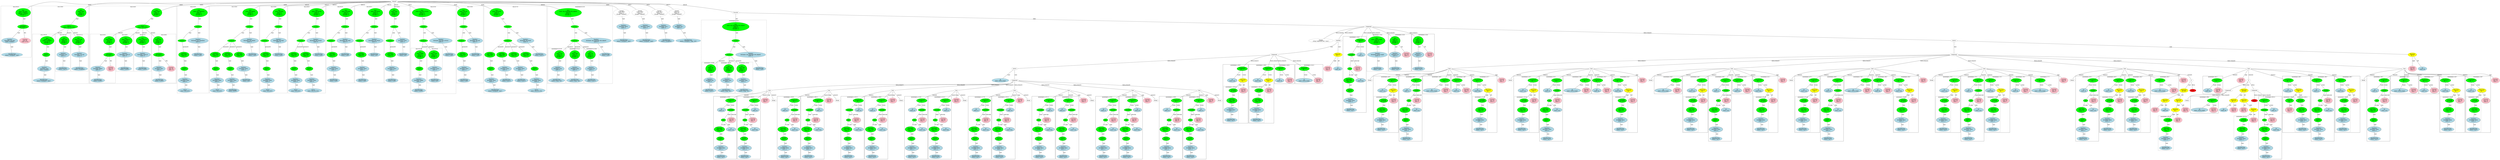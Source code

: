 strict graph "" {
	graph [bb="0,0,29109,2152.8"];
	node [label="\N"];
	subgraph cluster567 {
		graph [bb="9601,8,9861,856.25",
			label="memhelper.c:110:11",
			lheight=0.21,
			lp="9731,844.75",
			lwidth=1.57
		];
		573	[fillcolor=lightblue,
			height=0.74639,
			label="IdentifierType
names: ['op_t']",
			pos="9684,42.87",
			style="filled,dashed",
			width=1.9053];
		572	[fillcolor=lightblue,
			height=1.041,
			label="TypeDecl
declname: None
quals: []",
			pos="9684,158.22",
			style=filled,
			width=2.082];
		572 -- 573	[label=type,
			lp="9696,95.24",
			pos="9684,120.73 9684,104.16 9684,84.947 9684,69.874"];
		571	[fillcolor=green,
			height=0.74639,
			label="PtrDecl
quals: []",
			pos="9678,284.17",
			style=filled,
			width=1.2178];
		571 -- 572	[label=type,
			lp="9694,221.19",
			pos="9679.3,257.19 9680.1,239.44 9681.3,215.66 9682.2,195.98"];
		570	[fillcolor=green,
			height=1.041,
			label="Typename
name: None
quals: []",
			pos="9668,410.12",
			style=filled,
			width=1.6303];
		570 -- 571	[label=type,
			lp="9686,347.15",
			pos="9670.9,372.6 9672.5,352.89 9674.5,329.03 9675.9,311.21"];
		569	[fillcolor=green,
			height=0.5,
			label=Cast,
			pos="9674,536.08",
			style=filled,
			width=0.75];
		569 -- 570	[label=to_type,
			lp="9692.5,473.1",
			pos="9673.2,517.84 9672.3,499.81 9670.9,470.97 9669.8,447.82"];
		574	[fillcolor=lightblue,
			height=0.74639,
			label="ID
name: dstp",
			pos="9799,410.12",
			style=filled,
			width=1.5124];
		569 -- 574	[label=expr,
			lp="9749.5,473.1",
			pos="9686.3,519.98 9693,511.85 9701.7,501.76 9710,493.21 9730.3,472.19 9754.8,449.8 9772.9,433.72"];
		568	[fillcolor=green,
			height=0.5,
			label=ArrayRef,
			pos="9690,672.42",
			style=filled,
			width=1.2277];
		568 -- 569	[label=name,
			lp="9699.5,609.45",
			pos="9688,654.41 9684.9,628.71 9679.1,580.25 9676.1,554.38"];
		575	[fillcolor=pink,
			height=1.041,
			label="Constant
type: int
value: 1",
			pos="9765,536.08",
			style=filled,
			width=1.2767];
		568 -- 575	[label=subscript,
			lp="9752.5,609.45",
			pos="9699.3,654.68 9711,633.72 9731.4,597.32 9746.3,570.55"];
		567	[fillcolor=green,
			height=0.74639,
			label="Assignment
op: =",
			pos="9793,798.38",
			style=filled,
			width=1.6106];
		567 -- 568	[label=lvalue,
			lp="9765,735.4",
			pos="9772.7,772.89 9752.1,748.19 9721,710.78 9703.4,689.58"];
		576	[fillcolor=lightblue,
			height=0.74639,
			label="ID
name: a0",
			pos="9800,672.42",
			style=filled,
			width=1.316];
		567 -- 576	[label=rvalue,
			lp="9814,735.4",
			pos="9794.5,771.39 9795.7,750.24 9797.3,720.52 9798.5,699.37"];
	}
	subgraph cluster580 {
		graph [bb="10051,8,10311,856.25",
			label="memhelper.c:113:9",
			lheight=0.21,
			lp="10181,844.75",
			lwidth=1.47
		];
		581	[fillcolor=lightblue,
			height=0.74639,
			label="ID
name: a0",
			pos="10141,672.42",
			style=filled,
			width=1.316];
		580	[fillcolor=green,
			height=0.74639,
			label="Assignment
op: =",
			pos="10245,798.38",
			style=filled,
			width=1.6106];
		580 -- 581	[label=lvalue,
			lp="10217,735.4",
			pos="10225,773.18 10206,751.2 10179,718.97 10161,697.14"];
		582	[fillcolor=green,
			height=0.5,
			label=ArrayRef,
			pos="10251,672.42",
			style=filled,
			width=1.2277];
		580 -- 582	[label=rvalue,
			lp="10266,735.4",
			pos="10246,771.39 10247,747.11 10249,711.56 10250,690.62"];
		583	[fillcolor=green,
			height=0.5,
			label=Cast,
			pos="10164,536.08",
			style=filled,
			width=0.75];
		582 -- 583	[label=name,
			lp="10230,609.45",
			pos="10240,654.85 10230,639.21 10214,615.05 10200,593.95 10191,580.2 10181,564.48 10174,553.06"];
		589	[fillcolor=pink,
			height=1.041,
			label="Constant
type: int
value: 2",
			pos="10255,536.08",
			style=filled,
			width=1.2767];
		582 -- 589	[label=subscript,
			lp="10278,609.45",
			pos="10252,654.41 10252,634.21 10253,599.97 10254,573.67"];
		584	[fillcolor=green,
			height=1.041,
			label="Typename
name: None
quals: []",
			pos="10118,410.12",
			style=filled,
			width=1.6303];
		583 -- 584	[label=to_type,
			lp="10164,473.1",
			pos="10158,518.36 10151,500.12 10140,470.38 10131,446.85"];
		588	[fillcolor=lightblue,
			height=0.74639,
			label="ID
name: srcp",
			pos="10249,410.12",
			style=filled,
			width=1.5124];
		583 -- 588	[label=expr,
			lp="10224,473.1",
			pos="10175,519.38 10189,498.4 10215,460.99 10232,436.12"];
		587	[fillcolor=lightblue,
			height=0.74639,
			label="IdentifierType
names: ['op_t']",
			pos="10134,42.87",
			style="filled,dashed",
			width=1.9053];
		586	[fillcolor=lightblue,
			height=1.041,
			label="TypeDecl
declname: None
quals: []",
			pos="10134,158.22",
			style=filled,
			width=2.082];
		586 -- 587	[label=type,
			lp="10146,95.24",
			pos="10134,120.73 10134,104.16 10134,84.947 10134,69.874"];
		585	[fillcolor=green,
			height=0.74639,
			label="PtrDecl
quals: []",
			pos="10128,284.17",
			style=filled,
			width=1.2178];
		585 -- 586	[label=type,
			lp="10144,221.19",
			pos="10129,257.19 10130,239.44 10131,215.66 10132,195.98"];
		584 -- 585	[label=type,
			lp="10136,347.15",
			pos="10121,372.6 10123,352.89 10124,329.03 10126,311.21"];
	}
	subgraph cluster672 {
		graph [bb="12923,8,13183,856.25",
			label="memhelper.c:129:9",
			lheight=0.21,
			lp="13053,844.75",
			lwidth=1.47
		];
		673	[fillcolor=lightblue,
			height=0.74639,
			label="ID
name: a0",
			pos="13013,672.42",
			style=filled,
			width=1.316];
		672	[fillcolor=green,
			height=0.74639,
			label="Assignment
op: =",
			pos="13117,798.38",
			style=filled,
			width=1.6106];
		672 -- 673	[label=lvalue,
			lp="13088,735.4",
			pos="13097,773.18 13078,751.2 13051,718.97 13033,697.14"];
		674	[fillcolor=green,
			height=0.5,
			label=ArrayRef,
			pos="13123,672.42",
			style=filled,
			width=1.2277];
		672 -- 674	[label=rvalue,
			lp="13137,735.4",
			pos="13118,771.39 13119,747.11 13121,711.56 13122,690.62"];
		675	[fillcolor=green,
			height=0.5,
			label=Cast,
			pos="13035,536.08",
			style=filled,
			width=0.75];
		674 -- 675	[label=name,
			lp="13100,609.45",
			pos="13112,654.88 13101,639.26 13085,615.12 13071,593.95 13062,580.24 13052,564.52 13045,553.08"];
		681	[fillcolor=pink,
			height=1.041,
			label="Constant
type: int
value: 6",
			pos="13126,536.08",
			style=filled,
			width=1.2767];
		674 -- 681	[label=subscript,
			lp="13148,609.45",
			pos="13123,654.41 13124,634.21 13125,599.97 13125,573.67"];
		676	[fillcolor=green,
			height=1.041,
			label="Typename
name: None
quals: []",
			pos="12990,410.12",
			style=filled,
			width=1.6303];
		675 -- 676	[label=to_type,
			lp="13036,473.1",
			pos="13029,518.36 13022,500.12 13012,470.38 13003,446.85"];
		680	[fillcolor=lightblue,
			height=0.74639,
			label="ID
name: srcp",
			pos="13121,410.12",
			style=filled,
			width=1.5124];
		675 -- 680	[label=expr,
			lp="13096,473.1",
			pos="13046,519.38 13061,498.27 13087,460.53 13104,435.65"];
		679	[fillcolor=lightblue,
			height=0.74639,
			label="IdentifierType
names: ['op_t']",
			pos="13006,42.87",
			style="filled,dashed",
			width=1.9053];
		678	[fillcolor=lightblue,
			height=1.041,
			label="TypeDecl
declname: None
quals: []",
			pos="13006,158.22",
			style=filled,
			width=2.082];
		678 -- 679	[label=type,
			lp="13018,95.24",
			pos="13006,120.73 13006,104.16 13006,84.947 13006,69.874"];
		677	[fillcolor=green,
			height=0.74639,
			label="PtrDecl
quals: []",
			pos="13000,284.17",
			style=filled,
			width=1.2178];
		677 -- 678	[label=type,
			lp="13015,221.19",
			pos="13001,257.19 13002,239.44 13003,215.66 13004,195.98"];
		676 -- 677	[label=type,
			lp="13007,347.15",
			pos="12993,372.6 12995,352.89 12996,329.03 12998,311.21"];
	}
	subgraph cluster682 {
		graph [bb="13191,8,13451,856.25",
			label="memhelper.c:130:11",
			lheight=0.21,
			lp="13321,844.75",
			lwidth=1.57
		];
		688	[fillcolor=lightblue,
			height=0.74639,
			label="IdentifierType
names: ['op_t']",
			pos="13274,42.87",
			style="filled,dashed",
			width=1.9053];
		687	[fillcolor=lightblue,
			height=1.041,
			label="TypeDecl
declname: None
quals: []",
			pos="13274,158.22",
			style=filled,
			width=2.082];
		687 -- 688	[label=type,
			lp="13286,95.24",
			pos="13274,120.73 13274,104.16 13274,84.947 13274,69.874"];
		686	[fillcolor=green,
			height=0.74639,
			label="PtrDecl
quals: []",
			pos="13268,284.17",
			style=filled,
			width=1.2178];
		686 -- 687	[label=type,
			lp="13283,221.19",
			pos="13269,257.19 13270,239.44 13271,215.66 13272,195.98"];
		685	[fillcolor=green,
			height=1.041,
			label="Typename
name: None
quals: []",
			pos="13258,410.12",
			style=filled,
			width=1.6303];
		685 -- 686	[label=type,
			lp="13275,347.15",
			pos="13261,372.6 13263,352.89 13264,329.03 13266,311.21"];
		684	[fillcolor=green,
			height=0.5,
			label=Cast,
			pos="13267,536.08",
			style=filled,
			width=0.75];
		684 -- 685	[label=to_type,
			lp="13284,473.1",
			pos="13266,517.84 13264,499.81 13262,470.97 13261,447.82"];
		689	[fillcolor=lightblue,
			height=0.74639,
			label="ID
name: dstp",
			pos="13389,410.12",
			style=filled,
			width=1.5124];
		684 -- 689	[label=expr,
			lp="13340,473.1",
			pos="13279,520.04 13286,511.92 13295,501.83 13303,493.21 13323,472.55 13346,450.31 13364,434.2"];
		683	[fillcolor=green,
			height=0.5,
			label=ArrayRef,
			pos="13270,672.42",
			style=filled,
			width=1.2277];
		683 -- 684	[label=name,
			lp="13284,609.45",
			pos="13270,654.41 13269,628.71 13268,580.25 13267,554.38"];
		690	[fillcolor=pink,
			height=1.041,
			label="Constant
type: int
value: 6",
			pos="13358,536.08",
			style=filled,
			width=1.2767];
		683 -- 690	[label=subscript,
			lp="13338,609.45",
			pos="13281,654.95 13295,633.79 13319,596.58 13337,569.62"];
		682	[fillcolor=green,
			height=0.74639,
			label="Assignment
op: =",
			pos="13371,798.38",
			style=filled,
			width=1.6106];
		682 -- 683	[label=lvalue,
			lp="13343,735.4",
			pos="13351,772.89 13331,748.33 13301,711.21 13283,689.94"];
		691	[fillcolor=lightblue,
			height=0.74639,
			label="ID
name: a1",
			pos="13380,672.42",
			style=filled,
			width=1.316];
		682 -- 691	[label=rvalue,
			lp="13393,735.4",
			pos="13373,771.39 13374,750.24 13377,720.52 13378,699.37"];
	}
	subgraph cluster695 {
		graph [bb="8165,8,8425,856.25",
			label="memhelper.c:133:9",
			lheight=0.21,
			lp="8295,844.75",
			lwidth=1.47
		];
		696	[fillcolor=lightblue,
			height=0.74639,
			label="ID
name: a1",
			pos="8255,672.42",
			style=filled,
			width=1.316];
		695	[fillcolor=green,
			height=0.74639,
			label="Assignment
op: =",
			pos="8357,798.38",
			style=filled,
			width=1.6106];
		695 -- 696	[label=lvalue,
			lp="8330,735.4",
			pos="8336.8,772.89 8318.7,750.87 8292.3,718.76 8274.4,697.02"];
		697	[fillcolor=green,
			height=0.5,
			label=ArrayRef,
			pos="8365,672.42",
			style=filled,
			width=1.2277];
		695 -- 697	[label=rvalue,
			lp="8379,735.4",
			pos="8358.7,771.39 8360.2,747.11 8362.5,711.56 8363.9,690.62"];
		698	[fillcolor=green,
			height=0.5,
			label=Cast,
			pos="8277,536.08",
			style=filled,
			width=0.75];
		697 -- 698	[label=name,
			lp="8343.5,609.45",
			pos="8353.7,654.88 8343.1,639.26 8326.8,615.12 8313,593.95 8304.1,580.24 8294.1,564.52 8287,553.08"];
		704	[fillcolor=pink,
			height=1.041,
			label="Constant
type: int
value: 7",
			pos="8368,536.08",
			style=filled,
			width=1.2767];
		697 -- 704	[label=subscript,
			lp="8391.5,609.45",
			pos="8365.4,654.41 8365.8,634.21 8366.6,599.97 8367.2,573.67"];
		699	[fillcolor=green,
			height=1.041,
			label="Typename
name: None
quals: []",
			pos="8232,410.12",
			style=filled,
			width=1.6303];
		698 -- 699	[label=to_type,
			lp="8278.5,473.1",
			pos="8270.9,518.36 8264.3,500.12 8253.5,470.38 8245,446.85"];
		703	[fillcolor=lightblue,
			height=0.74639,
			label="ID
name: srcp",
			pos="8363,410.12",
			style=filled,
			width=1.5124];
		698 -- 703	[label=expr,
			lp="8338.5,473.1",
			pos="8287.9,519.38 8302.5,498.27 8328.7,460.53 8346,435.65"];
		702	[fillcolor=lightblue,
			height=0.74639,
			label="IdentifierType
names: ['op_t']",
			pos="8248,42.87",
			style="filled,dashed",
			width=1.9053];
		701	[fillcolor=lightblue,
			height=1.041,
			label="TypeDecl
declname: None
quals: []",
			pos="8248,158.22",
			style=filled,
			width=2.082];
		701 -- 702	[label=type,
			lp="8260,95.24",
			pos="8248,120.73 8248,104.16 8248,84.947 8248,69.874"];
		700	[fillcolor=green,
			height=0.74639,
			label="PtrDecl
quals: []",
			pos="8242,284.17",
			style=filled,
			width=1.2178];
		700 -- 701	[label=type,
			lp="8258,221.19",
			pos="8243.3,257.19 8244.1,239.44 8245.3,215.66 8246.2,195.98"];
		699 -- 700	[label=type,
			lp="8250,347.15",
			pos="8234.9,372.6 8236.5,352.89 8238.5,329.03 8239.9,311.21"];
	}
	subgraph cluster716 {
		graph [bb="13641,493.21,13923,1286.5",
			label="memhelper.c:138:5",
			lheight=0.21,
			lp="13782,1275",
			lwidth=1.47
		];
		subgraph cluster720 {
			graph [bb="13649,501.21,13815,992.59",
				label="memhelper.c:138:18",
				lheight=0.21,
				lp="13732,981.09",
				lwidth=1.57,
				style=dashed
			];
			723	[fillcolor=lightblue,
				height=0.74639,
				label="IdentifierType
names: ['op_t']",
				pos="13732,536.08",
				style="filled,dashed",
				width=1.9053];
			722	[fillcolor=lightblue,
				height=1.041,
				label="TypeDecl
declname: None
quals: []",
				pos="13732,672.42",
				style=filled,
				width=2.082];
			722 -- 723	[label=type,
				lp="13744,609.45",
				pos="13732,634.71 13732,612.03 13732,583.46 13732,563.1"];
			721	[fillcolor=green,
				height=1.041,
				label="Typename
name: None
quals: []",
				pos="13741,798.38",
				style=filled,
				width=1.6303];
			721 -- 722	[label=type,
				lp="13749,735.4",
				pos="13738,760.86 13737,744.86 13736,726.13 13735,710.11"];
			720	[fillcolor=green,
				height=0.74639,
				label="UnaryOp
op: sizeof",
				pos="13754,934.72",
				style=filled,
				width=1.3749];
			720 -- 721	[label=expr,
				lp="13760,871.75",
				pos="13751,907.82 13750,887.39 13747,858.63 13745,835.87"];
		}
		717	[fillcolor=lightblue,
			height=0.74639,
			label="ID
name: srcp",
			pos="13741,1071.1",
			style=filled,
			width=1.5124];
		716	[fillcolor=green,
			height=0.74639,
			label="Assignment
op: +=",
			pos="13857,1228.6",
			style=filled,
			width=1.6106];
		716 -- 717	[label=lvalue,
			lp="13816,1144.4",
			pos="13839,1203 13817,1173.9 13781,1125.7 13759,1096.6"];
		718	[fillcolor=yellow,
			height=0.74639,
			label="BinaryOp
op: *",
			pos="13863,1071.1",
			style=filled,
			width=1.3749];
		716 -- 718	[label=rvalue,
			lp="13877,1144.4",
			pos="13858,1201.6 13859,1172.9 13861,1126.9 13862,1098.2"];
		718 -- 720	[label=right,
			lp="13831,1008.1",
			pos="13844,1046.1 13824,1021.6 13793,983.91 13773,959.53"];
		719	[fillcolor=pink,
			height=1.041,
			label="Constant
type: int
value: 8",
			pos="13869,934.72",
			style=filled,
			width=1.2767];
		718 -- 719	[label=left,
			lp="13876,1008.1",
			pos="13864,1044.2 13865,1023.7 13866,994.98 13867,972.21"];
	}
	subgraph cluster724 {
		graph [bb="13931,493.21,14213,1286.5",
			label="memhelper.c:139:5",
			lheight=0.21,
			lp="14072,1275",
			lwidth=1.47
		];
		subgraph cluster728 {
			graph [bb="13939,501.21,14105,992.59",
				label="memhelper.c:139:18",
				lheight=0.21,
				lp="14022,981.09",
				lwidth=1.57,
				style=dashed
			];
			731	[fillcolor=lightblue,
				height=0.74639,
				label="IdentifierType
names: ['op_t']",
				pos="14022,536.08",
				style="filled,dashed",
				width=1.9053];
			730	[fillcolor=lightblue,
				height=1.041,
				label="TypeDecl
declname: None
quals: []",
				pos="14022,672.42",
				style=filled,
				width=2.082];
			730 -- 731	[label=type,
				lp="14034,609.45",
				pos="14022,634.71 14022,612.03 14022,583.46 14022,563.1"];
			729	[fillcolor=green,
				height=1.041,
				label="Typename
name: None
quals: []",
				pos="14031,798.38",
				style=filled,
				width=1.6303];
			729 -- 730	[label=type,
				lp="14039,735.4",
				pos="14028,760.86 14027,744.86 14026,726.13 14025,710.11"];
			728	[fillcolor=green,
				height=0.74639,
				label="UnaryOp
op: sizeof",
				pos="14044,934.72",
				style=filled,
				width=1.3749];
			728 -- 729	[label=expr,
				lp="14050,871.75",
				pos="14041,907.82 14040,887.39 14037,858.63 14035,835.87"];
		}
		725	[fillcolor=lightblue,
			height=0.74639,
			label="ID
name: dstp",
			pos="14031,1071.1",
			style=filled,
			width=1.5124];
		724	[fillcolor=green,
			height=0.74639,
			label="Assignment
op: +=",
			pos="14147,1228.6",
			style=filled,
			width=1.6106];
		724 -- 725	[label=lvalue,
			lp="14106,1144.4",
			pos="14129,1203 14107,1173.9 14071,1125.7 14049,1096.6"];
		726	[fillcolor=yellow,
			height=0.74639,
			label="BinaryOp
op: *",
			pos="14153,1071.1",
			style=filled,
			width=1.3749];
		724 -- 726	[label=rvalue,
			lp="14167,1144.4",
			pos="14148,1201.6 14149,1172.9 14151,1126.9 14152,1098.2"];
		726 -- 728	[label=right,
			lp="14121,1008.1",
			pos="14134,1046.1 14114,1021.6 14083,983.91 14063,959.53"];
		727	[fillcolor=pink,
			height=1.041,
			label="Constant
type: int
value: 8",
			pos="14159,934.72",
			style=filled,
			width=1.2767];
		726 -- 727	[label=left,
			lp="14166,1008.1",
			pos="14154,1044.2 14155,1023.7 14156,994.98 14157,972.21"];
	}
	subgraph cluster732 {
		graph [bb="14221,1025.6,14447,1286.5",
			label="memhelper.c:140:5",
			lheight=0.21,
			lp="14334,1275",
			lwidth=1.47
		];
		733	[fillcolor=lightblue,
			height=0.74639,
			label="ID
name: len",
			pos="14279,1071.1",
			style=filled,
			width=1.3946];
		732	[fillcolor=green,
			height=0.74639,
			label="Assignment
op: -=",
			pos="14287,1228.6",
			style=filled,
			width=1.6106];
		732 -- 733	[label=lvalue,
			lp="14300,1144.4",
			pos="14286,1201.6 14284,1172.8 14282,1126.7 14280,1097.9"];
		734	[fillcolor=pink,
			height=1.041,
			label="Constant
type: int
value: 8",
			pos="14393,1071.1",
			style=filled,
			width=1.2767];
		732 -- 734	[label=rvalue,
			lp="14363,1144.4",
			pos="14304,1202.6 14322,1175.9 14351,1133.5 14371,1104.3"];
	}
	subgraph cluster735 {
		graph [bb="14455,1025.6,14761,1286.5",
			label="memhelper.c:141:5",
			lheight=0.21,
			lp="14608,1275",
			lwidth=1.47
		];
		736	[fillcolor=lightblue,
			height=0.74639,
			label="ID
name: switch_target",
			pos="14553,1071.1",
			style=filled,
			width=2.4945];
		735	[fillcolor=green,
			height=0.74639,
			label="Assignment
op: =",
			pos="14553,1228.6",
			style=filled,
			width=1.6106];
		735 -- 736	[label=lvalue,
			lp="14570,1144.4",
			pos="14553,1201.6 14553,1172.9 14553,1126.9 14553,1098.2"];
		737	[fillcolor=pink,
			height=1.041,
			label="Constant
type: int
value: 8",
			pos="14707,1071.1",
			style=filled,
			width=1.2767];
		735 -- 737	[label=rvalue,
			lp="14661,1144.4",
			pos="14577,1203.8 14597,1183.9 14627,1154.7 14652,1128.9 14661,1119.9 14670,1110.1 14679,1101.1"];
	}
	subgraph cluster738 {
		graph [bb="15741,637.55,16001,1665.3",
			label="memhelper.c:144:5",
			lheight=0.21,
			lp="15871,1653.8",
			lwidth=1.47
		];
		744	[fillcolor=lightblue,
			height=0.74639,
			label="IdentifierType
names: ['op_t']",
			pos="15824,672.42",
			style="filled,dashed",
			width=1.9053];
		743	[fillcolor=lightblue,
			height=1.041,
			label="TypeDecl
declname: None
quals: []",
			pos="15824,798.38",
			style=filled,
			width=2.082];
		743 -- 744	[label=type,
			lp="15836,735.4",
			pos="15824,760.86 15824,741.15 15824,717.28 15824,699.46"];
		742	[fillcolor=green,
			height=0.74639,
			label="PtrDecl
quals: []",
			pos="15818,934.72",
			style=filled,
			width=1.2178];
		742 -- 743	[label=type,
			lp="15833,871.75",
			pos="15819,907.82 15820,887.39 15821,858.63 15822,835.87"];
		741	[fillcolor=green,
			height=1.041,
			label="Typename
name: None
quals: []",
			pos="15808,1071.1",
			style=filled,
			width=1.6303];
		741 -- 742	[label=type,
			lp="15825,1008.1",
			pos="15811,1033.4 15812,1010.7 15815,982.11 15816,961.75"];
		740	[fillcolor=green,
			height=0.5,
			label=Cast,
			pos="15808,1228.6",
			style=filled,
			width=0.75];
		740 -- 741	[label=to_type,
			lp="15828,1144.4",
			pos="15808,1210.4 15808,1186 15808,1140.9 15808,1108.8"];
		745	[fillcolor=lightblue,
			height=0.74639,
			label="ID
name: dstp",
			pos="15939,1071.1",
			style=filled,
			width=1.5124];
		740 -- 745	[label=expr,
			lp="15882,1144.4",
			pos="15817,1211.6 15824,1199.7 15834,1183.2 15844,1169.9 15865,1142.5 15894,1114.3 15914,1095.3"];
		739	[fillcolor=green,
			height=0.5,
			label=ArrayRef,
			pos="15808,1418",
			style=filled,
			width=1.2277];
		739 -- 740	[label=name,
			lp="15824,1333.8",
			pos="15808,1399.7 15808,1364 15808,1282.5 15808,1246.9"];
		746	[fillcolor=pink,
			height=1.041,
			label="Constant
type: int
value: 0",
			pos="15899,1228.6",
			style=filled,
			width=1.2767];
		739 -- 746	[label=subscript,
			lp="15874,1333.8",
			pos="15816,1400.1 15831,1369.3 15863,1303.9 15882,1263.7"];
		738	[fillcolor=green,
			height=0.74639,
			label="Assignment
op: =",
			pos="15808,1607.4",
			style=filled,
			width=1.6106];
		738 -- 739	[label=lvalue,
			lp="15825,1523.2",
			pos="15808,1580.3 15808,1541.4 15808,1469.2 15808,1436.2"];
		747	[fillcolor=lightblue,
			height=0.74639,
			label="ID
name: a1",
			pos="15918,1418",
			style=filled,
			width=1.316];
		738 -- 747	[label=rvalue,
			lp="15876,1523.2",
			pos="15823,1581.1 15844,1545.2 15882,1479.6 15903,1443.9"];
	}
	subgraph cluster11 {
		graph [bb="738,1383.1,1071,2075.8",
			label="sha.h:36:31",
			lheight=0.21,
			lp="904.5,2064.3",
			lwidth=0.89,
			style=dashed
		];
		14	[fillcolor=lightblue,
			height=0.74639,
			label="IdentifierType
names: ['unsigned', 'char']",
			pos="857,1418",
			style="filled,dashed",
			width=3.0838];
		13	[fillcolor=lightblue,
			height=1.041,
			label="TypeDecl
declname: sha_data
quals: ['volatile']",
			pos="834,1607.4",
			style="filled,dashed",
			width=2.4356];
		13 -- 14	[label=type,
			lp="857,1523.2",
			pos="838.49,1569.8 843,1533.1 849.84,1477.4 853.82,1444.9"];
		12	[fillcolor=green,
			height=0.74639,
			label="ArrayDecl
dim_quals: []",
			pos="985,1796.8",
			style="filled,dashed",
			width=1.7678];
		12 -- 13	[label=type,
			lp="936,1712.6",
			pos="964.95,1770.9 938.47,1738 891.73,1680 861.84,1642.9"];
		15	[fillcolor=pink,
			height=1.041,
			label="Constant
type: int
value: 32743",
			pos="1001,1607.4",
			style="filled,dashed",
			width=1.7088];
		12 -- 15	[label=dim,
			lp="1004,1712.6",
			pos="987.22,1769.7 990,1737.2 994.75,1681.5 997.89,1644.8"];
		11	[fillcolor=green,
			height=1.6303,
			label="Decl
name: sha_data
quals: ['volatile']
storage: ['extern']
funcspec: []",
			pos="985,1986.1",
			style="filled,dashed",
			width=2.1606];
		11 -- 12	[label=type,
			lp="997,1902",
			pos="985,1927.4 985,1892.8 985,1850.4 985,1823.8"];
	}
	subgraph cluster16 {
		graph [bb="1079,1028.2,1701,2075.8",
			label="sha.h:38:8",
			lheight=0.21,
			lp="1390,2064.3",
			lwidth=0.79,
			style=dashed
		];
		subgraph cluster18 {
			graph [bb="1087,1036.2,1325,1697.1",
				label="sha.h:39:26",
				lheight=0.21,
				lp="1206,1685.6",
				lwidth=0.89,
				style=dashed
			];
			21	[fillcolor=lightblue,
				height=0.74639,
				label="IdentifierType
names: ['unsigned', 'char']",
				pos="1206,1071.1",
				style="filled,dashed",
				width=3.0838];
			20	[fillcolor=lightblue,
				height=1.041,
				label="TypeDecl
declname: data
quals: ['volatile']",
				pos="1212,1228.6",
				style="filled,dashed",
				width=2.1017];
			20 -- 21	[label=type,
				lp="1221,1144.4",
				pos="1210.6,1191.2 1209.5,1162.6 1208,1123.6 1207,1098.1"];
			19	[fillcolor=green,
				height=0.74639,
				label="PtrDecl
quals: []",
				pos="1230,1418",
				style="filled,dashed",
				width=1.2178];
			19 -- 20	[label=type,
				lp="1235,1333.8",
				pos="1227.5,1391 1224.4,1358.5 1219,1302.8 1215.5,1266.1"];
			18	[fillcolor=green,
				height=1.6303,
				label="Decl
name: data
quals: ['volatile']
storage: []
funcspec: []",
				pos="1240,1607.4",
				style="filled,dashed",
				width=2.1017];
			18 -- 19	[label=type,
				lp="1248,1523.2",
				pos="1236.9,1548.6 1235.1,1514 1232.8,1471.7 1231.4,1445"];
		}
		subgraph cluster22 {
			graph [bb="1333,1193.8,1497,1697.1",
				label="sha.h:40:10",
				lheight=0.21,
				lp="1415,1685.6",
				lwidth=0.89,
				style=dashed
			];
			24	[fillcolor=lightblue,
				height=0.74639,
				label="IdentifierType
names: ['size_t']",
				pos="1415,1228.6",
				style="filled,dashed",
				width=2.0428];
			23	[fillcolor=lightblue,
				height=1.041,
				label="TypeDecl
declname: size
quals: []",
				pos="1418,1418",
				style="filled,dashed",
				width=1.9249];
			23 -- 24	[label=type,
				lp="1429,1333.8",
				pos="1417.4,1380.4 1416.8,1343.7 1415.9,1288 1415.4,1255.6"];
			22	[fillcolor=green,
				height=1.6303,
				label="Decl
name: size
quals: []
storage: []
funcspec: []",
				pos="1429,1607.4",
				style="filled,dashed",
				width=1.591];
			22 -- 23	[label=type,
				lp="1437,1523.2",
				pos="1425.6,1548.6 1423.8,1518.3 1421.7,1482.1 1420.1,1455.6"];
		}
		subgraph cluster25 {
			graph [bb="1505,1193.8,1693,1697.1",
				label="sha.h:41:12",
				lheight=0.21,
				lp="1599,1685.6",
				lwidth=0.89,
				style=dashed
			];
			27	[fillcolor=lightblue,
				height=0.74639,
				label="IdentifierType
names: ['unsigned']",
				pos="1599,1228.6",
				style="filled,dashed",
				width=2.3963];
			26	[fillcolor=lightblue,
				height=1.041,
				label="TypeDecl
declname: cur_pos
quals: []",
				pos="1598,1418",
				style="filled,dashed",
				width=2.3374];
			26 -- 27	[label=type,
				lp="1611,1333.8",
				pos="1598.2,1380.4 1598.4,1343.7 1598.7,1288 1598.9,1255.6"];
			25	[fillcolor=green,
				height=1.6303,
				label="Decl
name: cur_pos
quals: []
storage: []
funcspec: []",
				pos="1589,1607.4",
				style="filled,dashed",
				width=1.9053];
			25 -- 26	[label=type,
				lp="1606,1523.2",
				pos="1591.8,1548.6 1593.2,1518.3 1595,1482.1 1596.2,1455.6"];
		}
		17	[fillcolor=green,
			height=0.74639,
			label="Struct
name: SHA_MY_FILE",
			pos="1483,1796.8",
			style="filled,dashed",
			width=2.8677];
		17 -- 18	[label="decls[0]",
			lp="1379,1712.6",
			pos="1440.8,1772.1 1408.9,1753.4 1364.6,1725.7 1329,1697.1 1313.4,1684.5 1297.5,1669.5 1283.5,1655.5"];
		17 -- 22	[label="decls[1]",
			lp="1483,1712.6",
			pos="1475.5,1769.7 1467.6,1742.5 1455.1,1698.9 1445,1663.9"];
		17 -- 25	[label="decls[2]",
			lp="1555,1712.6",
			pos="1497.5,1770.1 1513.4,1742 1539.3,1696.3 1559.5,1660.6"];
		16	[fillcolor=green,
			height=1.6303,
			label="Decl
name: None
quals: []
storage: []
funcspec: []",
			pos="1525,1986.1",
			style="filled,dashed",
			width=1.6303];
		16 -- 17	[label=type,
			lp="1520,1902",
			pos="1512.3,1928.7 1504.5,1893.8 1494.8,1850.6 1488.8,1823.6"];
	}
	subgraph cluster28 {
		graph [bb="1709,1028.2,2681,2075.8",
			label="sha.h:44:8",
			lheight=0.21,
			lp="2195,2064.3",
			lwidth=0.79,
			style=dashed
		];
		subgraph cluster30 {
			graph [bb="1717,1036.2,1997,1697.1",
				label="sha.h:45:8",
				lheight=0.21,
				lp="1857,1685.6",
				lwidth=0.79,
				style=dashed
			];
			33	[fillcolor=lightblue,
				height=0.74639,
				label="IdentifierType
names: ['LONG']",
				pos="1803,1071.1",
				style="filled,dashed",
				width=2.1606];
			32	[fillcolor=lightblue,
				height=1.041,
				label="TypeDecl
declname: digest
quals: []",
				pos="1802,1228.6",
				style="filled,dashed",
				width=2.141];
			32 -- 33	[label=type,
				lp="1815,1144.4",
				pos="1802.2,1190.8 1802.4,1162.2 1802.7,1123.3 1802.8,1098"];
			31	[fillcolor=green,
				height=0.74639,
				label="ArrayDecl
dim_quals: []",
				pos="1925,1418",
				style="filled,dashed",
				width=1.7678];
			31 -- 32	[label=type,
				lp="1887,1333.8",
				pos="1908.4,1391.7 1886.9,1359 1849.3,1301.7 1825,1264.7"];
			34	[fillcolor=pink,
				height=1.041,
				label="Constant
type: int
value: 5",
				pos="1943,1228.6",
				style="filled,dashed",
				width=1.2767];
			31 -- 34	[label=dim,
				lp="1945,1333.8",
				pos="1927.5,1391 1930.6,1358.5 1936,1302.8 1939.5,1266.1"];
			30	[fillcolor=green,
				height=1.6303,
				label="Decl
name: digest
quals: []
storage: []
funcspec: []",
				pos="1927,1607.4",
				style="filled,dashed",
				width=1.6892];
			30 -- 31	[label=type,
				lp="1939,1523.2",
				pos="1926.4,1548.6 1926,1514 1925.6,1471.7 1925.3,1445"];
		}
		subgraph cluster35 {
			graph [bb="2005,1193.8,2197,1697.1",
				label="sha.h:46:8",
				lheight=0.21,
				lp="2101,1685.6",
				lwidth=0.79,
				style=dashed
			];
			37	[fillcolor=lightblue,
				height=0.74639,
				label="IdentifierType
names: ['LONG']",
				pos="2101,1228.6",
				style="filled,dashed",
				width=2.1606];
			36	[fillcolor=lightblue,
				height=1.041,
				label="TypeDecl
declname: count_lo
quals: []",
				pos="2101,1418",
				style="filled,dashed",
				width=2.4356];
			36 -- 37	[label=type,
				lp="2113,1333.8",
				pos="2101,1380.4 2101,1343.7 2101,1288 2101,1255.6"];
			35	[fillcolor=green,
				height=1.6303,
				label="Decl
name: count_lo
quals: []
storage: []
funcspec: []",
				pos="2114,1607.4",
				style="filled,dashed",
				width=1.9838];
			35 -- 36	[label=type,
				lp="2121,1523.2",
				pos="2110,1548.6 2107.9,1518.3 2105.4,1482.1 2103.5,1455.6"];
		}
		subgraph cluster38 {
			graph [bb="2205,1193.8,2397,1697.1",
				label="sha.h:47:8",
				lheight=0.21,
				lp="2301,1685.6",
				lwidth=0.79,
				style=dashed
			];
			40	[fillcolor=lightblue,
				height=0.74639,
				label="IdentifierType
names: ['LONG']",
				pos="2301,1228.6",
				style="filled,dashed",
				width=2.1606];
			39	[fillcolor=lightblue,
				height=1.041,
				label="TypeDecl
declname: count_hi
quals: []",
				pos="2301,1418",
				style="filled,dashed",
				width=2.4356];
			39 -- 40	[label=type,
				lp="2313,1333.8",
				pos="2301,1380.4 2301,1343.7 2301,1288 2301,1255.6"];
			38	[fillcolor=green,
				height=1.6303,
				label="Decl
name: count_hi
quals: []
storage: []
funcspec: []",
				pos="2301,1607.4",
				style="filled,dashed",
				width=1.9838];
			38 -- 39	[label=type,
				lp="2313,1523.2",
				pos="2301,1548.6 2301,1518.3 2301,1482.1 2301,1455.6"];
		}
		subgraph cluster41 {
			graph [bb="2405,1036.2,2673,1697.1",
				label="sha.h:48:8",
				lheight=0.21,
				lp="2539,1685.6",
				lwidth=0.79,
				style=dashed
			];
			44	[fillcolor=lightblue,
				height=0.74639,
				label="IdentifierType
names: ['LONG']",
				pos="2491,1071.1",
				style="filled,dashed",
				width=2.1606];
			43	[fillcolor=lightblue,
				height=1.041,
				label="TypeDecl
declname: data
quals: []",
				pos="2483,1228.6",
				style="filled,dashed",
				width=1.9445];
			43 -- 44	[label=type,
				lp="2500,1144.4",
				pos="2484.9,1191.2 2486.3,1162.6 2488.4,1123.6 2489.7,1098.1"];
			42	[fillcolor=green,
				height=0.74639,
				label="ArrayDecl
dim_quals: []",
				pos="2483,1418",
				style="filled,dashed",
				width=1.7678];
			42 -- 43	[label=type,
				lp="2495,1333.8",
				pos="2483,1391 2483,1358.6 2483,1303.1 2483,1266.4"];
			45	[fillcolor=pink,
				height=1.041,
				label="Constant
type: int
value: 16",
				pos="2618,1228.6",
				style="filled,dashed",
				width=1.316];
			42 -- 45	[label=dim,
				lp="2567,1333.8",
				pos="2503.9,1392.5 2520.3,1372.8 2543.4,1344.4 2562,1318.3 2574.7,1300.5 2587.8,1279.9 2598.1,1263.1"];
			41	[fillcolor=green,
				height=1.6303,
				label="Decl
name: data
quals: []
storage: []
funcspec: []",
				pos="2476,1607.4",
				style="filled,dashed",
				width=1.591];
			41 -- 42	[label=type,
				lp="2492,1523.2",
				pos="2478.2,1548.6 2479.5,1514 2481,1471.7 2482,1445"];
		}
		29	[fillcolor=green,
			height=0.74639,
			label="Struct
name: SHA_INFO",
			pos="2301,1796.8",
			style="filled,dashed",
			width=2.3374];
		29 -- 30	[label="decls[0]",
			lp="2060,1712.6",
			pos="2227.8,1783.5 2163.7,1770.2 2070.3,1744.1 2001,1697.1 1985.4,1686.5 1971.3,1671.7 1959.7,1657.3"];
		29 -- 35	[label="decls[1]",
			lp="2245,1712.6",
			pos="2275.4,1770.7 2255.1,1750.9 2226.1,1722.3 2201,1697.1 2187,1683 2171.8,1667.6 2158.1,1653.6"];
		29 -- 38	[label="decls[2]",
			lp="2323,1712.6",
			pos="2301,1769.7 2301,1743.1 2301,1700.8 2301,1666.2"];
		29 -- 41	[label="decls[3]",
			lp="2416,1712.6",
			pos="2327.5,1770.8 2348.1,1751.2 2377,1723 2401,1697.1 2413.9,1683.2 2427.4,1667.5 2439.4,1653.3"];
		28	[fillcolor=green,
			height=1.6303,
			label="Decl
name: None
quals: []
storage: []
funcspec: []",
			pos="2458,1986.1",
			style="filled,dashed",
			width=1.6303];
		28 -- 29	[label=type,
			lp="2406,1902",
			pos="2420.8,1940.7 2390,1903.9 2347.3,1853 2322,1822.9"];
	}
	subgraph cluster46 {
		graph [bb="2689,899.85,3037,2075.8",
			label="sha.h:54:6",
			lheight=0.21,
			lp="2863,2064.3",
			lwidth=0.79,
			style=dashed
		];
		52	[fillcolor=lightblue,
			height=0.74639,
			label="Struct
name: SHA_INFO",
			pos="2781,934.72",
			style="filled,dashed",
			width=2.3374];
		51	[fillcolor=lightblue,
			height=1.041,
			label="TypeDecl
declname: None
quals: []",
			pos="2776,1071.1",
			style="filled,dashed",
			width=2.082];
		51 -- 52	[label=type,
			lp="2791,1008.1",
			pos="2777.4,1033.4 2778.2,1010.7 2779.3,982.11 2780,961.75"];
		50	[fillcolor=green,
			height=0.74639,
			label="PtrDecl
quals: []",
			pos="2770,1228.6",
			style="filled,dashed",
			width=1.2178];
		50 -- 51	[label=type,
			lp="2786,1144.4",
			pos="2771,1201.6 2772,1176.2 2773.5,1137.2 2774.6,1108.7"];
		49	[fillcolor=green,
			height=1.041,
			label="Typename
name: None
quals: []",
			pos="2764,1418",
			style="filled,dashed",
			width=1.6303];
		49 -- 50	[label=type,
			lp="2779,1333.8",
			pos="2765.2,1380.4 2766.3,1343.7 2768.1,1288 2769.2,1255.6"];
		48	[fillcolor=green,
			height=0.5,
			label=ParamList,
			pos="2744,1607.4",
			style="filled,dashed",
			width=1.3179];
		48 -- 49	[label="params[0]",
			lp="2782,1523.2",
			pos="2745.8,1589.1 2749.1,1558.8 2755.8,1495.7 2760.1,1455.4"];
		47	[fillcolor=green,
			height=0.5,
			label=FuncDecl,
			pos="2919,1796.8",
			style="filled,dashed",
			width=1.2457];
		47 -- 48	[label=args,
			lp="2832.5,1712.6",
			pos="2897,1780.8 2871.7,1762.9 2829.8,1731 2800,1697.1 2780,1674.4 2762.4,1643.8 2752.5,1625.1"];
		53	[fillcolor=lightblue,
			height=1.041,
			label="TypeDecl
declname: sha_transform
quals: []",
			pos="2919,1607.4",
			style="filled,dashed",
			width=3.0445];
		47 -- 53	[label=type,
			lp="2931,1712.6",
			pos="2919,1778.5 2919,1748.3 2919,1685.4 2919,1645.2"];
		54	[fillcolor=lightblue,
			height=0.74639,
			label="IdentifierType
names: ['void']",
			pos="2919,1418",
			style="filled,dashed",
			width=1.9053];
		53 -- 54	[label=type,
			lp="2931,1523.2",
			pos="2919,1569.8 2919,1533.1 2919,1477.4 2919,1444.9"];
		46	[fillcolor=green,
			height=1.6303,
			label="Decl
name: sha_transform
quals: []
storage: []
funcspec: []",
			pos="2928,1986.1",
			style="filled,dashed",
			width=2.5927];
		46 -- 47	[label=type,
			lp="2937,1902",
			pos="2925.2,1927.4 2923.4,1888.7 2921,1840.3 2919.8,1815"];
	}
	subgraph cluster94 {
		graph [bb="4580,899.85,5139,2075.8",
			label="sha.h:58:6",
			lheight=0.21,
			lp="4859.5,2064.3",
			lwidth=0.79,
			style=dashed
		];
		100	[fillcolor=lightblue,
			height=0.74639,
			label="Struct
name: SHA_INFO",
			pos="4672,934.72",
			style="filled,dashed",
			width=2.3374];
		99	[fillcolor=lightblue,
			height=1.041,
			label="TypeDecl
declname: None
quals: []",
			pos="4663,1071.1",
			style="filled,dashed",
			width=2.082];
		99 -- 100	[label=type,
			lp="4680,1008.1",
			pos="4665.5,1033.4 4667,1010.7 4668.9,982.11 4670.3,961.75"];
		98	[fillcolor=green,
			height=0.74639,
			label="PtrDecl
quals: []",
			pos="4657,1228.6",
			style="filled,dashed",
			width=1.2178];
		98 -- 99	[label=type,
			lp="4673,1144.4",
			pos="4658,1201.6 4659,1176.2 4660.5,1137.2 4661.6,1108.7"];
		97	[fillcolor=green,
			height=1.041,
			label="Typename
name: None
quals: []",
			pos="4647,1418",
			style="filled,dashed",
			width=1.6303];
		97 -- 98	[label=type,
			lp="4664,1333.8",
			pos="4649,1380.4 4650.9,1343.7 4653.9,1288 4655.6,1255.6"];
		96	[fillcolor=green,
			height=0.5,
			label=ParamList,
			pos="4834,1607.4",
			style="filled,dashed",
			width=1.3179];
		96 -- 97	[label="params[0]",
			lp="4764,1523.2",
			pos="4812.3,1591 4787.3,1572.7 4745.4,1540.4 4714,1507.7 4697.8,1490.9 4682,1470.1 4669.8,1452.9"];
		101	[fillcolor=green,
			height=1.041,
			label="Typename
name: None
quals: []",
			pos="4782,1418",
			style="filled,dashed",
			width=1.6303];
		96 -- 101	[label="params[1]",
			lp="4841,1523.2",
			pos="4829.3,1589.4 4820.9,1559.3 4803.3,1495.6 4792,1455.2"];
		105	[fillcolor=green,
			height=1.041,
			label="Typename
name: None
quals: []",
			pos="4917,1418",
			style="filled,dashed",
			width=1.6303];
		96 -- 105	[label="params[2]",
			lp="4908,1523.2",
			pos="4843.3,1589.5 4851.6,1574.3 4863.7,1551.3 4873,1530.7 4884.4,1505.6 4895.7,1476.7 4904,1454.6"];
		102	[fillcolor=green,
			height=0.74639,
			label="PtrDecl
quals: []",
			pos="4813,1228.6",
			style="filled,dashed",
			width=1.2178];
		101 -- 102	[label=type,
			lp="4809,1333.8",
			pos="4788.1,1380.4 4794.1,1343.7 4803.3,1288 4808.7,1255.6"];
		106	[fillcolor=lightblue,
			height=1.041,
			label="TypeDecl
declname: None
quals: []",
			pos="4961,1228.6",
			style="filled,dashed",
			width=2.082];
		105 -- 106	[label=type,
			lp="4950,1333.8",
			pos="4925.5,1380.9 4933.3,1347.8 4944.7,1299.1 4952.5,1266"];
		103	[fillcolor=lightblue,
			height=1.041,
			label="TypeDecl
declname: None
quals: []",
			pos="4831,1071.1",
			style="filled,dashed",
			width=2.082];
		102 -- 103	[label=type,
			lp="4836,1144.4",
			pos="4816,1201.6 4819,1176.2 4823.5,1137.2 4826.8,1108.7"];
		107	[fillcolor=lightblue,
			height=0.74639,
			label="IdentifierType
names: ['int']",
			pos="4990,1071.1",
			style="filled,dashed",
			width=1.8463];
		106 -- 107	[label=type,
			lp="4990,1144.4",
			pos="4967.8,1191.2 4973.1,1162.6 4980.4,1123.6 4985.1,1098.1"];
		104	[fillcolor=lightblue,
			height=0.74639,
			label="IdentifierType
names: ['BYTE']",
			pos="4851,934.72",
			style="filled,dashed",
			width=2.1213];
		103 -- 104	[label=type,
			lp="4853,1008.1",
			pos="4836.5,1033.4 4839.8,1010.7 4844.1,982.11 4847.1,961.75"];
		95	[fillcolor=green,
			height=0.5,
			label=FuncDecl,
			pos="5034,1796.8",
			style="filled,dashed",
			width=1.2457];
		95 -- 96	[label=args,
			lp="4963.5,1712.6",
			pos="5017.1,1780.1 4996.1,1760.6 4959.4,1726.5 4928,1697.1 4901,1671.8 4869.7,1642.2 4850.9,1624.4"];
		108	[fillcolor=lightblue,
			height=1.041,
			label="TypeDecl
declname: sha_update
quals: []",
			pos="5034,1607.4",
			style="filled,dashed",
			width=2.6909];
		95 -- 108	[label=type,
			lp="5046,1712.6",
			pos="5034,1778.5 5034,1748.3 5034,1685.4 5034,1645.2"];
		109	[fillcolor=lightblue,
			height=0.74639,
			label="IdentifierType
names: ['void']",
			pos="5062,1418",
			style="filled,dashed",
			width=1.9053];
		108 -- 109	[label=type,
			lp="5060,1523.2",
			pos="5039.5,1569.8 5045,1533.1 5053.3,1477.4 5058.1,1444.9"];
		94	[fillcolor=green,
			height=1.6303,
			label="Decl
name: sha_update
quals: []
storage: []
funcspec: []",
			pos="5046,1986.1",
			style="filled,dashed",
			width=2.2588];
		94 -- 95	[label=type,
			lp="5054,1902",
			pos="5042.3,1927.4 5039.8,1888.7 5036.7,1840.3 5035.1,1815"];
	}
	subgraph cluster110 {
		graph [bb="5147,899.85,5452,2075.8",
			label="sha.h:59:6",
			lheight=0.21,
			lp="5299.5,2064.3",
			lwidth=0.79,
			style=dashed
		];
		116	[fillcolor=lightblue,
			height=0.74639,
			label="Struct
name: SHA_INFO",
			pos="5239,934.72",
			style="filled,dashed",
			width=2.3374];
		115	[fillcolor=lightblue,
			height=1.041,
			label="TypeDecl
declname: None
quals: []",
			pos="5234,1071.1",
			style="filled,dashed",
			width=2.082];
		115 -- 116	[label=type,
			lp="5249,1008.1",
			pos="5235.4,1033.4 5236.2,1010.7 5237.3,982.11 5238,961.75"];
		114	[fillcolor=green,
			height=0.74639,
			label="PtrDecl
quals: []",
			pos="5225,1228.6",
			style="filled,dashed",
			width=1.2178];
		114 -- 115	[label=type,
			lp="5243,1144.4",
			pos="5226.5,1201.6 5228,1176.2 5230.2,1137.2 5231.9,1108.7"];
		113	[fillcolor=green,
			height=1.041,
			label="Typename
name: None
quals: []",
			pos="5214,1418",
			style="filled,dashed",
			width=1.6303];
		113 -- 114	[label=type,
			lp="5232,1333.8",
			pos="5216.1,1380.4 5218.3,1343.7 5221.6,1288 5223.5,1255.6"];
		112	[fillcolor=green,
			height=0.5,
			label=ParamList,
			pos="5202,1607.4",
			style="filled,dashed",
			width=1.3179];
		112 -- 113	[label="params[0]",
			lp="5236,1523.2",
			pos="5203.1,1589.1 5205,1558.9 5209.1,1496.1 5211.6,1455.8"];
		111	[fillcolor=green,
			height=0.5,
			label=FuncDecl,
			pos="5238,1796.8",
			style="filled,dashed",
			width=1.2457];
		111 -- 112	[label=args,
			lp="5235.5,1712.6",
			pos="5234.7,1778.8 5227.9,1743.2 5212.1,1661.1 5205.3,1625.4"];
		117	[fillcolor=lightblue,
			height=1.041,
			label="TypeDecl
declname: sha_final
quals: []",
			pos="5356,1607.4",
			style="filled,dashed",
			width=2.4552];
		111 -- 117	[label=type,
			lp="5306,1712.6",
			pos="5248.5,1779.1 5267.5,1749 5308.1,1684.5 5333.6,1644"];
		118	[fillcolor=lightblue,
			height=0.74639,
			label="IdentifierType
names: ['void']",
			pos="5359,1418",
			style="filled,dashed",
			width=1.9053];
		117 -- 118	[label=type,
			lp="5370,1523.2",
			pos="5356.6,1569.8 5357.2,1533.1 5358.1,1477.4 5358.6,1444.9"];
		110	[fillcolor=green,
			height=1.6303,
			label="Decl
name: sha_final
quals: []
storage: []
funcspec: []",
			pos="5238,1986.1",
			style="filled,dashed",
			width=2.0231];
		110 -- 111	[label=type,
			lp="5250,1902",
			pos="5238,1927.4 5238,1888.7 5238,1840.3 5238,1815"];
	}
	subgraph cluster119 {
		graph [bb="5460,899.85,5884,2075.8",
			label="sha.h:60:6",
			lheight=0.21,
			lp="5672,2064.3",
			lwidth=0.79,
			style=dashed
		];
		125	[fillcolor=lightblue,
			height=0.74639,
			label="Struct
name: SHA_INFO",
			pos="5552,934.72",
			style="filled,dashed",
			width=2.3374];
		124	[fillcolor=lightblue,
			height=1.041,
			label="TypeDecl
declname: None
quals: []",
			pos="5547,1071.1",
			style="filled,dashed",
			width=2.082];
		124 -- 125	[label=type,
			lp="5562,1008.1",
			pos="5548.4,1033.4 5549.2,1010.7 5550.3,982.11 5551,961.75"];
		123	[fillcolor=green,
			height=0.74639,
			label="PtrDecl
quals: []",
			pos="5538,1228.6",
			style="filled,dashed",
			width=1.2178];
		123 -- 124	[label=type,
			lp="5556,1144.4",
			pos="5539.5,1201.6 5541,1176.2 5543.2,1137.2 5544.9,1108.7"];
		122	[fillcolor=green,
			height=1.041,
			label="Typename
name: None
quals: []",
			pos="5527,1418",
			style="filled,dashed",
			width=1.6303];
		122 -- 123	[label=type,
			lp="5545,1333.8",
			pos="5529.1,1380.4 5531.3,1343.7 5534.6,1288 5536.5,1255.6"];
		121	[fillcolor=green,
			height=0.5,
			label=ParamList,
			pos="5582,1607.4",
			style="filled,dashed",
			width=1.3179];
		121 -- 122	[label="params[0]",
			lp="5588,1523.2",
			pos="5577,1589.4 5568.2,1559.3 5549.5,1495.6 5537.6,1455.2"];
		126	[fillcolor=green,
			height=1.041,
			label="Typename
name: None
quals: []",
			pos="5662,1418",
			style="filled,dashed",
			width=1.6303];
		121 -- 126	[label="params[1]",
			lp="5655,1523.2",
			pos="5591.1,1589.5 5599.2,1574.3 5611,1551.3 5620,1530.7 5630.9,1505.7 5641.7,1477 5649.6,1454.9"];
		127	[fillcolor=green,
			height=0.74639,
			label="PtrDecl
quals: []",
			pos="5698,1228.6",
			style="filled,dashed",
			width=1.2178];
		126 -- 127	[label=type,
			lp="5691,1333.8",
			pos="5669,1380.4 5676.1,1343.7 5686.8,1288 5693,1255.6"];
		128	[fillcolor=lightblue,
			height=1.041,
			label="TypeDecl
declname: None
quals: []",
			pos="5736,1071.1",
			style="filled,dashed",
			width=2.082];
		127 -- 128	[label=type,
			lp="5732,1144.4",
			pos="5704.3,1201.9 5710.5,1176.5 5720.1,1137.2 5727.1,1108.6"];
		129	[fillcolor=lightblue,
			height=0.74639,
			label="Struct
name: SHA_MY_FILE",
			pos="5757,934.72",
			style="filled,dashed",
			width=2.8677];
		128 -- 129	[label=type,
			lp="5759,1008.1",
			pos="5741.7,1033.4 5745.3,1010.7 5749.7,982.11 5752.9,961.75"];
		120	[fillcolor=green,
			height=0.5,
			label=FuncDecl,
			pos="5582,1796.8",
			style="filled,dashed",
			width=1.2457];
		120 -- 121	[label=args,
			lp="5593.5,1712.6",
			pos="5582,1778.5 5582,1742.8 5582,1661.3 5582,1625.6"];
		130	[fillcolor=lightblue,
			height=1.041,
			label="TypeDecl
declname: sha_stream
quals: []",
			pos="5765,1607.4",
			style="filled,dashed",
			width=2.7106];
		120 -- 130	[label=type,
			lp="5681,1712.6",
			pos="5597.6,1779.8 5627.1,1749.6 5691.5,1683.6 5731.3,1642.9"];
		131	[fillcolor=lightblue,
			height=0.74639,
			label="IdentifierType
names: ['void']",
			pos="5807,1418",
			style="filled,dashed",
			width=1.9053];
		130 -- 131	[label=type,
			lp="5797,1523.2",
			pos="5773.2,1569.8 5781.4,1533.1 5793.9,1477.4 5801.2,1444.9"];
		119	[fillcolor=green,
			height=1.6303,
			label="Decl
name: sha_stream
quals: []
storage: []
funcspec: []",
			pos="5566,1986.1",
			style="filled,dashed",
			width=2.2785];
		119 -- 120	[label=type,
			lp="5586,1902",
			pos="5570.9,1927.4 5574.2,1888.7 5578.4,1840.3 5580.5,1815"];
	}
	subgraph cluster132 {
		graph [bb="5892,1036.2,6203,2075.8",
			label="sha.h:61:6",
			lheight=0.21,
			lp="6047.5,2064.3",
			lwidth=0.79,
			style=dashed
		];
		137	[fillcolor=lightblue,
			height=0.74639,
			label="IdentifierType
names: ['void']",
			pos="5975,1071.1",
			style="filled,dashed",
			width=1.9053];
		136	[fillcolor=lightblue,
			height=1.041,
			label="TypeDecl
declname: None
quals: []",
			pos="5975,1228.6",
			style="filled,dashed",
			width=2.082];
		136 -- 137	[label=type,
			lp="5987,1144.4",
			pos="5975,1190.8 5975,1162.2 5975,1123.3 5975,1098"];
		135	[fillcolor=green,
			height=1.041,
			label="Typename
name: None
quals: []",
			pos="5959,1418",
			style="filled,dashed",
			width=1.6303];
		135 -- 136	[label=type,
			lp="5979,1333.8",
			pos="5962.1,1380.4 5964.9,1347.4 5969.1,1299.1 5971.9,1266.1"];
		134	[fillcolor=green,
			height=0.5,
			label=ParamList,
			pos="5947,1607.4",
			style="filled,dashed",
			width=1.3179];
		134 -- 135	[label="params[0]",
			lp="5981,1523.2",
			pos="5948.1,1589.1 5950,1558.9 5954.1,1496.1 5956.6,1455.8"];
		133	[fillcolor=green,
			height=0.5,
			label=FuncDecl,
			pos="5976,1796.8",
			style="filled,dashed",
			width=1.2457];
		133 -- 134	[label=args,
			lp="5976.5,1712.6",
			pos="5973.3,1778.5 5967.8,1742.7 5955.1,1660.9 5949.6,1625.4"];
		138	[fillcolor=lightblue,
			height=1.041,
			label="TypeDecl
declname: sha_main
quals: []",
			pos="6104,1607.4",
			style="filled,dashed",
			width=2.5338];
		133 -- 138	[label=type,
			lp="6049,1712.6",
			pos="5987.4,1779.1 6008,1748.9 6052.2,1684.1 6079.9,1643.7"];
		139	[fillcolor=lightblue,
			height=0.74639,
			label="IdentifierType
names: ['void']",
			pos="6104,1418",
			style="filled,dashed",
			width=1.9053];
		138 -- 139	[label=type,
			lp="6116,1523.2",
			pos="6104,1569.8 6104,1533.1 6104,1477.4 6104,1444.9"];
		132	[fillcolor=green,
			height=1.6303,
			label="Decl
name: sha_main
quals: []
storage: []
funcspec: []",
			pos="5976,1986.1",
			style="filled,dashed",
			width=2.1017];
		132 -- 133	[label=type,
			lp="5988,1902",
			pos="5976,1927.4 5976,1888.7 5976,1840.3 5976,1815"];
	}
	subgraph cluster140 {
		graph [bb="6211,1036.2,6529,2075.8",
			label="sha.h:62:5",
			lheight=0.21,
			lp="6370,2064.3",
			lwidth=0.79,
			style=dashed
		];
		145	[fillcolor=lightblue,
			height=0.74639,
			label="IdentifierType
names: ['void']",
			pos="6294,1071.1",
			style="filled,dashed",
			width=1.9053];
		144	[fillcolor=lightblue,
			height=1.041,
			label="TypeDecl
declname: None
quals: []",
			pos="6294,1228.6",
			style="filled,dashed",
			width=2.082];
		144 -- 145	[label=type,
			lp="6306,1144.4",
			pos="6294,1190.8 6294,1162.2 6294,1123.3 6294,1098"];
		143	[fillcolor=green,
			height=1.041,
			label="Typename
name: None
quals: []",
			pos="6281,1418",
			style="filled,dashed",
			width=1.6303];
		143 -- 144	[label=type,
			lp="6300,1333.8",
			pos="6283.5,1380.4 6285.8,1347.4 6289.2,1299.1 6291.5,1266.1"];
		142	[fillcolor=green,
			height=0.5,
			label=ParamList,
			pos="6266,1607.4",
			style="filled,dashed",
			width=1.3179];
		142 -- 143	[label="params[0]",
			lp="6302,1523.2",
			pos="6267.4,1589.1 6269.8,1558.9 6274.8,1496.1 6278.1,1455.8"];
		141	[fillcolor=green,
			height=0.5,
			label=FuncDecl,
			pos="6297,1796.8",
			style="filled,dashed",
			width=1.2457];
		141 -- 142	[label=args,
			lp="6296.5,1712.6",
			pos="6294.1,1778.5 6288.2,1742.7 6274.7,1660.9 6268.8,1625.4"];
		146	[fillcolor=lightblue,
			height=1.041,
			label="TypeDecl
declname: sha_return
quals: []",
			pos="6426,1607.4",
			style="filled,dashed",
			width=2.632];
		141 -- 146	[label=type,
			lp="6370,1712.6",
			pos="6308.4,1779.1 6329.3,1748.9 6373.8,1684.1 6401.7,1643.7"];
		147	[fillcolor=lightblue,
			height=0.74639,
			label="IdentifierType
names: ['int']",
			pos="6426,1418",
			style="filled,dashed",
			width=1.8463];
		146 -- 147	[label=type,
			lp="6438,1523.2",
			pos="6426,1569.8 6426,1533.1 6426,1477.4 6426,1444.9"];
		140	[fillcolor=green,
			height=1.6303,
			label="Decl
name: sha_return
quals: []
storage: []
funcspec: []",
			pos="6297,1986.1",
			style="filled,dashed",
			width=2.1802];
		140 -- 141	[label=type,
			lp="6309,1902",
			pos="6297,1927.4 6297,1888.7 6297,1840.3 6297,1815"];
	}
	subgraph cluster148 {
		graph [bb="6537,1036.2,6821,2075.8",
			label="sha.h:63:5",
			lheight=0.21,
			lp="6679,2064.3",
			lwidth=0.79,
			style=dashed
		];
		153	[fillcolor=lightblue,
			height=0.74639,
			label="IdentifierType
names: ['void']",
			pos="6620,1071.1",
			style="filled,dashed",
			width=1.9053];
		152	[fillcolor=lightblue,
			height=1.041,
			label="TypeDecl
declname: None
quals: []",
			pos="6620,1228.6",
			style="filled,dashed",
			width=2.082];
		152 -- 153	[label=type,
			lp="6632,1144.4",
			pos="6620,1190.8 6620,1162.2 6620,1123.3 6620,1098"];
		151	[fillcolor=green,
			height=1.041,
			label="Typename
name: None
quals: []",
			pos="6604,1418",
			style="filled,dashed",
			width=1.6303];
		151 -- 152	[label=type,
			lp="6624,1333.8",
			pos="6607.1,1380.4 6609.9,1347.4 6614.1,1299.1 6616.9,1266.1"];
		150	[fillcolor=green,
			height=0.5,
			label=ParamList,
			pos="6598,1607.4",
			style="filled,dashed",
			width=1.3179];
		150 -- 151	[label="params[0]",
			lp="6629,1523.2",
			pos="6598.6,1589.1 6599.5,1558.9 6601.5,1496.1 6602.8,1455.8"];
		149	[fillcolor=green,
			height=0.5,
			label=FuncDecl,
			pos="6603,1796.8",
			style="filled,dashed",
			width=1.2457];
		149 -- 150	[label=args,
			lp="6612.5,1712.6",
			pos="6602.5,1778.5 6601.6,1742.8 6599.4,1661.3 6598.5,1625.6"];
		154	[fillcolor=lightblue,
			height=1.041,
			label="TypeDecl
declname: main
quals: []",
			pos="6737,1607.4",
			style="filled,dashed",
			width=2.0428];
		149 -- 154	[label=type,
			lp="6678,1712.6",
			pos="6614.9,1779.1 6636.7,1748.7 6683.4,1683.4 6712.3,1642.9"];
		155	[fillcolor=lightblue,
			height=0.74639,
			label="IdentifierType
names: ['int']",
			pos="6747,1418",
			style="filled,dashed",
			width=1.8463];
		154 -- 155	[label=type,
			lp="6754,1523.2",
			pos="6739,1569.8 6740.9,1533.1 6743.9,1477.4 6745.6,1444.9"];
		148	[fillcolor=green,
			height=1.6303,
			label="Decl
name: main
quals: []
storage: []
funcspec: []",
			pos="6603,1986.1",
			style="filled,dashed",
			width=1.6106];
		148 -- 149	[label=type,
			lp="6615,1902",
			pos="6603,1927.4 6603,1888.7 6603,1840.3 6603,1815"];
	}
	subgraph cluster473 {
		graph [bb="25330,367.25,25642,1128.9",
			label="memhelper.c:89:7",
			lheight=0.21,
			lp="25486,1117.4",
			lwidth=1.39
		];
		subgraph cluster476 {
			graph [bb="25338,626.95,25460,856.25",
				label="memhelper.c:89:16",
				lheight=0.21,
				lp="25399,844.75",
				lwidth=1.47,
				style=dashed
			];
			477	[fillcolor=pink,
				height=1.041,
				label="Constant
type: int
value: 1",
				pos="25405,672.42",
				style=filled,
				width=1.2767];
			476	[fillcolor=green,
				height=0.74639,
				label="UnaryOp
op: -",
				pos="25405,798.38",
				style=filled,
				width=1.316];
			476 -- 477	[label=expr,
				lp="25418,735.4",
				pos="25405,771.39 25405,753.64 25405,729.87 25405,710.19"];
		}
		subgraph cluster478 {
			graph [bb="25468,375.25,25634,856.25",
				label="memhelper.c:89:21",
				lheight=0.21,
				lp="25551,844.75",
				lwidth=1.47,
				style=dashed
			];
			481	[fillcolor=lightblue,
				height=0.74639,
				label="IdentifierType
names: ['op_t']",
				pos="25551,410.12",
				style="filled,dashed",
				width=1.9053];
			480	[fillcolor=lightblue,
				height=1.041,
				label="TypeDecl
declname: None
quals: []",
				pos="25551,536.08",
				style=filled,
				width=2.082];
			480 -- 481	[label=type,
				lp="25563,473.1",
				pos="25551,498.56 25551,478.85 25551,454.98 25551,437.16"];
			479	[fillcolor=green,
				height=1.041,
				label="Typename
name: None
quals: []",
				pos="25551,672.42",
				style=filled,
				width=1.6303];
			479 -- 480	[label=type,
				lp="25563,609.45",
				pos="25551,634.71 25551,615.76 25551,592.69 25551,573.74"];
			478	[fillcolor=green,
				height=0.74639,
				label="UnaryOp
op: sizeof",
				pos="25551,798.38",
				style=filled,
				width=1.3749];
			478 -- 479	[label=expr,
				lp="25564,735.4",
				pos="25551,771.39 25551,753.64 25551,729.87 25551,710.19"];
		}
		474	[fillcolor=lightblue,
			height=0.74639,
			label="ID
name: srcp",
			pos="25429,934.72",
			style=filled,
			width=1.5124];
		473	[fillcolor=green,
			height=0.74639,
			label="Assignment
op: -=",
			pos="25551,1071.1",
			style=filled,
			width=1.6106];
		473 -- 474	[label=lvalue,
			lp="25517,1008.1",
			pos="25529,1046.1 25507,1021.6 25473,983.91 25451,959.53"];
		475	[fillcolor=yellow,
			height=0.74639,
			label="BinaryOp
op: *",
			pos="25551,934.72",
			style=filled,
			width=1.3749];
		473 -- 475	[label=rvalue,
			lp="25568,1008.1",
			pos="25551,1044.2 25551,1020.5 25551,985.76 25551,962.01"];
		475 -- 476	[label=left,
			lp="25496,871.75",
			pos="25526,911.61 25508,896.25 25484,875.22 25464,856.25 25452,845.13 25439,832.52 25428,822.01"];
		475 -- 478	[label=right,
			lp="25564,871.75",
			pos="25551,907.82 25551,884.18 25551,849.41 25551,825.66"];
	}
	subgraph cluster636 {
		graph [bb="11487,8,11747,856.25",
			label="memhelper.c:122:11",
			lheight=0.21,
			lp="11617,844.75",
			lwidth=1.57
		];
		642	[fillcolor=lightblue,
			height=0.74639,
			label="IdentifierType
names: ['op_t']",
			pos="11570,42.87",
			style="filled,dashed",
			width=1.9053];
		641	[fillcolor=lightblue,
			height=1.041,
			label="TypeDecl
declname: None
quals: []",
			pos="11570,158.22",
			style=filled,
			width=2.082];
		641 -- 642	[label=type,
			lp="11582,95.24",
			pos="11570,120.73 11570,104.16 11570,84.947 11570,69.874"];
		640	[fillcolor=green,
			height=0.74639,
			label="PtrDecl
quals: []",
			pos="11564,284.17",
			style=filled,
			width=1.2178];
		640 -- 641	[label=type,
			lp="11579,221.19",
			pos="11565,257.19 11566,239.44 11567,215.66 11568,195.98"];
		639	[fillcolor=green,
			height=1.041,
			label="Typename
name: None
quals: []",
			pos="11554,410.12",
			style=filled,
			width=1.6303];
		639 -- 640	[label=type,
			lp="11571,347.15",
			pos="11557,372.6 11559,352.89 11560,329.03 11562,311.21"];
		638	[fillcolor=green,
			height=0.5,
			label=Cast,
			pos="11562,536.08",
			style=filled,
			width=0.75];
		638 -- 639	[label=to_type,
			lp="11578,473.1",
			pos="11561,517.84 11560,499.81 11558,470.97 11556,447.82"];
		643	[fillcolor=lightblue,
			height=0.74639,
			label="ID
name: dstp",
			pos="11685,410.12",
			style=filled,
			width=1.5124];
		638 -- 643	[label=expr,
			lp="11636,473.1",
			pos="11574,520.02 11581,511.9 11590,501.8 11598,493.21 11618,472.48 11642,450.25 11659,434.15"];
		637	[fillcolor=green,
			height=0.5,
			label=ArrayRef,
			pos="11579,672.42",
			style=filled,
			width=1.2277];
		637 -- 638	[label=name,
			lp="11588,609.45",
			pos="11577,654.41 11574,628.71 11567,580.25 11564,554.38"];
		644	[fillcolor=pink,
			height=1.041,
			label="Constant
type: int
value: 4",
			pos="11653,536.08",
			style=filled,
			width=1.2767];
		637 -- 644	[label=subscript,
			lp="11640,609.45",
			pos="11588,654.68 11600,633.72 11620,597.32 11635,570.55"];
		636	[fillcolor=green,
			height=0.74639,
			label="Assignment
op: =",
			pos="11681,798.38",
			style=filled,
			width=1.6106];
		636 -- 637	[label=lvalue,
			lp="11653,735.4",
			pos="11661,772.89 11641,748.33 11610,711.21 11593,689.94"];
		645	[fillcolor=lightblue,
			height=0.74639,
			label="ID
name: a1",
			pos="11689,672.42",
			style=filled,
			width=1.316];
		636 -- 645	[label=rvalue,
			lp="11702,735.4",
			pos="11683,771.39 11684,750.24 11686,720.52 11687,699.37"];
	}
	subgraph cluster649 {
		graph [bb="12205,8,12465,856.25",
			label="memhelper.c:125:9",
			lheight=0.21,
			lp="12335,844.75",
			lwidth=1.47
		];
		650	[fillcolor=lightblue,
			height=0.74639,
			label="ID
name: a1",
			pos="12295,672.42",
			style=filled,
			width=1.316];
		649	[fillcolor=green,
			height=0.74639,
			label="Assignment
op: =",
			pos="12399,798.38",
			style=filled,
			width=1.6106];
		649 -- 650	[label=lvalue,
			lp="12370,735.4",
			pos="12379,773.18 12360,751.2 12333,718.97 12315,697.14"];
		651	[fillcolor=green,
			height=0.5,
			label=ArrayRef,
			pos="12405,672.42",
			style=filled,
			width=1.2277];
		649 -- 651	[label=rvalue,
			lp="12419,735.4",
			pos="12400,771.39 12401,747.11 12403,711.56 12404,690.62"];
		652	[fillcolor=green,
			height=0.5,
			label=Cast,
			pos="12317,536.08",
			style=filled,
			width=0.75];
		651 -- 652	[label=name,
			lp="12382,609.45",
			pos="12394,654.88 12383,639.26 12367,615.12 12353,593.95 12344,580.24 12334,564.52 12327,553.08"];
		658	[fillcolor=pink,
			height=1.041,
			label="Constant
type: int
value: 5",
			pos="12408,536.08",
			style=filled,
			width=1.2767];
		651 -- 658	[label=subscript,
			lp="12430,609.45",
			pos="12405,654.41 12406,634.21 12407,599.97 12407,573.67"];
		653	[fillcolor=green,
			height=1.041,
			label="Typename
name: None
quals: []",
			pos="12272,410.12",
			style=filled,
			width=1.6303];
		652 -- 653	[label=to_type,
			lp="12318,473.1",
			pos="12311,518.36 12304,500.12 12294,470.38 12285,446.85"];
		657	[fillcolor=lightblue,
			height=0.74639,
			label="ID
name: srcp",
			pos="12403,410.12",
			style=filled,
			width=1.5124];
		652 -- 657	[label=expr,
			lp="12378,473.1",
			pos="12328,519.38 12343,498.27 12369,460.53 12386,435.65"];
		656	[fillcolor=lightblue,
			height=0.74639,
			label="IdentifierType
names: ['op_t']",
			pos="12288,42.87",
			style="filled,dashed",
			width=1.9053];
		655	[fillcolor=lightblue,
			height=1.041,
			label="TypeDecl
declname: None
quals: []",
			pos="12288,158.22",
			style=filled,
			width=2.082];
		655 -- 656	[label=type,
			lp="12300,95.24",
			pos="12288,120.73 12288,104.16 12288,84.947 12288,69.874"];
		654	[fillcolor=green,
			height=0.74639,
			label="PtrDecl
quals: []",
			pos="12282,284.17",
			style=filled,
			width=1.2178];
		654 -- 655	[label=type,
			lp="12297,221.19",
			pos="12283,257.19 12284,239.44 12285,215.66 12286,195.98"];
		653 -- 654	[label=type,
			lp="12289,347.15",
			pos="12275,372.6 12277,352.89 12278,329.03 12280,311.21"];
	}
	subgraph cluster659 {
		graph [bb="12473,8,12733,856.25",
			label="memhelper.c:126:11",
			lheight=0.21,
			lp="12603,844.75",
			lwidth=1.57
		];
		665	[fillcolor=lightblue,
			height=0.74639,
			label="IdentifierType
names: ['op_t']",
			pos="12556,42.87",
			style="filled,dashed",
			width=1.9053];
		664	[fillcolor=lightblue,
			height=1.041,
			label="TypeDecl
declname: None
quals: []",
			pos="12556,158.22",
			style=filled,
			width=2.082];
		664 -- 665	[label=type,
			lp="12568,95.24",
			pos="12556,120.73 12556,104.16 12556,84.947 12556,69.874"];
		663	[fillcolor=green,
			height=0.74639,
			label="PtrDecl
quals: []",
			pos="12550,284.17",
			style=filled,
			width=1.2178];
		663 -- 664	[label=type,
			lp="12565,221.19",
			pos="12551,257.19 12552,239.44 12553,215.66 12554,195.98"];
		662	[fillcolor=green,
			height=1.041,
			label="Typename
name: None
quals: []",
			pos="12540,410.12",
			style=filled,
			width=1.6303];
		662 -- 663	[label=type,
			lp="12557,347.15",
			pos="12543,372.6 12545,352.89 12546,329.03 12548,311.21"];
		661	[fillcolor=green,
			height=0.5,
			label=Cast,
			pos="12550,536.08",
			style=filled,
			width=0.75];
		661 -- 662	[label=to_type,
			lp="12566,473.1",
			pos="12549,517.84 12547,499.75 12545,470.76 12543,447.56"];
		666	[fillcolor=lightblue,
			height=0.74639,
			label="ID
name: dstp",
			pos="12671,410.12",
			style=filled,
			width=1.5124];
		661 -- 666	[label=expr,
			lp="12624,473.1",
			pos="12562,520.06 12569,511.95 12578,501.85 12586,493.21 12605,472.62 12629,450.37 12646,434.24"];
		660	[fillcolor=green,
			height=0.5,
			label=ArrayRef,
			pos="12566,672.42",
			style=filled,
			width=1.2277];
		660 -- 661	[label=name,
			lp="12574,609.45",
			pos="12564,654.41 12561,628.71 12555,580.25 12552,554.38"];
		667	[fillcolor=pink,
			height=1.041,
			label="Constant
type: int
value: 5",
			pos="12641,536.08",
			style=filled,
			width=1.2767];
		660 -- 667	[label=subscript,
			lp="12628,609.45",
			pos="12575,654.68 12587,633.72 12607,597.32 12622,570.55"];
		659	[fillcolor=green,
			height=0.74639,
			label="Assignment
op: =",
			pos="12635,798.38",
			style=filled,
			width=1.6106];
		659 -- 660	[label=lvalue,
			lp="12621,735.4",
			pos="12621,772.29 12607,747.82 12587,711.27 12575,690.14"];
		668	[fillcolor=lightblue,
			height=0.74639,
			label="ID
name: a0",
			pos="12676,672.42",
			style=filled,
			width=1.316];
		659 -- 668	[label=rvalue,
			lp="12674,735.4",
			pos="12643,771.69 12651,750.42 12660,720.34 12668,699.07"];
	}
	subgraph cluster626 {
		graph [bb="11755,8,12015,856.25",
			label="memhelper.c:121:9",
			lheight=0.21,
			lp="11885,844.75",
			lwidth=1.47
		];
		627	[fillcolor=lightblue,
			height=0.74639,
			label="ID
name: a0",
			pos="11812,672.42",
			style=filled,
			width=1.316];
		626	[fillcolor=green,
			height=0.74639,
			label="Assignment
op: =",
			pos="11885,798.38",
			style=filled,
			width=1.6106];
		626 -- 627	[label=lvalue,
			lp="11869,735.4",
			pos="11870,772.29 11857,750.65 11839,719.56 11827,698.05"];
		628	[fillcolor=green,
			height=0.5,
			label=ArrayRef,
			pos="11922,672.42",
			style=filled,
			width=1.2277];
		626 -- 628	[label=rvalue,
			lp="11922,735.4",
			pos="11893,771.69 11900,747.3 11911,711.32 11917,690.34"];
		629	[fillcolor=green,
			height=0.5,
			label=Cast,
			pos="11856,536.08",
			style=filled,
			width=0.75];
		628 -- 629	[label=name,
			lp="11910,609.45",
			pos="11914,654.68 11901,628.79 11877,579.37 11864,553.61"];
		635	[fillcolor=pink,
			height=1.041,
			label="Constant
type: int
value: 4",
			pos="11947,536.08",
			style=filled,
			width=1.2767];
		628 -- 635	[label=subscript,
			lp="11958,609.45",
			pos="11925,654.41 11929,634.14 11935,599.73 11940,573.4"];
		630	[fillcolor=green,
			height=1.041,
			label="Typename
name: None
quals: []",
			pos="11822,410.12",
			style=filled,
			width=1.6303];
		629 -- 630	[label=to_type,
			lp="11862,473.1",
			pos="11851,518.1 11846,499.93 11838,470.57 11832,447.2"];
		634	[fillcolor=lightblue,
			height=0.74639,
			label="ID
name: srcp",
			pos="11953,410.12",
			style=filled,
			width=1.5124];
		629 -- 634	[label=expr,
			lp="11922,473.1",
			pos="11868,519.88 11884,498.8 11914,460.48 11934,435.41"];
		633	[fillcolor=lightblue,
			height=0.74639,
			label="IdentifierType
names: ['op_t']",
			pos="11838,42.87",
			style="filled,dashed",
			width=1.9053];
		632	[fillcolor=lightblue,
			height=1.041,
			label="TypeDecl
declname: None
quals: []",
			pos="11838,158.22",
			style=filled,
			width=2.082];
		632 -- 633	[label=type,
			lp="11850,95.24",
			pos="11838,120.73 11838,104.16 11838,84.947 11838,69.874"];
		631	[fillcolor=green,
			height=0.74639,
			label="PtrDecl
quals: []",
			pos="11832,284.17",
			style=filled,
			width=1.2178];
		631 -- 632	[label=type,
			lp="11847,221.19",
			pos="11833,257.19 11834,239.44 11835,215.66 11836,195.98"];
		630 -- 631	[label=type,
			lp="11839,347.15",
			pos="11825,372.6 11827,352.89 11828,329.03 11830,311.21"];
	}
	subgraph cluster590 {
		graph [bb="10319,8,10579,856.25",
			label="memhelper.c:114:11",
			lheight=0.21,
			lp="10449,844.75",
			lwidth=1.57
		];
		596	[fillcolor=lightblue,
			height=0.74639,
			label="IdentifierType
names: ['op_t']",
			pos="10402,42.87",
			style="filled,dashed",
			width=1.9053];
		595	[fillcolor=lightblue,
			height=1.041,
			label="TypeDecl
declname: None
quals: []",
			pos="10402,158.22",
			style=filled,
			width=2.082];
		595 -- 596	[label=type,
			lp="10414,95.24",
			pos="10402,120.73 10402,104.16 10402,84.947 10402,69.874"];
		594	[fillcolor=green,
			height=0.74639,
			label="PtrDecl
quals: []",
			pos="10396,284.17",
			style=filled,
			width=1.2178];
		594 -- 595	[label=type,
			lp="10412,221.19",
			pos="10397,257.19 10398,239.44 10399,215.66 10400,195.98"];
		593	[fillcolor=green,
			height=1.041,
			label="Typename
name: None
quals: []",
			pos="10386,410.12",
			style=filled,
			width=1.6303];
		593 -- 594	[label=type,
			lp="10404,347.15",
			pos="10389,372.6 10391,352.89 10392,329.03 10394,311.21"];
		592	[fillcolor=green,
			height=0.5,
			label=Cast,
			pos="10394,536.08",
			style=filled,
			width=0.75];
		592 -- 593	[label=to_type,
			lp="10412,473.1",
			pos="10393,517.84 10392,499.81 10390,470.97 10388,447.82"];
		597	[fillcolor=lightblue,
			height=0.74639,
			label="ID
name: dstp",
			pos="10517,410.12",
			style=filled,
			width=1.5124];
		592 -- 597	[label=expr,
			lp="10468,473.1",
			pos="10406,520.02 10413,511.9 10422,501.8 10430,493.21 10450,472.48 10474,450.25 10491,434.15"];
		591	[fillcolor=green,
			height=0.5,
			label=ArrayRef,
			pos="10410,672.42",
			style=filled,
			width=1.2277];
		591 -- 592	[label=name,
			lp="10420,609.45",
			pos="10408,654.41 10405,628.71 10399,580.25 10396,554.38"];
		598	[fillcolor=pink,
			height=1.041,
			label="Constant
type: int
value: 2",
			pos="10485,536.08",
			style=filled,
			width=1.2767];
		591 -- 598	[label=subscript,
			lp="10472,609.45",
			pos="10419,654.68 10431,633.72 10451,597.32 10466,570.55"];
		590	[fillcolor=green,
			height=0.74639,
			label="Assignment
op: =",
			pos="10511,798.38",
			style=filled,
			width=1.6106];
		590 -- 591	[label=lvalue,
			lp="10484,735.4",
			pos="10491,772.89 10471,748.33 10441,711.21 10423,689.94"];
		599	[fillcolor=lightblue,
			height=0.74639,
			label="ID
name: a1",
			pos="10520,672.42",
			style=filled,
			width=1.316];
		590 -- 599	[label=rvalue,
			lp="10534,735.4",
			pos="10513,771.39 10514,750.24 10517,720.52 10518,699.37"];
	}
	subgraph cluster603 {
		graph [bb="10769,8,11029,856.25",
			label="memhelper.c:117:9",
			lheight=0.21,
			lp="10899,844.75",
			lwidth=1.47
		];
		604	[fillcolor=lightblue,
			height=0.74639,
			label="ID
name: a1",
			pos="10859,672.42",
			style=filled,
			width=1.316];
		603	[fillcolor=green,
			height=0.74639,
			label="Assignment
op: =",
			pos="10963,798.38",
			style=filled,
			width=1.6106];
		603 -- 604	[label=lvalue,
			lp="10935,735.4",
			pos="10943,773.18 10924,751.2 10897,718.97 10879,697.14"];
		605	[fillcolor=green,
			height=0.5,
			label=ArrayRef,
			pos="10969,672.42",
			style=filled,
			width=1.2277];
		603 -- 605	[label=rvalue,
			lp="10984,735.4",
			pos="10964,771.39 10965,747.11 10967,711.56 10968,690.62"];
		606	[fillcolor=green,
			height=0.5,
			label=Cast,
			pos="10882,536.08",
			style=filled,
			width=0.75];
		605 -- 606	[label=name,
			lp="10948,609.45",
			pos="10958,654.85 10948,639.21 10932,615.05 10918,593.95 10909,580.2 10899,564.48 10892,553.06"];
		612	[fillcolor=pink,
			height=1.041,
			label="Constant
type: int
value: 3",
			pos="10973,536.08",
			style=filled,
			width=1.2767];
		605 -- 612	[label=subscript,
			lp="10996,609.45",
			pos="10970,654.41 10970,634.21 10971,599.97 10972,573.67"];
		607	[fillcolor=green,
			height=1.041,
			label="Typename
name: None
quals: []",
			pos="10836,410.12",
			style=filled,
			width=1.6303];
		606 -- 607	[label=to_type,
			lp="10882,473.1",
			pos="10876,518.36 10869,500.12 10858,470.38 10849,446.85"];
		611	[fillcolor=lightblue,
			height=0.74639,
			label="ID
name: srcp",
			pos="10967,410.12",
			style=filled,
			width=1.5124];
		606 -- 611	[label=expr,
			lp="10942,473.1",
			pos="10893,519.38 10907,498.4 10933,460.99 10950,436.12"];
		610	[fillcolor=lightblue,
			height=0.74639,
			label="IdentifierType
names: ['op_t']",
			pos="10852,42.87",
			style="filled,dashed",
			width=1.9053];
		609	[fillcolor=lightblue,
			height=1.041,
			label="TypeDecl
declname: None
quals: []",
			pos="10852,158.22",
			style=filled,
			width=2.082];
		609 -- 610	[label=type,
			lp="10864,95.24",
			pos="10852,120.73 10852,104.16 10852,84.947 10852,69.874"];
		608	[fillcolor=green,
			height=0.74639,
			label="PtrDecl
quals: []",
			pos="10846,284.17",
			style=filled,
			width=1.2178];
		608 -- 609	[label=type,
			lp="10862,221.19",
			pos="10847,257.19 10848,239.44 10849,215.66 10850,195.98"];
		607 -- 608	[label=type,
			lp="10854,347.15",
			pos="10839,372.6 10841,352.89 10842,329.03 10844,311.21"];
	}
	subgraph cluster613 {
		graph [bb="11037,8,11297,856.25",
			label="memhelper.c:118:11",
			lheight=0.21,
			lp="11167,844.75",
			lwidth=1.57
		];
		619	[fillcolor=lightblue,
			height=0.74639,
			label="IdentifierType
names: ['op_t']",
			pos="11120,42.87",
			style="filled,dashed",
			width=1.9053];
		618	[fillcolor=lightblue,
			height=1.041,
			label="TypeDecl
declname: None
quals: []",
			pos="11120,158.22",
			style=filled,
			width=2.082];
		618 -- 619	[label=type,
			lp="11132,95.24",
			pos="11120,120.73 11120,104.16 11120,84.947 11120,69.874"];
		617	[fillcolor=green,
			height=0.74639,
			label="PtrDecl
quals: []",
			pos="11114,284.17",
			style=filled,
			width=1.2178];
		617 -- 618	[label=type,
			lp="11130,221.19",
			pos="11115,257.19 11116,239.44 11117,215.66 11118,195.98"];
		616	[fillcolor=green,
			height=1.041,
			label="Typename
name: None
quals: []",
			pos="11104,410.12",
			style=filled,
			width=1.6303];
		616 -- 617	[label=type,
			lp="11122,347.15",
			pos="11107,372.6 11109,352.89 11110,329.03 11112,311.21"];
		615	[fillcolor=green,
			height=0.5,
			label=Cast,
			pos="11113,536.08",
			style=filled,
			width=0.75];
		615 -- 616	[label=to_type,
			lp="11130,473.1",
			pos="11112,517.84 11110,499.81 11108,470.97 11107,447.82"];
		620	[fillcolor=lightblue,
			height=0.74639,
			label="ID
name: dstp",
			pos="11235,410.12",
			style=filled,
			width=1.5124];
		615 -- 620	[label=expr,
			lp="11188,473.1",
			pos="11125,520.04 11132,511.92 11141,501.83 11149,493.21 11169,472.55 11192,450.31 11210,434.2"];
		614	[fillcolor=green,
			height=0.5,
			label=ArrayRef,
			pos="11129,672.42",
			style=filled,
			width=1.2277];
		614 -- 615	[label=name,
			lp="11138,609.45",
			pos="11127,654.41 11124,628.71 11118,580.25 11115,554.38"];
		621	[fillcolor=pink,
			height=1.041,
			label="Constant
type: int
value: 3",
			pos="11204,536.08",
			style=filled,
			width=1.2767];
		614 -- 621	[label=subscript,
			lp="11192,609.45",
			pos="11138,654.68 11150,633.72 11170,597.32 11185,570.55"];
		613	[fillcolor=green,
			height=0.74639,
			label="Assignment
op: =",
			pos="11229,798.38",
			style=filled,
			width=1.6106];
		613 -- 614	[label=lvalue,
			lp="11202,735.4",
			pos="11209,772.89 11189,748.33 11159,711.21 11142,689.94"];
		622	[fillcolor=lightblue,
			height=0.74639,
			label="ID
name: a0",
			pos="11239,672.42",
			style=filled,
			width=1.316];
		613 -- 622	[label=rvalue,
			lp="11252,735.4",
			pos="11231,771.39 11233,750.24 11235,720.52 11237,699.37"];
	}
	subgraph cluster55 {
		graph [bb="3045,891.85,3555,2075.8",
			label="sha.h:55:6",
			lheight=0.21,
			lp="3300,2064.3",
			lwidth=0.79,
			style=dashed
		];
		subgraph cluster58 {
			graph [bb="3053,899.85,3225,1507.7",
				label="sha.h:55:29",
				lheight=0.21,
				lp="3139,1496.2",
				lwidth=0.89,
				style=dashed
			];
			61	[fillcolor=lightblue,
				height=0.74639,
				label="IdentifierType
names: ['LONG']",
				pos="3139,934.72",
				style="filled,dashed",
				width=2.1606];
			60	[fillcolor=lightblue,
				height=1.041,
				label="TypeDecl
declname: buffer
quals: []",
				pos="3139,1071.1",
				style="filled,dashed",
				width=2.1606];
			60 -- 61	[label=type,
				lp="3151,1008.1",
				pos="3139,1033.4 3139,1010.7 3139,982.11 3139,961.75"];
			59	[fillcolor=green,
				height=0.74639,
				label="PtrDecl
quals: []",
				pos="3145,1228.6",
				style="filled,dashed",
				width=1.2178];
			59 -- 60	[label=type,
				lp="3154,1144.4",
				pos="3144,1201.6 3143,1176.2 3141.5,1137.2 3140.4,1108.7"];
			58	[fillcolor=green,
				height=1.6303,
				label="Decl
name: buffer
quals: []
storage: []
funcspec: []",
				pos="3154,1418",
				style="filled,dashed",
				width=1.7088];
			58 -- 59	[label=type,
				lp="3163,1333.8",
				pos="3151.2,1359.3 3149.6,1324.6 3147.5,1282.3 3146.2,1255.6"];
		}
		subgraph cluster62 {
			graph [bb="3233,1036.2,3401,1507.7",
				label="sha.h:55:42",
				lheight=0.21,
				lp="3317,1496.2",
				lwidth=0.89,
				style=dashed
			];
			64	[fillcolor=lightblue,
				height=0.74639,
				label="IdentifierType
names: ['int']",
				pos="3317,1071.1",
				style="filled,dashed",
				width=1.8463];
			63	[fillcolor=lightblue,
				height=1.041,
				label="TypeDecl
declname: count
quals: []",
				pos="3317,1228.6",
				style="filled,dashed",
				width=2.1017];
			63 -- 64	[label=type,
				lp="3329,1144.4",
				pos="3317,1190.8 3317,1162.2 3317,1123.3 3317,1098"];
			62	[fillcolor=green,
				height=1.6303,
				label="Decl
name: count
quals: []
storage: []
funcspec: []",
				pos="3308,1418",
				style="filled,dashed",
				width=1.6499];
			62 -- 63	[label=type,
				lp="3325,1333.8",
				pos="3310.8,1359.3 3312.2,1328.9 3314,1292.7 3315.2,1266.2"];
		}
		57	[fillcolor=green,
			height=0.5,
			label=ParamList,
			pos="3241,1607.4",
			style="filled,dashed",
			width=1.3179];
		57 -- 58	[label="params[0]",
			lp="3234,1523.2",
			pos="3233.1,1589.4 3221,1563.2 3197.1,1511.7 3178.7,1472.2"];
		57 -- 62	[label="params[1]",
			lp="3301,1523.2",
			pos="3247.1,1589.4 3256.3,1563.6 3274.3,1513.2 3288.4,1473.8"];
		56	[fillcolor=green,
			height=0.5,
			label=FuncDecl,
			pos="3427,1796.8",
			style="filled,dashed",
			width=1.2457];
		56 -- 57	[label=args,
			lp="3332.5,1712.6",
			pos="3403.1,1781.2 3375.6,1763.5 3330.1,1731.9 3298,1697.1 3277.4,1674.7 3259.6,1644.1 3249.5,1625.3"];
		65	[fillcolor=lightblue,
			height=1.041,
			label="TypeDecl
declname: sha_byte_reverse
quals: []",
			pos="3427,1607.4",
			style="filled,dashed",
			width=3.3391];
		56 -- 65	[label=type,
			lp="3439,1712.6",
			pos="3427,1778.5 3427,1748.3 3427,1685.4 3427,1645.2"];
		66	[fillcolor=lightblue,
			height=0.74639,
			label="IdentifierType
names: ['void']",
			pos="3478,1418",
			style="filled,dashed",
			width=1.9053];
		65 -- 66	[label=type,
			lp="3463,1523.2",
			pos="3437,1569.8 3447,1533.1 3462.1,1477.4 3470.9,1444.9"];
		55	[fillcolor=green,
			height=1.6303,
			label="Decl
name: sha_byte_reverse
quals: []
storage: []
funcspec: []",
			pos="3435,1986.1",
			style="filled,dashed",
			width=2.907];
		55 -- 56	[label=type,
			lp="3444,1902",
			pos="3432.5,1927.4 3430.9,1888.7 3428.8,1840.3 3427.7,1815"];
	}
	subgraph cluster67 {
		graph [bb="3563,1036.2,3860,2075.8",
			label="sha.h:56:6",
			lheight=0.21,
			lp="3711.5,2064.3",
			lwidth=0.79,
			style=dashed
		];
		72	[fillcolor=lightblue,
			height=0.74639,
			label="IdentifierType
names: ['void']",
			pos="3646,1071.1",
			style="filled,dashed",
			width=1.9053];
		71	[fillcolor=lightblue,
			height=1.041,
			label="TypeDecl
declname: None
quals: []",
			pos="3646,1228.6",
			style="filled,dashed",
			width=2.082];
		71 -- 72	[label=type,
			lp="3658,1144.4",
			pos="3646,1190.8 3646,1162.2 3646,1123.3 3646,1098"];
		70	[fillcolor=green,
			height=1.041,
			label="Typename
name: None
quals: []",
			pos="3630,1418",
			style="filled,dashed",
			width=1.6303];
		70 -- 71	[label=type,
			lp="3650,1333.8",
			pos="3633.1,1380.4 3635.9,1347.4 3640.1,1299.1 3642.9,1266.1"];
		69	[fillcolor=green,
			height=0.5,
			label=ParamList,
			pos="3618,1607.4",
			style="filled,dashed",
			width=1.3179];
		69 -- 70	[label="params[0]",
			lp="3652,1523.2",
			pos="3619.1,1589.1 3621,1558.9 3625.1,1496.1 3627.6,1455.8"];
		68	[fillcolor=green,
			height=0.5,
			label=FuncDecl,
			pos="3768,1796.8",
			style="filled,dashed",
			width=1.2457];
		68 -- 69	[label=args,
			lp="3705.5,1712.6",
			pos="3751.2,1779.8 3731.8,1761 3699.4,1728.2 3675,1697.1 3656.5,1673.4 3638.3,1643.7 3627.6,1625.4"];
		73	[fillcolor=lightblue,
			height=1.041,
			label="TypeDecl
declname: sha_init
quals: []",
			pos="3768,1607.4",
			style="filled,dashed",
			width=2.3374];
		68 -- 73	[label=type,
			lp="3780,1712.6",
			pos="3768,1778.5 3768,1748.3 3768,1685.4 3768,1645.2"];
		74	[fillcolor=lightblue,
			height=0.74639,
			label="IdentifierType
names: ['void']",
			pos="3775,1418",
			style="filled,dashed",
			width=1.9053];
		73 -- 74	[label=type,
			lp="3784,1523.2",
			pos="3769.4,1569.8 3770.7,1533.1 3772.8,1477.4 3774,1444.9"];
		67	[fillcolor=green,
			height=1.6303,
			label="Decl
name: sha_init
quals: []
storage: []
funcspec: []",
			pos="3779,1986.1",
			style="filled,dashed",
			width=1.9053];
		67 -- 68	[label=type,
			lp="3787,1902",
			pos="3775.6,1927.4 3773.3,1888.7 3770.5,1840.3 3769,1815"];
	}
	subgraph cluster75 {
		graph [bb="3868,899.85,4572,2075.8",
			label="sha.h:57:8",
			lheight=0.21,
			lp="4220,2064.3",
			lwidth=0.79,
			style=dashed
		];
		81	[fillcolor=lightblue,
			height=0.74639,
			label="IdentifierType
names: ['unsigned', 'char']",
			pos="3987,934.72",
			style="filled,dashed",
			width=3.0838];
		80	[fillcolor=lightblue,
			height=1.041,
			label="TypeDecl
declname: None
quals: []",
			pos="3951,1071.1",
			style="filled,dashed",
			width=2.082];
		80 -- 81	[label=type,
			lp="3981,1008.1",
			pos="3960.7,1033.7 3966.8,1011 3974.5,982.34 3980,961.88"];
		79	[fillcolor=green,
			height=0.74639,
			label="PtrDecl
quals: []",
			pos="3945,1228.6",
			style="filled,dashed",
			width=1.2178];
		79 -- 80	[label=type,
			lp="3961,1144.4",
			pos="3946,1201.6 3947,1176.2 3948.5,1137.2 3949.6,1108.7"];
		78	[fillcolor=green,
			height=1.041,
			label="Typename
name: None
quals: []",
			pos="3935,1418",
			style="filled,dashed",
			width=1.6303];
		78 -- 79	[label=type,
			lp="3952,1333.8",
			pos="3937,1380.4 3938.9,1343.7 3941.9,1288 3943.6,1255.6"];
		77	[fillcolor=green,
			height=0.5,
			label=ParamList,
			pos="4205,1607.4",
			style="filled,dashed",
			width=1.3179];
		77 -- 78	[label="params[0]",
			lp="4060,1523.2",
			pos="4169.8,1595.1 4126.9,1580 4053.8,1550.3 4002,1507.7 3983.5,1492.5 3967.2,1471.2 3955.3,1453.3"];
		82	[fillcolor=green,
			height=1.041,
			label="Typename
name: None
quals: []",
			pos="4070,1418",
			style="filled,dashed",
			width=1.6303];
		77 -- 82	[label="params[1]",
			lp="4173,1523.2",
			pos="4191.3,1589.8 4178.8,1574.7 4160.2,1551.6 4145,1530.7 4126.4,1505.2 4106.6,1475.6 4092,1453.2"];
		85	[fillcolor=green,
			height=1.041,
			label="Typename
name: None
quals: []",
			pos="4205,1418",
			style="filled,dashed",
			width=1.6303];
		77 -- 85	[label="params[2]",
			lp="4233,1523.2",
			pos="4205,1589.1 4205,1558.9 4205,1496.1 4205,1455.8"];
		88	[fillcolor=green,
			height=1.041,
			label="Typename
name: None
quals: []",
			pos="4340,1418",
			style="filled,dashed",
			width=1.6303];
		77 -- 88	[label="params[3]",
			lp="4304,1523.2",
			pos="4218.7,1589.8 4231.2,1574.7 4249.8,1551.6 4265,1530.7 4283.6,1505.2 4303.4,1475.6 4318,1453.2"];
		83	[fillcolor=lightblue,
			height=1.041,
			label="TypeDecl
declname: None
quals: []",
			pos="4099,1228.6",
			style="filled,dashed",
			width=2.082];
		82 -- 83	[label=type,
			lp="4096,1333.8",
			pos="4075.7,1380.4 4080.8,1347.4 4088.2,1299.1 4093.4,1266.1"];
		86	[fillcolor=lightblue,
			height=1.041,
			label="TypeDecl
declname: None
quals: []",
			pos="4275,1228.6",
			style="filled,dashed",
			width=2.082];
		85 -- 86	[label=type,
			lp="4250,1333.8",
			pos="4218.3,1381.3 4230.7,1348.2 4249,1299.1 4261.5,1265.8"];
		89	[fillcolor=green,
			height=0.74639,
			label="PtrDecl
quals: []",
			pos="4431,1228.6",
			style="filled,dashed",
			width=1.2178];
		88 -- 89	[label=type,
			lp="4395,1333.8",
			pos="4357.1,1381.8 4375.1,1344.7 4403,1287.2 4418.9,1254.5"];
		84	[fillcolor=lightblue,
			height=0.74639,
			label="IdentifierType
names: ['size_t']",
			pos="4117,1071.1",
			style="filled,dashed",
			width=2.0428];
		83 -- 84	[label=type,
			lp="4122,1144.4",
			pos="4103.2,1191.2 4106.5,1162.6 4111,1123.6 4114,1098.1"];
		87	[fillcolor=lightblue,
			height=0.74639,
			label="IdentifierType
names: ['size_t']",
			pos="4282,1071.1",
			style="filled,dashed",
			width=2.0428];
		86 -- 87	[label=type,
			lp="4291,1144.4",
			pos="4276.6,1191.2 4277.9,1162.6 4279.7,1123.6 4280.8,1098.1"];
		90	[fillcolor=lightblue,
			height=1.041,
			label="TypeDecl
declname: None
quals: []",
			pos="4448,1071.1",
			style="filled,dashed",
			width=2.082];
		89 -- 90	[label=type,
			lp="4453,1144.4",
			pos="4433.8,1201.6 4436.6,1176.2 4440.9,1137.2 4444,1108.7"];
		91	[fillcolor=lightblue,
			height=0.74639,
			label="Struct
name: SHA_MY_FILE",
			pos="4448,934.72",
			style="filled,dashed",
			width=2.8677];
		90 -- 91	[label=type,
			lp="4460,1008.1",
			pos="4448,1033.4 4448,1010.7 4448,982.11 4448,961.75"];
		76	[fillcolor=green,
			height=0.5,
			label=FuncDecl,
			pos="4473,1796.8",
			style="filled,dashed",
			width=1.2457];
		76 -- 77	[label=args,
			lp="4375.5,1712.6",
			pos="4451.5,1780.8 4401.3,1745.7 4276.9,1658.6 4226.6,1623.5"];
		92	[fillcolor=lightblue,
			height=1.041,
			label="TypeDecl
declname: sha_fread
quals: []",
			pos="4473,1607.4",
			style="filled,dashed",
			width=2.5338];
		76 -- 92	[label=type,
			lp="4485,1712.6",
			pos="4473,1778.5 4473,1748.3 4473,1685.4 4473,1645.2"];
		93	[fillcolor=lightblue,
			height=0.74639,
			label="IdentifierType
names: ['size_t']",
			pos="4490,1418",
			style="filled,dashed",
			width=2.0428];
		92 -- 93	[label=type,
			lp="4493,1523.2",
			pos="4476.3,1569.8 4479.7,1533.1 4484.7,1477.4 4487.6,1444.9"];
		75	[fillcolor=green,
			height=1.6303,
			label="Decl
name: sha_fread
quals: []
storage: []
funcspec: []",
			pos="4481,1986.1",
			style="filled,dashed",
			width=2.1017];
		75 -- 76	[label=type,
			lp="4490,1902",
			pos="4478.5,1927.4 4476.9,1888.7 4474.8,1840.3 4473.7,1815"];
	}
	subgraph cluster174 {
		graph [bb="7769,891.85,8491,1886.5",
			label="memhelper.c:30:6",
			lheight=0.21,
			lp="8130,1875",
			lwidth=1.39,
			style=dashed
		];
		subgraph cluster183 {
			graph [bb="8173,899.85,8337,1318.3",
				label="memhelper.c:30:69",
				lheight=0.21,
				lp="8255,1306.8",
				lwidth=1.47,
				style=dashed
			];
			185	[fillcolor=lightblue,
				height=0.74639,
				label="IdentifierType
names: ['size_t']",
				pos="8255,934.72",
				style="filled,dashed",
				width=2.0428];
			184	[fillcolor=lightblue,
				height=1.041,
				label="TypeDecl
declname: len
quals: []",
				pos="8251,1071.1",
				style="filled,dashed",
				width=1.8267];
			184 -- 185	[label=type,
				lp="8265,1008.1",
				pos="8252.1,1033.4 8252.8,1010.7 8253.6,982.11 8254.2,961.75"];
			183	[fillcolor=green,
				height=1.6303,
				label="Decl
name: len
quals: []
storage: []
funcspec: []",
				pos="8242,1228.6",
				style="filled,dashed",
				width=1.591];
			183 -- 184	[label=type,
				lp="8260,1144.4",
				pos="8245.4,1169.7 8246.5,1149.3 8247.8,1127 8248.9,1108.8"];
		}
		subgraph cluster180 {
			graph [bb="7975,899.85,8165,1318.3",
				label="memhelper.c:30:56",
				lheight=0.21,
				lp="8070,1306.8",
				lwidth=1.47,
				style=dashed
			];
			182	[fillcolor=lightblue,
				height=0.74639,
				label="IdentifierType
names: ['long', 'int']",
				pos="8070,934.72",
				style="filled,dashed",
				width=2.4159];
			181	[fillcolor=lightblue,
				height=1.041,
				label="TypeDecl
declname: srcp
quals: []",
				pos="8074,1071.1",
				style="filled,dashed",
				width=1.9445];
			181 -- 182	[label=type,
				lp="8085,1008.1",
				pos="8072.9,1033.4 8072.2,1010.7 8071.4,982.11 8070.8,961.75"];
			180	[fillcolor=green,
				height=1.6303,
				label="Decl
name: srcp
quals: []
storage: []
funcspec: []",
				pos="8080,1228.6",
				style="filled,dashed",
				width=1.591];
			180 -- 181	[label=type,
				lp="8089,1144.4",
				pos="8077.8,1169.7 8077,1149.3 8076.1,1127 8075.4,1108.8"];
		}
		subgraph cluster177 {
			graph [bb="7777,899.85,7967,1318.3",
				label="memhelper.c:30:41",
				lheight=0.21,
				lp="7872,1306.8",
				lwidth=1.47,
				style=dashed
			];
			179	[fillcolor=lightblue,
				height=0.74639,
				label="IdentifierType
names: ['long', 'int']",
				pos="7872,934.72",
				style="filled,dashed",
				width=2.4159];
			178	[fillcolor=lightblue,
				height=1.041,
				label="TypeDecl
declname: dstp
quals: []",
				pos="7883,1071.1",
				style="filled,dashed",
				width=1.9445];
			178 -- 179	[label=type,
				lp="7891,1008.1",
				pos="7880,1033.4 7878.1,1010.7 7875.8,982.11 7874.1,961.75"];
			177	[fillcolor=green,
				height=1.6303,
				label="Decl
name: dstp
quals: []
storage: []
funcspec: []",
				pos="7900,1228.6",
				style="filled,dashed",
				width=1.591];
			177 -- 178	[label=type,
				lp="7904,1144.4",
				pos="7893.7,1170.1 7891.5,1149.5 7889,1126.9 7887,1108.6"];
		}
		176	[fillcolor=green,
			height=0.5,
			label=ParamList,
			pos="8080,1418",
			style="filled,dashed",
			width=1.3179];
		176 -- 177	[label="params[0]",
			lp="8022,1333.8",
			pos="8061,1401.4 8038.6,1382.7 8000.6,1349.7 7971,1318.3 7958.6,1305.1 7945.9,1289.9 7934.8,1275.9"];
		176 -- 180	[label="params[1]",
			lp="8108,1333.8",
			pos="8080,1399.7 8080,1374.4 8080,1326.2 8080,1287.5"];
		176 -- 183	[label="params[2]",
			lp="8190,1333.8",
			pos="8095,1400.8 8112.9,1381.4 8143.5,1347.9 8169,1318.3 8181.1,1304.3 8194.1,1288.7 8205.6,1274.6"];
		175	[fillcolor=green,
			height=0.5,
			label=FuncDecl,
			pos="8199,1607.4",
			style="filled,dashed",
			width=1.2457];
		175 -- 176	[label=args,
			lp="8162.5,1523.2",
			pos="8188.4,1589.8 8165.9,1554.2 8113.1,1471.1 8090.5,1435.6"];
		186	[fillcolor=lightblue,
			height=1.041,
			label="TypeDecl
declname: sha_wordcopy_fwd_aligned
quals: []",
			pos="8319,1418",
			style="filled,dashed",
			width=4.5176];
		175 -- 186	[label=type,
			lp="8268,1523.2",
			pos="8209.6,1589.8 8228.9,1559.8 8269.7,1495.9 8295.7,1455.4"];
		187	[fillcolor=lightblue,
			height=0.74639,
			label="IdentifierType
names: ['void']",
			pos="8414,1228.6",
			style="filled,dashed",
			width=1.9053];
		186 -- 187	[label=type,
			lp="8376,1333.8",
			pos="8337.5,1380.4 8356.2,1343.6 8384.6,1287.7 8401,1255.3"];
		174	[fillcolor=green,
			height=1.6303,
			label="Decl
name: sha_wordcopy_fwd_aligned
quals: []
storage: []
funcspec: []",
			pos="8199,1796.8",
			style="filled,dashed",
			width=4.0659];
		174 -- 175	[label=type,
			lp="8211,1712.6",
			pos="8199,1738 8199,1699.3 8199,1650.9 8199,1625.6"];
	}
	subgraph cluster705 {
		graph [bb="7897,8,8157,856.25",
			label="memhelper.c:134:11",
			lheight=0.21,
			lp="8027,844.75",
			lwidth=1.57
		];
		711	[fillcolor=lightblue,
			height=0.74639,
			label="IdentifierType
names: ['op_t']",
			pos="7980,42.87",
			style="filled,dashed",
			width=1.9053];
		710	[fillcolor=lightblue,
			height=1.041,
			label="TypeDecl
declname: None
quals: []",
			pos="7980,158.22",
			style=filled,
			width=2.082];
		710 -- 711	[label=type,
			lp="7992,95.24",
			pos="7980,120.73 7980,104.16 7980,84.947 7980,69.874"];
		709	[fillcolor=green,
			height=0.74639,
			label="PtrDecl
quals: []",
			pos="7974,284.17",
			style=filled,
			width=1.2178];
		709 -- 710	[label=type,
			lp="7990,221.19",
			pos="7975.3,257.19 7976.1,239.44 7977.3,215.66 7978.2,195.98"];
		708	[fillcolor=green,
			height=1.041,
			label="Typename
name: None
quals: []",
			pos="7964,410.12",
			style=filled,
			width=1.6303];
		708 -- 709	[label=type,
			lp="7982,347.15",
			pos="7966.9,372.6 7968.5,352.89 7970.5,329.03 7971.9,311.21"];
		707	[fillcolor=green,
			height=0.5,
			label=Cast,
			pos="7973,536.08",
			style=filled,
			width=0.75];
		707 -- 708	[label=to_type,
			lp="7990.5,473.1",
			pos="7971.7,517.84 7970.4,499.81 7968.3,470.97 7966.7,447.82"];
		712	[fillcolor=lightblue,
			height=0.74639,
			label="ID
name: dstp",
			pos="8095,410.12",
			style=filled,
			width=1.5124];
		707 -- 712	[label=expr,
			lp="8047.5,473.1",
			pos="7985.3,520.04 7992.1,511.92 8000.8,501.83 8009,493.21 8028.6,472.55 8052.1,450.31 8069.5,434.2"];
		706	[fillcolor=green,
			height=0.5,
			label=ArrayRef,
			pos="7989,672.42",
			style=filled,
			width=1.2277];
		706 -- 707	[label=name,
			lp="7998.5,609.45",
			pos="7987,654.41 7983.9,628.71 7978.1,580.25 7975.1,554.38"];
		713	[fillcolor=pink,
			height=1.041,
			label="Constant
type: int
value: 7",
			pos="8064,536.08",
			style=filled,
			width=1.2767];
		706 -- 713	[label=subscript,
			lp="8051.5,609.45",
			pos="7998.3,654.68 8010,633.72 8030.4,597.32 8045.3,570.55"];
		705	[fillcolor=green,
			height=0.74639,
			label="Assignment
op: =",
			pos="8091,798.38",
			style=filled,
			width=1.6106];
		705 -- 706	[label=lvalue,
			lp="8064,735.4",
			pos="8070.8,772.89 8050.6,748.33 8020.1,711.21 8002.6,689.94"];
		714	[fillcolor=lightblue,
			height=0.74639,
			label="ID
name: a0",
			pos="8099,672.42",
			style=filled,
			width=1.316];
		705 -- 714	[label=rvalue,
			lp="8113,735.4",
			pos="8092.7,771.39 8094,750.24 8096,720.52 8097.3,699.37"];
	}
	subgraph cluster207 {
		graph [bb="27621,249.3,27881,1128.9",
			label="memhelper.c:38:7",
			lheight=0.21,
			lp="27751,1117.4",
			lwidth=1.39
		];
		208	[fillcolor=lightblue,
			height=0.74639,
			label="ID
name: a0",
			pos="27710,934.72",
			style=filled,
			width=1.316];
		207	[fillcolor=green,
			height=0.74639,
			label="Assignment
op: =",
			pos="27815,1071.1",
			style=filled,
			width=1.6106];
		207 -- 208	[label=lvalue,
			lp="27788,1008.1",
			pos="27796,1045.4 27777,1021 27748,983.93 27729,959.76"];
		209	[fillcolor=green,
			height=0.5,
			label=ArrayRef,
			pos="27820,934.72",
			style=filled,
			width=1.2277];
		207 -- 209	[label=rvalue,
			lp="27834,1008.1",
			pos="27816,1044.2 27817,1017.3 27818,976.14 27819,953.01"];
		210	[fillcolor=green,
			height=0.5,
			label=Cast,
			pos="27732,798.38",
			style=filled,
			width=0.75];
		209 -- 210	[label=name,
			lp="27798,871.75",
			pos="27809,917.18 27798,901.56 27782,877.42 27768,856.25 27759,842.54 27749,826.82 27742,815.38"];
		216	[fillcolor=pink,
			height=1.041,
			label="Constant
type: int
value: 0",
			pos="27823,798.38",
			style=filled,
			width=1.2767];
		209 -- 216	[label=subscript,
			lp="27846,871.75",
			pos="27820,916.71 27821,896.51 27822,862.27 27822,835.97"];
		211	[fillcolor=green,
			height=1.041,
			label="Typename
name: None
quals: []",
			pos="27688,672.42",
			style=filled,
			width=1.6303];
		210 -- 211	[label=to_type,
			lp="27732,735.4",
			pos="27726,780.66 27720,762.42 27709,732.68 27701,709.15"];
		215	[fillcolor=lightblue,
			height=0.74639,
			label="ID
name: srcp",
			pos="27819,672.42",
			style=filled,
			width=1.5124];
		210 -- 215	[label=expr,
			lp="27792,735.4",
			pos="27743,781.68 27758,760.57 27784,722.83 27802,697.95"];
		214	[fillcolor=lightblue,
			height=0.74639,
			label="IdentifierType
names: ['op_t']",
			pos="27704,284.17",
			style="filled,dashed",
			width=1.9053];
		213	[fillcolor=lightblue,
			height=1.041,
			label="TypeDecl
declname: None
quals: []",
			pos="27704,410.12",
			style=filled,
			width=2.082];
		213 -- 214	[label=type,
			lp="27716,347.15",
			pos="27704,372.6 27704,352.89 27704,329.03 27704,311.21"];
		212	[fillcolor=green,
			height=0.74639,
			label="PtrDecl
quals: []",
			pos="27698,536.08",
			style=filled,
			width=1.2178];
		212 -- 213	[label=type,
			lp="27713,473.1",
			pos="27699,509.09 27700,491.34 27701,467.57 27702,447.89"];
		211 -- 212	[label=type,
			lp="27705,609.45",
			pos="27691,634.71 27692,612.03 27695,583.46 27696,563.1"];
	}
	subgraph cluster197 {
		graph [bb="15507,1193.8,15733,1697.1",
			label="memhelper.c:34:8",
			lheight=0.21,
			lp="15620,1685.6",
			lwidth=1.39,
			style=dashed
		];
		199	[fillcolor=lightblue,
			height=0.74639,
			label="IdentifierType
names: ['char']",
			pos="15620,1228.6",
			style="filled,dashed",
			width=1.8856];
		198	[fillcolor=lightblue,
			height=1.041,
			label="TypeDecl
declname: switch_target
quals: []",
			pos="15620,1418",
			style="filled,dashed",
			width=2.9266];
		198 -- 199	[label=type,
			lp="15632,1333.8",
			pos="15620,1380.4 15620,1343.7 15620,1288 15620,1255.6"];
		197	[fillcolor=green,
			height=1.6303,
			label="Decl
name: switch_target
quals: []
storage: []
funcspec: []",
			pos="15612,1607.4",
			style="filled,dashed",
			width=2.4945];
		197 -- 198	[label=type,
			lp="15627,1523.2",
			pos="15614,1548.6 15616,1518.3 15617,1482.1 15618,1455.6"];
	}
	subgraph cluster189 {
		graph [bb="14987,1193.8,15239,1697.1",
			label="memhelper.c:32:8",
			lheight=0.21,
			lp="15113,1685.6",
			lwidth=1.39
		];
		191	[fillcolor=lightblue,
			height=0.74639,
			label="IdentifierType
names: ['op_t']",
			pos="15066,1228.6",
			style="filled,dashed",
			width=1.9053];
		190	[fillcolor=lightblue,
			height=1.041,
			label="TypeDecl
declname: a0
quals: []",
			pos="15058,1418",
			style=filled,
			width=1.7481];
		190 -- 191	[label=type,
			lp="15073,1333.8",
			pos="15060,1380.4 15061,1343.7 15064,1288 15065,1255.6"];
		189	[fillcolor=green,
			height=1.6303,
			label="Decl
name: a0
quals: []
storage: []
funcspec: []",
			pos="15174,1607.4",
			style=filled,
			width=1.591];
		189 -- 190	[label=type,
			lp="15138,1523.2",
			pos="15144,1557.2 15123,1524.5 15097,1482.5 15079,1453.4"];
		192	[fillcolor=pink,
			height=1.041,
			label="Constant
type: int
value: 0",
			pos="15185,1418",
			style=filled,
			width=1.2767];
		189 -- 192	[label=init,
			lp="15188,1523.2",
			pos="15177,1548.6 15179,1518.3 15181,1482.1 15183,1455.6"];
	}
	subgraph cluster236 {
		graph [bb="28703,889.25,29009,1128.9",
			label="memhelper.c:42:7",
			lheight=0.21,
			lp="28856,1117.4",
			lwidth=1.39
		];
		237	[fillcolor=lightblue,
			height=0.74639,
			label="ID
name: switch_target",
			pos="28801,934.72",
			style=filled,
			width=2.4945];
		236	[fillcolor=green,
			height=0.74639,
			label="Assignment
op: =",
			pos="28801,1071.1",
			style=filled,
			width=1.6106];
		236 -- 237	[label=lvalue,
			lp="28818,1008.1",
			pos="28801,1044.2 28801,1020.5 28801,985.76 28801,962.01"];
		238	[fillcolor=pink,
			height=1.041,
			label="Constant
type: int
value: 1",
			pos="28955,934.72",
			style=filled,
			width=1.2767];
		236 -- 238	[label=rvalue,
			lp="28906,1008.1",
			pos="28831,1048.1 28851,1033.1 28878,1012.5 28900,992.59 28909,984.05 28919,974.2 28928,965.13"];
	}
	subgraph cluster233 {
		graph [bb="28469,889.25,28695,1128.9",
			label="memhelper.c:41:7",
			lheight=0.21,
			lp="28582,1117.4",
			lwidth=1.39
		];
		234	[fillcolor=lightblue,
			height=0.74639,
			label="ID
name: len",
			pos="28527,934.72",
			style=filled,
			width=1.3946];
		233	[fillcolor=green,
			height=0.74639,
			label="Assignment
op: +=",
			pos="28535,1071.1",
			style=filled,
			width=1.6106];
		233 -- 234	[label=lvalue,
			lp="28548,1008.1",
			pos="28533,1044.2 28532,1020.5 28530,985.76 28529,962.01"];
		235	[fillcolor=pink,
			height=1.041,
			label="Constant
type: int
value: 6",
			pos="28641,934.72",
			style=filled,
			width=1.2767];
		233 -- 235	[label=rvalue,
			lp="28605,1008.1",
			pos="28554,1045.4 28572,1023.3 28598,990.74 28616,966.83"];
	}
	subgraph cluster193 {
		graph [bb="15247,1193.8,15499,1697.1",
			label="memhelper.c:33:8",
			lheight=0.21,
			lp="15373,1685.6",
			lwidth=1.39
		];
		195	[fillcolor=lightblue,
			height=0.74639,
			label="IdentifierType
names: ['op_t']",
			pos="15324,1228.6",
			style="filled,dashed",
			width=1.9053];
		194	[fillcolor=lightblue,
			height=1.041,
			label="TypeDecl
declname: a1
quals: []",
			pos="15318,1418",
			style=filled,
			width=1.7481];
		194 -- 195	[label=type,
			lp="15332,1333.8",
			pos="15319,1380.4 15320,1343.7 15322,1288 15323,1255.6"];
		193	[fillcolor=green,
			height=1.6303,
			label="Decl
name: a1
quals: []
storage: []
funcspec: []",
			pos="15318,1607.4",
			style=filled,
			width=1.591];
		193 -- 194	[label=type,
			lp="15330,1523.2",
			pos="15318,1548.6 15318,1518.3 15318,1482.1 15318,1455.6"];
		196	[fillcolor=pink,
			height=1.041,
			label="Constant
type: int
value: 0",
			pos="15445,1418",
			style=filled,
			width=1.2767];
		193 -- 196	[label=init,
			lp="15394,1523.2",
			pos="15353,1560.2 15365,1543.8 15378,1525.1 15390,1507.7 15402,1489.7 15415,1469.1 15425,1452.2"];
	}
	subgraph cluster156 {
		graph [bb="8,1028.2,730,2075.8",
			label="memhelper.h:25:6",
			lheight=0.21,
			lp="369,2064.3",
			lwidth=1.39,
			style=dashed
		];
		subgraph cluster162 {
			graph [bb="214,1036.2,404,1507.7",
				label="memhelper.h:25:56",
				lheight=0.21,
				lp="309,1496.2",
				lwidth=1.49,
				style=dashed
			];
			164	[fillcolor=lightblue,
				height=0.74639,
				label="IdentifierType
names: ['long', 'int']",
				pos="309,1071.1",
				style="filled,dashed",
				width=2.4159];
			163	[fillcolor=lightblue,
				height=1.041,
				label="TypeDecl
declname: srcp
quals: []",
				pos="313,1228.6",
				style="filled,dashed",
				width=1.9445];
			163 -- 164	[label=type,
				lp="323,1144.4",
				pos="312.05,1190.8 311.32,1162.2 310.32,1123.3 309.67,1098"];
			162	[fillcolor=green,
				height=1.6303,
				label="Decl
name: srcp
quals: []
storage: []
funcspec: []",
				pos="319,1418",
				style="filled,dashed",
				width=1.591];
			162 -- 163	[label=type,
				lp="329,1333.8",
				pos="317.15,1359.3 316.18,1328.9 315.02,1292.7 314.17,1266.2"];
		}
		subgraph cluster159 {
			graph [bb="16,1036.2,206,1507.7",
				label="memhelper.h:25:41",
				lheight=0.21,
				lp="111,1496.2",
				lwidth=1.49,
				style=dashed
			];
			161	[fillcolor=lightblue,
				height=0.74639,
				label="IdentifierType
names: ['long', 'int']",
				pos="111,1071.1",
				style="filled,dashed",
				width=2.4159];
			160	[fillcolor=lightblue,
				height=1.041,
				label="TypeDecl
declname: dstp
quals: []",
				pos="122,1228.6",
				style="filled,dashed",
				width=1.9445];
			160 -- 161	[label=type,
				lp="129,1144.4",
				pos="119.42,1191.2 117.4,1162.6 114.64,1123.6 112.84,1098.1"];
			159	[fillcolor=green,
				height=1.6303,
				label="Decl
name: dstp
quals: []
storage: []
funcspec: []",
				pos="139,1418",
				style="filled,dashed",
				width=1.591];
			159 -- 160	[label=type,
				lp="145,1333.8",
				pos="133.78,1359.5 131.02,1329.1 127.71,1292.6 125.31,1266.1"];
		}
		subgraph cluster165 {
			graph [bb="412,1036.2,576,1507.7",
				label="memhelper.h:25:69",
				lheight=0.21,
				lp="494,1496.2",
				lwidth=1.49,
				style=dashed
			];
			167	[fillcolor=lightblue,
				height=0.74639,
				label="IdentifierType
names: ['size_t']",
				pos="494,1071.1",
				style="filled,dashed",
				width=2.0428];
			166	[fillcolor=lightblue,
				height=1.041,
				label="TypeDecl
declname: len
quals: []",
				pos="490,1228.6",
				style="filled,dashed",
				width=1.8267];
			166 -- 167	[label=type,
				lp="505,1144.4",
				pos="490.95,1190.8 491.68,1162.2 492.68,1123.3 493.33,1098"];
			165	[fillcolor=green,
				height=1.6303,
				label="Decl
name: len
quals: []
storage: []
funcspec: []",
				pos="483,1418",
				style="filled,dashed",
				width=1.591];
			165 -- 166	[label=type,
				lp="499,1333.8",
				pos="485.16,1359.3 486.29,1328.9 487.64,1292.7 488.63,1266.2"];
		}
		158	[fillcolor=green,
			height=0.5,
			label=ParamList,
			pos="320,1607.4",
			style="filled,dashed",
			width=1.3179];
		158 -- 159	[label="params[0]",
			lp="261,1523.2",
			pos="300.84,1590.9 278.18,1572.1 239.79,1539.2 210,1507.7 197.53,1494.5 184.86,1479.4 173.73,1465.3"];
		158 -- 162	[label="params[1]",
			lp="348,1523.2",
			pos="319.91,1589.1 319.77,1563.8 319.52,1515.6 319.31,1476.9"];
		158 -- 165	[label="params[2]",
			lp="429,1523.2",
			pos="334.77,1590.1 352.36,1570.6 382.56,1537 408,1507.7 420.43,1493.4 433.84,1477.6 445.84,1463.4"];
		157	[fillcolor=green,
			height=0.5,
			label=FuncDecl,
			pos="559,1796.8",
			style="filled,dashed",
			width=1.2457];
		157 -- 158	[label=args,
			lp="424.5,1712.6",
			pos="529.31,1783.2 493.07,1767 431.17,1736 387,1697.1 362.68,1675.6 341.42,1644.1 329.69,1625"];
		168	[fillcolor=lightblue,
			height=1.041,
			label="TypeDecl
declname: sha_wordcopy_fwd_aligned
quals: []",
			pos="559,1607.4",
			style="filled,dashed",
			width=4.5176];
		157 -- 168	[label=type,
			lp="571,1712.6",
			pos="559,1778.5 559,1748.3 559,1685.4 559,1645.2"];
		169	[fillcolor=lightblue,
			height=0.74639,
			label="IdentifierType
names: ['void']",
			pos="653,1418",
			style="filled,dashed",
			width=1.9053];
		168 -- 169	[label=type,
			lp="616,1523.2",
			pos="577.35,1569.8 595.83,1533 623.88,1477.1 640.13,1444.7"];
		156	[fillcolor=green,
			height=1.6303,
			label="Decl
name: sha_wordcopy_fwd_aligned
quals: []
storage: []
funcspec: []",
			pos="568,1986.1",
			style="filled,dashed",
			width=4.0659];
		156 -- 157	[label=type,
			lp="577,1902",
			pos="565.23,1927.4 563.37,1888.7 561.04,1840.3 559.83,1815"];
	}
	subgraph cluster225 {
		graph [bb="28179,367.25,28461,1128.9",
			label="memhelper.c:40:7",
			lheight=0.21,
			lp="28320,1117.4",
			lwidth=1.39
		];
		subgraph cluster229 {
			graph [bb="28187,375.25,28353,856.25",
				label="memhelper.c:40:20",
				lheight=0.21,
				lp="28270,844.75",
				lwidth=1.47,
				style=dashed
			];
			232	[fillcolor=lightblue,
				height=0.74639,
				label="IdentifierType
names: ['op_t']",
				pos="28270,410.12",
				style="filled,dashed",
				width=1.9053];
			231	[fillcolor=lightblue,
				height=1.041,
				label="TypeDecl
declname: None
quals: []",
				pos="28270,536.08",
				style=filled,
				width=2.082];
			231 -- 232	[label=type,
				lp="28282,473.1",
				pos="28270,498.56 28270,478.85 28270,454.98 28270,437.16"];
			230	[fillcolor=green,
				height=1.041,
				label="Typename
name: None
quals: []",
				pos="28279,672.42",
				style=filled,
				width=1.6303];
			230 -- 231	[label=type,
				lp="28287,609.45",
				pos="28277,634.71 28275,615.76 28274,592.69 28272,573.74"];
			229	[fillcolor=green,
				height=0.74639,
				label="UnaryOp
op: sizeof",
				pos="28291,798.38",
				style=filled,
				width=1.3749];
			229 -- 230	[label=expr,
				lp="28298,735.4",
				pos="28288,771.39 28287,753.64 28284,729.87 28283,710.19"];
		}
		226	[fillcolor=lightblue,
			height=0.74639,
			label="ID
name: dstp",
			pos="28243,934.72",
			style=filled,
			width=1.5124];
		225	[fillcolor=green,
			height=0.74639,
			label="Assignment
op: -=",
			pos="28245,1071.1",
			style=filled,
			width=1.6106];
		225 -- 226	[label=lvalue,
			lp="28261,1008.1",
			pos="28245,1044.2 28244,1020.5 28244,985.76 28243,962.01"];
		227	[fillcolor=yellow,
			height=0.74639,
			label="BinaryOp
op: *",
			pos="28365,934.72",
			style=filled,
			width=1.3749];
		225 -- 227	[label=rvalue,
			lp="28322,1008.1",
			pos="28266,1046.1 28288,1021.6 28322,983.91 28344,959.53"];
		227 -- 229	[label=right,
			lp="28347,871.75",
			pos="28351,908.77 28338,884.79 28318,848.74 28305,824.65"];
		228	[fillcolor=pink,
			height=1.041,
			label="Constant
type: int
value: 7",
			pos="28407,798.38",
			style=filled,
			width=1.2767];
		227 -- 228	[label=left,
			lp="28396,871.75",
			pos="28373,908.14 28379,887.35 28389,857.81 28396,834.76"];
	}
	subgraph cluster217 {
		graph [bb="27889,367.25,28171,1128.9",
			label="memhelper.c:39:7",
			lheight=0.21,
			lp="28030,1117.4",
			lwidth=1.39
		];
		subgraph cluster221 {
			graph [bb="27897,375.25,28063,856.25",
				label="memhelper.c:39:20",
				lheight=0.21,
				lp="27980,844.75",
				lwidth=1.47,
				style=dashed
			];
			224	[fillcolor=lightblue,
				height=0.74639,
				label="IdentifierType
names: ['op_t']",
				pos="27980,410.12",
				style="filled,dashed",
				width=1.9053];
			223	[fillcolor=lightblue,
				height=1.041,
				label="TypeDecl
declname: None
quals: []",
				pos="27980,536.08",
				style=filled,
				width=2.082];
			223 -- 224	[label=type,
				lp="27992,473.1",
				pos="27980,498.56 27980,478.85 27980,454.98 27980,437.16"];
			222	[fillcolor=green,
				height=1.041,
				label="Typename
name: None
quals: []",
				pos="27989,672.42",
				style=filled,
				width=1.6303];
			222 -- 223	[label=type,
				lp="27997,609.45",
				pos="27987,634.71 27985,615.76 27984,592.69 27982,573.74"];
			221	[fillcolor=green,
				height=0.74639,
				label="UnaryOp
op: sizeof",
				pos="27992,798.38",
				style=filled,
				width=1.3749];
			221 -- 222	[label=expr,
				lp="28002,735.4",
				pos="27991,771.39 27991,753.64 27990,729.87 27990,710.19"];
		}
		218	[fillcolor=lightblue,
			height=0.74639,
			label="ID
name: srcp",
			pos="27966,934.72",
			style=filled,
			width=1.5124];
		217	[fillcolor=green,
			height=0.74639,
			label="Assignment
op: -=",
			pos="27981,1071.1",
			style=filled,
			width=1.6106];
		217 -- 218	[label=lvalue,
			lp="27991,1008.1",
			pos="27978,1044.2 27975,1020.5 27972,985.76 27969,962.01"];
		219	[fillcolor=yellow,
			height=0.74639,
			label="BinaryOp
op: *",
			pos="28088,934.72",
			style=filled,
			width=1.3749];
		217 -- 219	[label=rvalue,
			lp="28051,1008.1",
			pos="28000,1045.7 28020,1021.4 28049,984.16 28069,959.87"];
		219 -- 221	[label=right,
			lp="28061,871.75",
			pos="28071,909.39 28053,885.2 28027,848.27 28010,823.98"];
		220	[fillcolor=pink,
			height=1.041,
			label="Constant
type: int
value: 6",
			pos="28117,798.38",
			style=filled,
			width=1.2767];
		219 -- 220	[label=left,
			lp="28112,871.75",
			pos="28094,907.82 28098,887.23 28104,858.2 28109,835.36"];
	}
	subgraph cluster252 {
		graph [bb="16351,367.25,16633,1128.9",
			label="memhelper.c:46:7",
			lheight=0.21,
			lp="16492,1117.4",
			lwidth=1.39
		];
		subgraph cluster256 {
			graph [bb="16359,375.25,16525,856.25",
				label="memhelper.c:46:20",
				lheight=0.21,
				lp="16442,844.75",
				lwidth=1.47,
				style=dashed
			];
			259	[fillcolor=lightblue,
				height=0.74639,
				label="IdentifierType
names: ['op_t']",
				pos="16442,410.12",
				style="filled,dashed",
				width=1.9053];
			258	[fillcolor=lightblue,
				height=1.041,
				label="TypeDecl
declname: None
quals: []",
				pos="16442,536.08",
				style=filled,
				width=2.082];
			258 -- 259	[label=type,
				lp="16454,473.1",
				pos="16442,498.56 16442,478.85 16442,454.98 16442,437.16"];
			257	[fillcolor=green,
				height=1.041,
				label="Typename
name: None
quals: []",
				pos="16451,672.42",
				style=filled,
				width=1.6303];
			257 -- 258	[label=type,
				lp="16459,609.45",
				pos="16449,634.71 16447,615.76 16446,592.69 16444,573.74"];
			256	[fillcolor=green,
				height=0.74639,
				label="UnaryOp
op: sizeof",
				pos="16454,798.38",
				style=filled,
				width=1.3749];
			256 -- 257	[label=expr,
				lp="16464,735.4",
				pos="16453,771.39 16453,753.64 16452,729.87 16452,710.19"];
		}
		253	[fillcolor=lightblue,
			height=0.74639,
			label="ID
name: srcp",
			pos="16451,934.72",
			style=filled,
			width=1.5124];
		252	[fillcolor=green,
			height=0.74639,
			label="Assignment
op: -=",
			pos="16567,1071.1",
			style=filled,
			width=1.6106];
		252 -- 253	[label=lvalue,
			lp="16536,1008.1",
			pos="16546,1045.7 16525,1021.4 16493,984.16 16472,959.87"];
		254	[fillcolor=yellow,
			height=0.74639,
			label="BinaryOp
op: *",
			pos="16573,934.72",
			style=filled,
			width=1.3749];
		252 -- 254	[label=rvalue,
			lp="16587,1008.1",
			pos="16568,1044.2 16569,1020.5 16571,985.76 16572,962.01"];
		254 -- 256	[label=right,
			lp="16537,871.75",
			pos="16552,910.32 16531,885.81 16497,847.54 16475,822.96"];
		255	[fillcolor=pink,
			height=1.041,
			label="Constant
type: int
value: 5",
			pos="16579,798.38",
			style=filled,
			width=1.2767];
		254 -- 255	[label=left,
			lp="16586,871.75",
			pos="16574,907.82 16575,887.39 16576,858.63 16577,835.87"];
	}
	subgraph cluster341 {
		graph [bb="20321,889.25,20627,1128.9",
			label="memhelper.c:63:7",
			lheight=0.21,
			lp="20474,1117.4",
			lwidth=1.39
		];
		342	[fillcolor=lightblue,
			height=0.74639,
			label="ID
name: switch_target",
			pos="20419,934.72",
			style=filled,
			width=2.4945];
		341	[fillcolor=green,
			height=0.74639,
			label="Assignment
op: =",
			pos="20419,1071.1",
			style=filled,
			width=1.6106];
		341 -- 342	[label=lvalue,
			lp="20436,1008.1",
			pos="20419,1044.2 20419,1020.5 20419,985.76 20419,962.01"];
		343	[fillcolor=pink,
			height=1.041,
			label="Constant
type: int
value: 4",
			pos="20573,934.72",
			style=filled,
			width=1.2767];
		341 -- 343	[label=rvalue,
			lp="20524,1008.1",
			pos="20449,1048.1 20469,1033.1 20496,1012.5 20518,992.59 20527,984.05 20537,974.2 20546,965.13"];
	}
	subgraph cluster392 {
		graph [bb="22663,367.25,22945,1128.9",
			label="memhelper.c:74:7",
			lheight=0.21,
			lp="22804,1117.4",
			lwidth=1.39
		];
		subgraph cluster396 {
			graph [bb="22671,375.25,22837,856.25",
				label="memhelper.c:74:20",
				lheight=0.21,
				lp="22754,844.75",
				lwidth=1.47,
				style=dashed
			];
			399	[fillcolor=lightblue,
				height=0.74639,
				label="IdentifierType
names: ['op_t']",
				pos="22754,410.12",
				style="filled,dashed",
				width=1.9053];
			398	[fillcolor=lightblue,
				height=1.041,
				label="TypeDecl
declname: None
quals: []",
				pos="22754,536.08",
				style=filled,
				width=2.082];
			398 -- 399	[label=type,
				lp="22766,473.1",
				pos="22754,498.56 22754,478.85 22754,454.98 22754,437.16"];
			397	[fillcolor=green,
				height=1.041,
				label="Typename
name: None
quals: []",
				pos="22763,672.42",
				style=filled,
				width=1.6303];
			397 -- 398	[label=type,
				lp="22771,609.45",
				pos="22761,634.71 22759,615.76 22758,592.69 22756,573.74"];
			396	[fillcolor=green,
				height=0.74639,
				label="UnaryOp
op: sizeof",
				pos="22776,798.38",
				style=filled,
				width=1.3749];
			396 -- 397	[label=expr,
				lp="22782,735.4",
				pos="22773,771.39 22771,753.64 22769,729.87 22767,710.19"];
		}
		393	[fillcolor=lightblue,
			height=0.74639,
			label="ID
name: srcp",
			pos="22763,934.72",
			style=filled,
			width=1.5124];
		392	[fillcolor=green,
			height=0.74639,
			label="Assignment
op: -=",
			pos="22879,1071.1",
			style=filled,
			width=1.6106];
		392 -- 393	[label=lvalue,
			lp="22848,1008.1",
			pos="22858,1045.7 22837,1021.4 22805,984.16 22784,959.87"];
		394	[fillcolor=yellow,
			height=0.74639,
			label="BinaryOp
op: *",
			pos="22885,934.72",
			style=filled,
			width=1.3749];
		392 -- 394	[label=rvalue,
			lp="22899,1008.1",
			pos="22880,1044.2 22881,1020.5 22883,985.76 22884,962.01"];
		394 -- 396	[label=right,
			lp="22853,871.75",
			pos="22866,909.7 22846,885.25 22815,847.57 22795,823.19"];
		395	[fillcolor=pink,
			height=1.041,
			label="Constant
type: int
value: 1",
			pos="22891,798.38",
			style=filled,
			width=1.2767];
		394 -- 395	[label=left,
			lp="22898,871.75",
			pos="22886,907.82 22887,887.39 22888,858.63 22889,835.87"];
	}
	subgraph cluster357 {
		graph [bb="21085,367.25,21367,1128.9",
			label="memhelper.c:67:7",
			lheight=0.21,
			lp="21226,1117.4",
			lwidth=1.39
		];
		subgraph cluster361 {
			graph [bb="21093,375.25,21259,856.25",
				label="memhelper.c:67:20",
				lheight=0.21,
				lp="21176,844.75",
				lwidth=1.47,
				style=dashed
			];
			364	[fillcolor=lightblue,
				height=0.74639,
				label="IdentifierType
names: ['op_t']",
				pos="21176,410.12",
				style="filled,dashed",
				width=1.9053];
			363	[fillcolor=lightblue,
				height=1.041,
				label="TypeDecl
declname: None
quals: []",
				pos="21176,536.08",
				style=filled,
				width=2.082];
			363 -- 364	[label=type,
				lp="21188,473.1",
				pos="21176,498.56 21176,478.85 21176,454.98 21176,437.16"];
			362	[fillcolor=green,
				height=1.041,
				label="Typename
name: None
quals: []",
				pos="21185,672.42",
				style=filled,
				width=1.6303];
			362 -- 363	[label=type,
				lp="21193,609.45",
				pos="21183,634.71 21181,615.76 21180,592.69 21178,573.74"];
			361	[fillcolor=green,
				height=0.74639,
				label="UnaryOp
op: sizeof",
				pos="21198,798.38",
				style=filled,
				width=1.3749];
			361 -- 362	[label=expr,
				lp="21204,735.4",
				pos="21195,771.39 21193,753.64 21191,729.87 21189,710.19"];
		}
		358	[fillcolor=lightblue,
			height=0.74639,
			label="ID
name: srcp",
			pos="21185,934.72",
			style=filled,
			width=1.5124];
		357	[fillcolor=green,
			height=0.74639,
			label="Assignment
op: -=",
			pos="21301,1071.1",
			style=filled,
			width=1.6106];
		357 -- 358	[label=lvalue,
			lp="21270,1008.1",
			pos="21280,1045.7 21259,1021.4 21227,984.16 21206,959.87"];
		359	[fillcolor=yellow,
			height=0.74639,
			label="BinaryOp
op: *",
			pos="21307,934.72",
			style=filled,
			width=1.3749];
		357 -- 359	[label=rvalue,
			lp="21321,1008.1",
			pos="21302,1044.2 21303,1020.5 21305,985.76 21306,962.01"];
		359 -- 361	[label=right,
			lp="21275,871.75",
			pos="21288,909.7 21268,885.25 21237,847.57 21217,823.19"];
		360	[fillcolor=pink,
			height=1.041,
			label="Constant
type: int
value: 2",
			pos="21313,798.38",
			style=filled,
			width=1.2767];
		359 -- 360	[label=left,
			lp="21320,871.75",
			pos="21308,907.82 21309,887.39 21310,858.63 21311,835.87"];
	}
	subgraph cluster382 {
		graph [bb="22395,249.3,22655,1128.9",
			label="memhelper.c:73:7",
			lheight=0.21,
			lp="22525,1117.4",
			lwidth=1.39
		];
		383	[fillcolor=lightblue,
			height=0.74639,
			label="ID
name: a1",
			pos="22484,934.72",
			style=filled,
			width=1.316];
		382	[fillcolor=green,
			height=0.74639,
			label="Assignment
op: =",
			pos="22589,1071.1",
			style=filled,
			width=1.6106];
		382 -- 383	[label=lvalue,
			lp="22562,1008.1",
			pos="22570,1045.4 22551,1021 22522,983.93 22503,959.76"];
		384	[fillcolor=green,
			height=0.5,
			label=ArrayRef,
			pos="22594,934.72",
			style=filled,
			width=1.2277];
		382 -- 384	[label=rvalue,
			lp="22608,1008.1",
			pos="22590,1044.2 22591,1017.3 22592,976.14 22593,953.01"];
		385	[fillcolor=green,
			height=0.5,
			label=Cast,
			pos="22509,798.38",
			style=filled,
			width=0.75];
		384 -- 385	[label=name,
			lp="22574,871.75",
			pos="22583,916.98 22567,890.95 22535,841.13 22519,815.49"];
		391	[fillcolor=pink,
			height=1.041,
			label="Constant
type: int
value: 0",
			pos="22600,798.38",
			style=filled,
			width=1.2767];
		384 -- 391	[label=subscript,
			lp="22622,871.75",
			pos="22595,916.71 22596,896.51 22597,862.27 22598,835.97"];
		386	[fillcolor=green,
			height=1.041,
			label="Typename
name: None
quals: []",
			pos="22462,672.42",
			style=filled,
			width=1.6303];
		385 -- 386	[label=to_type,
			lp="22508,735.4",
			pos="22503,780.66 22496,762.42 22484,732.68 22476,709.15"];
		390	[fillcolor=lightblue,
			height=0.74639,
			label="ID
name: srcp",
			pos="22593,672.42",
			style=filled,
			width=1.5124];
		385 -- 390	[label=expr,
			lp="22568,735.4",
			pos="22520,781.68 22534,760.7 22559,723.29 22576,698.42"];
		389	[fillcolor=lightblue,
			height=0.74639,
			label="IdentifierType
names: ['op_t']",
			pos="22478,284.17",
			style="filled,dashed",
			width=1.9053];
		388	[fillcolor=lightblue,
			height=1.041,
			label="TypeDecl
declname: None
quals: []",
			pos="22478,410.12",
			style=filled,
			width=2.082];
		388 -- 389	[label=type,
			lp="22490,347.15",
			pos="22478,372.6 22478,352.89 22478,329.03 22478,311.21"];
		387	[fillcolor=green,
			height=0.74639,
			label="PtrDecl
quals: []",
			pos="22472,536.08",
			style=filled,
			width=1.2178];
		387 -- 388	[label=type,
			lp="22487,473.1",
			pos="22473,509.09 22474,491.34 22475,467.57 22476,447.89"];
		386 -- 387	[label=type,
			lp="22479,609.45",
			pos="22465,634.71 22466,612.03 22469,583.46 22470,563.1"];
	}
	subgraph cluster322 {
		graph [bb="19507,367.25,19789,1128.9",
			label="memhelper.c:60:7",
			lheight=0.21,
			lp="19648,1117.4",
			lwidth=1.39
		];
		subgraph cluster326 {
			graph [bb="19515,375.25,19681,856.25",
				label="memhelper.c:60:20",
				lheight=0.21,
				lp="19598,844.75",
				lwidth=1.47,
				style=dashed
			];
			329	[fillcolor=lightblue,
				height=0.74639,
				label="IdentifierType
names: ['op_t']",
				pos="19598,410.12",
				style="filled,dashed",
				width=1.9053];
			328	[fillcolor=lightblue,
				height=1.041,
				label="TypeDecl
declname: None
quals: []",
				pos="19598,536.08",
				style=filled,
				width=2.082];
			328 -- 329	[label=type,
				lp="19610,473.1",
				pos="19598,498.56 19598,478.85 19598,454.98 19598,437.16"];
			327	[fillcolor=green,
				height=1.041,
				label="Typename
name: None
quals: []",
				pos="19607,672.42",
				style=filled,
				width=1.6303];
			327 -- 328	[label=type,
				lp="19615,609.45",
				pos="19605,634.71 19603,615.76 19602,592.69 19600,573.74"];
			326	[fillcolor=green,
				height=0.74639,
				label="UnaryOp
op: sizeof",
				pos="19620,798.38",
				style=filled,
				width=1.3749];
			326 -- 327	[label=expr,
				lp="19626,735.4",
				pos="19617,771.39 19615,753.64 19613,729.87 19611,710.19"];
		}
		323	[fillcolor=lightblue,
			height=0.74639,
			label="ID
name: srcp",
			pos="19607,934.72",
			style=filled,
			width=1.5124];
		322	[fillcolor=green,
			height=0.74639,
			label="Assignment
op: -=",
			pos="19723,1071.1",
			style=filled,
			width=1.6106];
		322 -- 323	[label=lvalue,
			lp="19692,1008.1",
			pos="19702,1045.7 19681,1021.4 19649,984.16 19628,959.87"];
		324	[fillcolor=yellow,
			height=0.74639,
			label="BinaryOp
op: *",
			pos="19729,934.72",
			style=filled,
			width=1.3749];
		322 -- 324	[label=rvalue,
			lp="19743,1008.1",
			pos="19724,1044.2 19725,1020.5 19727,985.76 19728,962.01"];
		324 -- 326	[label=right,
			lp="19697,871.75",
			pos="19710,909.7 19690,885.25 19659,847.57 19639,823.19"];
		325	[fillcolor=pink,
			height=1.041,
			label="Constant
type: int
value: 3",
			pos="19735,798.38",
			style=filled,
			width=1.2767];
		324 -- 325	[label=left,
			lp="19742,871.75",
			pos="19730,907.82 19731,887.39 19732,858.63 19733,835.87"];
	}
	subgraph cluster347 {
		graph [bb="20817,249.3,21077,1128.9",
			label="memhelper.c:66:7",
			lheight=0.21,
			lp="20947,1117.4",
			lwidth=1.39
		];
		348	[fillcolor=lightblue,
			height=0.74639,
			label="ID
name: a0",
			pos="20906,934.72",
			style=filled,
			width=1.316];
		347	[fillcolor=green,
			height=0.74639,
			label="Assignment
op: =",
			pos="21011,1071.1",
			style=filled,
			width=1.6106];
		347 -- 348	[label=lvalue,
			lp="20984,1008.1",
			pos="20992,1045.4 20973,1021 20944,983.93 20925,959.76"];
		349	[fillcolor=green,
			height=0.5,
			label=ArrayRef,
			pos="21016,934.72",
			style=filled,
			width=1.2277];
		347 -- 349	[label=rvalue,
			lp="21030,1008.1",
			pos="21012,1044.2 21013,1017.3 21014,976.14 21015,953.01"];
		350	[fillcolor=green,
			height=0.5,
			label=Cast,
			pos="20931,798.38",
			style=filled,
			width=0.75];
		349 -- 350	[label=name,
			lp="20996,871.75",
			pos="21005,916.98 20989,890.95 20957,841.13 20941,815.49"];
		356	[fillcolor=pink,
			height=1.041,
			label="Constant
type: int
value: 0",
			pos="21022,798.38",
			style=filled,
			width=1.2767];
		349 -- 356	[label=subscript,
			lp="21044,871.75",
			pos="21017,916.71 21018,896.51 21019,862.27 21020,835.97"];
		351	[fillcolor=green,
			height=1.041,
			label="Typename
name: None
quals: []",
			pos="20884,672.42",
			style=filled,
			width=1.6303];
		350 -- 351	[label=to_type,
			lp="20930,735.4",
			pos="20925,780.66 20918,762.42 20906,732.68 20898,709.15"];
		355	[fillcolor=lightblue,
			height=0.74639,
			label="ID
name: srcp",
			pos="21015,672.42",
			style=filled,
			width=1.5124];
		350 -- 355	[label=expr,
			lp="20990,735.4",
			pos="20942,781.68 20956,760.7 20981,723.29 20998,698.42"];
		354	[fillcolor=lightblue,
			height=0.74639,
			label="IdentifierType
names: ['op_t']",
			pos="20900,284.17",
			style="filled,dashed",
			width=1.9053];
		353	[fillcolor=lightblue,
			height=1.041,
			label="TypeDecl
declname: None
quals: []",
			pos="20900,410.12",
			style=filled,
			width=2.082];
		353 -- 354	[label=type,
			lp="20912,347.15",
			pos="20900,372.6 20900,352.89 20900,329.03 20900,311.21"];
		352	[fillcolor=green,
			height=0.74639,
			label="PtrDecl
quals: []",
			pos="20894,536.08",
			style=filled,
			width=1.2178];
		352 -- 353	[label=type,
			lp="20909,473.1",
			pos="20895,509.09 20896,491.34 20897,467.57 20898,447.89"];
		351 -- 352	[label=type,
			lp="20901,609.45",
			pos="20887,634.71 20888,612.03 20891,583.46 20892,563.1"];
	}
	subgraph cluster376 {
		graph [bb="21899,889.25,22205,1128.9",
			label="memhelper.c:70:7",
			lheight=0.21,
			lp="22052,1117.4",
			lwidth=1.39
		];
		377	[fillcolor=lightblue,
			height=0.74639,
			label="ID
name: switch_target",
			pos="21997,934.72",
			style=filled,
			width=2.4945];
		376	[fillcolor=green,
			height=0.74639,
			label="Assignment
op: =",
			pos="21997,1071.1",
			style=filled,
			width=1.6106];
		376 -- 377	[label=lvalue,
			lp="22014,1008.1",
			pos="21997,1044.2 21997,1020.5 21997,985.76 21997,962.01"];
		378	[fillcolor=pink,
			height=1.041,
			label="Constant
type: int
value: 5",
			pos="22151,934.72",
			style=filled,
			width=1.2767];
		376 -- 378	[label=rvalue,
			lp="22102,1008.1",
			pos="22027,1048.1 22047,1033.1 22074,1012.5 22096,992.59 22105,984.05 22115,974.2 22124,965.13"];
	}
	subgraph cluster373 {
		graph [bb="21665,889.25,21891,1128.9",
			label="memhelper.c:69:7",
			lheight=0.21,
			lp="21778,1117.4",
			lwidth=1.39
		];
		374	[fillcolor=lightblue,
			height=0.74639,
			label="ID
name: len",
			pos="21723,934.72",
			style=filled,
			width=1.3946];
		373	[fillcolor=green,
			height=0.74639,
			label="Assignment
op: +=",
			pos="21731,1071.1",
			style=filled,
			width=1.6106];
		373 -- 374	[label=lvalue,
			lp="21744,1008.1",
			pos="21729,1044.2 21728,1020.5 21726,985.76 21725,962.01"];
		375	[fillcolor=pink,
			height=1.041,
			label="Constant
type: int
value: 2",
			pos="21837,934.72",
			style=filled,
			width=1.2767];
		373 -- 375	[label=rvalue,
			lp="21801,1008.1",
			pos="21750,1045.4 21768,1023.3 21794,990.74 21812,966.83"];
	}
	subgraph cluster287 {
		graph [bb="17929,367.25,18211,1128.9",
			label="memhelper.c:53:7",
			lheight=0.21,
			lp="18070,1117.4",
			lwidth=1.39
		];
		subgraph cluster291 {
			graph [bb="17937,375.25,18103,856.25",
				label="memhelper.c:53:20",
				lheight=0.21,
				lp="18020,844.75",
				lwidth=1.47,
				style=dashed
			];
			294	[fillcolor=lightblue,
				height=0.74639,
				label="IdentifierType
names: ['op_t']",
				pos="18020,410.12",
				style="filled,dashed",
				width=1.9053];
			293	[fillcolor=lightblue,
				height=1.041,
				label="TypeDecl
declname: None
quals: []",
				pos="18020,536.08",
				style=filled,
				width=2.082];
			293 -- 294	[label=type,
				lp="18032,473.1",
				pos="18020,498.56 18020,478.85 18020,454.98 18020,437.16"];
			292	[fillcolor=green,
				height=1.041,
				label="Typename
name: None
quals: []",
				pos="18029,672.42",
				style=filled,
				width=1.6303];
			292 -- 293	[label=type,
				lp="18037,609.45",
				pos="18027,634.71 18025,615.76 18024,592.69 18022,573.74"];
			291	[fillcolor=green,
				height=0.74639,
				label="UnaryOp
op: sizeof",
				pos="18042,798.38",
				style=filled,
				width=1.3749];
			291 -- 292	[label=expr,
				lp="18048,735.4",
				pos="18039,771.39 18037,753.64 18035,729.87 18033,710.19"];
		}
		288	[fillcolor=lightblue,
			height=0.74639,
			label="ID
name: srcp",
			pos="18030,934.72",
			style=filled,
			width=1.5124];
		287	[fillcolor=green,
			height=0.74639,
			label="Assignment
op: -=",
			pos="18145,1071.1",
			style=filled,
			width=1.6106];
		287 -- 288	[label=lvalue,
			lp="18114,1008.1",
			pos="18124,1045.7 18103,1021.4 18071,984.16 18051,959.87"];
		289	[fillcolor=yellow,
			height=0.74639,
			label="BinaryOp
op: *",
			pos="18152,934.72",
			style=filled,
			width=1.3749];
		287 -- 289	[label=rvalue,
			lp="18165,1008.1",
			pos="18146,1044.2 18148,1020.5 18149,985.76 18151,962.01"];
		289 -- 291	[label=right,
			lp="18119,871.75",
			pos="18132,909.7 18112,885.25 18081,847.57 18061,823.19"];
		290	[fillcolor=pink,
			height=1.041,
			label="Constant
type: int
value: 4",
			pos="18157,798.38",
			style=filled,
			width=1.2767];
		289 -- 290	[label=left,
			lp="18164,871.75",
			pos="18153,907.82 18154,887.39 18155,858.63 18156,835.87"];
	}
	subgraph cluster312 {
		graph [bb="19239,249.3,19499,1128.9",
			label="memhelper.c:59:7",
			lheight=0.21,
			lp="19369,1117.4",
			lwidth=1.39
		];
		313	[fillcolor=lightblue,
			height=0.74639,
			label="ID
name: a1",
			pos="19329,934.72",
			style=filled,
			width=1.316];
		312	[fillcolor=green,
			height=0.74639,
			label="Assignment
op: =",
			pos="19433,1071.1",
			style=filled,
			width=1.6106];
		312 -- 313	[label=lvalue,
			lp="19407,1008.1",
			pos="19414,1045.4 19395,1021 19366,983.93 19348,959.76"];
		314	[fillcolor=green,
			height=0.5,
			label=ArrayRef,
			pos="19439,934.72",
			style=filled,
			width=1.2277];
		312 -- 314	[label=rvalue,
			lp="19453,1008.1",
			pos="19434,1044.2 19435,1017.3 19437,976.14 19438,953.01"];
		315	[fillcolor=green,
			height=0.5,
			label=Cast,
			pos="19352,798.38",
			style=filled,
			width=0.75];
		314 -- 315	[label=name,
			lp="19416,871.75",
			pos="19428,917.15 19418,901.51 19402,877.35 19388,856.25 19379,842.5 19369,826.78 19362,815.36"];
		321	[fillcolor=pink,
			height=1.041,
			label="Constant
type: int
value: 0",
			pos="19443,798.38",
			style=filled,
			width=1.2767];
		314 -- 321	[label=subscript,
			lp="19466,871.75",
			pos="19440,916.71 19440,896.51 19441,862.27 19442,835.97"];
		316	[fillcolor=green,
			height=1.041,
			label="Typename
name: None
quals: []",
			pos="19306,672.42",
			style=filled,
			width=1.6303];
		315 -- 316	[label=to_type,
			lp="19352,735.4",
			pos="19346,780.66 19339,762.42 19328,732.68 19319,709.15"];
		320	[fillcolor=lightblue,
			height=0.74639,
			label="ID
name: srcp",
			pos="19437,672.42",
			style=filled,
			width=1.5124];
		315 -- 320	[label=expr,
			lp="19412,735.4",
			pos="19363,781.68 19377,760.7 19403,723.29 19420,698.42"];
		319	[fillcolor=lightblue,
			height=0.74639,
			label="IdentifierType
names: ['op_t']",
			pos="19322,284.17",
			style="filled,dashed",
			width=1.9053];
		318	[fillcolor=lightblue,
			height=1.041,
			label="TypeDecl
declname: None
quals: []",
			pos="19322,410.12",
			style=filled,
			width=2.082];
		318 -- 319	[label=type,
			lp="19334,347.15",
			pos="19322,372.6 19322,352.89 19322,329.03 19322,311.21"];
		317	[fillcolor=green,
			height=0.74639,
			label="PtrDecl
quals: []",
			pos="19316,536.08",
			style=filled,
			width=1.2178];
		317 -- 318	[label=type,
			lp="19331,473.1",
			pos="19317,509.09 19318,491.34 19319,467.57 19320,447.89"];
		316 -- 317	[label=type,
			lp="19323,609.45",
			pos="19309,634.71 19310,612.03 19313,583.46 19314,563.1"];
	}
	subgraph cluster277 {
		graph [bb="17661,249.3,17921,1128.9",
			label="memhelper.c:52:7",
			lheight=0.21,
			lp="17791,1117.4",
			lwidth=1.39
		];
		278	[fillcolor=lightblue,
			height=0.74639,
			label="ID
name: a0",
			pos="17750,934.72",
			style=filled,
			width=1.316];
		277	[fillcolor=green,
			height=0.74639,
			label="Assignment
op: =",
			pos="17855,1071.1",
			style=filled,
			width=1.6106];
		277 -- 278	[label=lvalue,
			lp="17828,1008.1",
			pos="17836,1045.4 17817,1021 17788,983.93 17769,959.76"];
		279	[fillcolor=green,
			height=0.5,
			label=ArrayRef,
			pos="17860,934.72",
			style=filled,
			width=1.2277];
		277 -- 279	[label=rvalue,
			lp="17874,1008.1",
			pos="17856,1044.2 17857,1017.3 17858,976.14 17859,953.01"];
		280	[fillcolor=green,
			height=0.5,
			label=Cast,
			pos="17775,798.38",
			style=filled,
			width=0.75];
		279 -- 280	[label=name,
			lp="17840,871.75",
			pos="17849,916.98 17833,890.95 17801,841.13 17785,815.49"];
		286	[fillcolor=pink,
			height=1.041,
			label="Constant
type: int
value: 0",
			pos="17866,798.38",
			style=filled,
			width=1.2767];
		279 -- 286	[label=subscript,
			lp="17888,871.75",
			pos="17861,916.71 17862,896.51 17863,862.27 17864,835.97"];
		281	[fillcolor=green,
			height=1.041,
			label="Typename
name: None
quals: []",
			pos="17728,672.42",
			style=filled,
			width=1.6303];
		280 -- 281	[label=to_type,
			lp="17774,735.4",
			pos="17769,780.66 17762,762.42 17750,732.68 17742,709.15"];
		285	[fillcolor=lightblue,
			height=0.74639,
			label="ID
name: srcp",
			pos="17859,672.42",
			style=filled,
			width=1.5124];
		280 -- 285	[label=expr,
			lp="17834,735.4",
			pos="17786,781.68 17800,760.7 17825,723.29 17842,698.42"];
		284	[fillcolor=lightblue,
			height=0.74639,
			label="IdentifierType
names: ['op_t']",
			pos="17744,284.17",
			style="filled,dashed",
			width=1.9053];
		283	[fillcolor=lightblue,
			height=1.041,
			label="TypeDecl
declname: None
quals: []",
			pos="17744,410.12",
			style=filled,
			width=2.082];
		283 -- 284	[label=type,
			lp="17756,347.15",
			pos="17744,372.6 17744,352.89 17744,329.03 17744,311.21"];
		282	[fillcolor=green,
			height=0.74639,
			label="PtrDecl
quals: []",
			pos="17738,536.08",
			style=filled,
			width=1.2178];
		282 -- 283	[label=type,
			lp="17753,473.1",
			pos="17739,509.09 17740,491.34 17741,467.57 17742,447.89"];
		281 -- 282	[label=type,
			lp="17745,609.45",
			pos="17731,634.71 17732,612.03 17735,583.46 17736,563.1"];
	}
	subgraph cluster242 {
		graph [bb="16083,249.3,16343,1128.9",
			label="memhelper.c:45:7",
			lheight=0.21,
			lp="16213,1117.4",
			lwidth=1.39
		];
		243	[fillcolor=lightblue,
			height=0.74639,
			label="ID
name: a1",
			pos="16169,934.72",
			style=filled,
			width=1.316];
		242	[fillcolor=green,
			height=0.74639,
			label="Assignment
op: =",
			pos="16277,1071.1",
			style=filled,
			width=1.6106];
		242 -- 243	[label=lvalue,
			lp="16249,1008.1",
			pos="16257,1045.7 16238,1021.2 16208,983.69 16188,959.42"];
		244	[fillcolor=green,
			height=0.5,
			label=ArrayRef,
			pos="16279,934.72",
			style=filled,
			width=1.2277];
		242 -- 244	[label=rvalue,
			lp="16295,1008.1",
			pos="16277,1044.2 16278,1017.3 16278,976.14 16279,953.01"];
		245	[fillcolor=green,
			height=0.5,
			label=Cast,
			pos="16197,798.38",
			style=filled,
			width=0.75];
		244 -- 245	[label=name,
			lp="16260,871.75",
			pos="16269,916.98 16253,890.95 16222,841.13 16207,815.49"];
		251	[fillcolor=pink,
			height=1.041,
			label="Constant
type: int
value: 0",
			pos="16288,798.38",
			style=filled,
			width=1.2767];
		244 -- 251	[label=subscript,
			lp="16308,871.75",
			pos="16280,916.71 16281,896.51 16284,862.27 16286,835.97"];
		246	[fillcolor=green,
			height=1.041,
			label="Typename
name: None
quals: []",
			pos="16150,672.42",
			style=filled,
			width=1.6303];
		245 -- 246	[label=to_type,
			lp="16196,735.4",
			pos="16191,780.66 16184,762.42 16172,732.68 16164,709.15"];
		250	[fillcolor=lightblue,
			height=0.74639,
			label="ID
name: srcp",
			pos="16281,672.42",
			style=filled,
			width=1.5124];
		245 -- 250	[label=expr,
			lp="16256,735.4",
			pos="16208,781.68 16222,760.7 16247,723.29 16264,698.42"];
		249	[fillcolor=lightblue,
			height=0.74639,
			label="IdentifierType
names: ['op_t']",
			pos="16166,284.17",
			style="filled,dashed",
			width=1.9053];
		248	[fillcolor=lightblue,
			height=1.041,
			label="TypeDecl
declname: None
quals: []",
			pos="16166,410.12",
			style=filled,
			width=2.082];
		248 -- 249	[label=type,
			lp="16178,347.15",
			pos="16166,372.6 16166,352.89 16166,329.03 16166,311.21"];
		247	[fillcolor=green,
			height=0.74639,
			label="PtrDecl
quals: []",
			pos="16160,536.08",
			style=filled,
			width=1.2178];
		247 -- 248	[label=type,
			lp="16175,473.1",
			pos="16161,509.09 16162,491.34 16163,467.57 16164,447.89"];
		246 -- 247	[label=type,
			lp="16167,609.45",
			pos="16153,634.71 16154,612.03 16157,583.46 16158,563.1"];
	}
	subgraph cluster306 {
		graph [bb="18743,889.25,19049,1128.9",
			label="memhelper.c:56:7",
			lheight=0.21,
			lp="18896,1117.4",
			lwidth=1.39
		];
		307	[fillcolor=lightblue,
			height=0.74639,
			label="ID
name: switch_target",
			pos="18841,934.72",
			style=filled,
			width=2.4945];
		306	[fillcolor=green,
			height=0.74639,
			label="Assignment
op: =",
			pos="18841,1071.1",
			style=filled,
			width=1.6106];
		306 -- 307	[label=lvalue,
			lp="18858,1008.1",
			pos="18841,1044.2 18841,1020.5 18841,985.76 18841,962.01"];
		308	[fillcolor=pink,
			height=1.041,
			label="Constant
type: int
value: 3",
			pos="18995,934.72",
			style=filled,
			width=1.2767];
		306 -- 308	[label=rvalue,
			lp="18946,1008.1",
			pos="18871,1048.1 18891,1033.1 18918,1012.5 18940,992.59 18949,984.05 18959,974.2 18968,965.13"];
	}
	subgraph cluster271 {
		graph [bb="17165,889.25,17471,1128.9",
			label="memhelper.c:49:7",
			lheight=0.21,
			lp="17318,1117.4",
			lwidth=1.39
		];
		272	[fillcolor=lightblue,
			height=0.74639,
			label="ID
name: switch_target",
			pos="17263,934.72",
			style=filled,
			width=2.4945];
		271	[fillcolor=green,
			height=0.74639,
			label="Assignment
op: =",
			pos="17263,1071.1",
			style=filled,
			width=1.6106];
		271 -- 272	[label=lvalue,
			lp="17280,1008.1",
			pos="17263,1044.2 17263,1020.5 17263,985.76 17263,962.01"];
		273	[fillcolor=pink,
			height=1.041,
			label="Constant
type: int
value: 2",
			pos="17417,934.72",
			style=filled,
			width=1.2767];
		271 -- 273	[label=rvalue,
			lp="17368,1008.1",
			pos="17293,1048.1 17313,1033.1 17340,1012.5 17362,992.59 17371,984.05 17381,974.2 17390,965.13"];
	}
	subgraph cluster303 {
		graph [bb="18509,889.25,18735,1128.9",
			label="memhelper.c:55:7",
			lheight=0.21,
			lp="18622,1117.4",
			lwidth=1.39
		];
		304	[fillcolor=lightblue,
			height=0.74639,
			label="ID
name: len",
			pos="18567,934.72",
			style=filled,
			width=1.3946];
		303	[fillcolor=green,
			height=0.74639,
			label="Assignment
op: +=",
			pos="18575,1071.1",
			style=filled,
			width=1.6106];
		303 -- 304	[label=lvalue,
			lp="18588,1008.1",
			pos="18573,1044.2 18572,1020.5 18570,985.76 18569,962.01"];
		305	[fillcolor=pink,
			height=1.041,
			label="Constant
type: int
value: 4",
			pos="18681,934.72",
			style=filled,
			width=1.2767];
		303 -- 305	[label=rvalue,
			lp="18645,1008.1",
			pos="18594,1045.4 18612,1023.3 18638,990.74 18656,966.83"];
	}
	subgraph cluster268 {
		graph [bb="16931,889.25,17157,1128.9",
			label="memhelper.c:48:7",
			lheight=0.21,
			lp="17044,1117.4",
			lwidth=1.39
		];
		269	[fillcolor=lightblue,
			height=0.74639,
			label="ID
name: len",
			pos="16989,934.72",
			style=filled,
			width=1.3946];
		268	[fillcolor=green,
			height=0.74639,
			label="Assignment
op: +=",
			pos="16997,1071.1",
			style=filled,
			width=1.6106];
		268 -- 269	[label=lvalue,
			lp="17010,1008.1",
			pos="16995,1044.2 16994,1020.5 16992,985.76 16991,962.01"];
		270	[fillcolor=pink,
			height=1.041,
			label="Constant
type: int
value: 5",
			pos="17103,934.72",
			style=filled,
			width=1.2767];
		268 -- 270	[label=rvalue,
			lp="17067,1008.1",
			pos="17016,1045.4 17034,1023.3 17060,990.74 17078,966.83"];
	}
	subgraph cluster338 {
		graph [bb="20087,889.25,20313,1128.9",
			label="memhelper.c:62:7",
			lheight=0.21,
			lp="20200,1117.4",
			lwidth=1.39
		];
		339	[fillcolor=lightblue,
			height=0.74639,
			label="ID
name: len",
			pos="20145,934.72",
			style=filled,
			width=1.3946];
		338	[fillcolor=green,
			height=0.74639,
			label="Assignment
op: +=",
			pos="20153,1071.1",
			style=filled,
			width=1.6106];
		338 -- 339	[label=lvalue,
			lp="20166,1008.1",
			pos="20151,1044.2 20150,1020.5 20148,985.76 20147,962.01"];
		340	[fillcolor=pink,
			height=1.041,
			label="Constant
type: int
value: 3",
			pos="20259,934.72",
			style=filled,
			width=1.2767];
		338 -- 340	[label=rvalue,
			lp="20223,1008.1",
			pos="20172,1045.4 20190,1023.3 20216,990.74 20234,966.83"];
	}
	subgraph cluster365 {
		graph [bb="21375,367.25,21657,1128.9",
			label="memhelper.c:68:7",
			lheight=0.21,
			lp="21516,1117.4",
			lwidth=1.39
		];
		subgraph cluster369 {
			graph [bb="21383,375.25,21549,856.25",
				label="memhelper.c:68:20",
				lheight=0.21,
				lp="21466,844.75",
				lwidth=1.47,
				style=dashed
			];
			372	[fillcolor=lightblue,
				height=0.74639,
				label="IdentifierType
names: ['op_t']",
				pos="21466,410.12",
				style="filled,dashed",
				width=1.9053];
			371	[fillcolor=lightblue,
				height=1.041,
				label="TypeDecl
declname: None
quals: []",
				pos="21466,536.08",
				style=filled,
				width=2.082];
			371 -- 372	[label=type,
				lp="21478,473.1",
				pos="21466,498.56 21466,478.85 21466,454.98 21466,437.16"];
			370	[fillcolor=green,
				height=1.041,
				label="Typename
name: None
quals: []",
				pos="21475,672.42",
				style=filled,
				width=1.6303];
			370 -- 371	[label=type,
				lp="21483,609.45",
				pos="21473,634.71 21471,615.76 21470,592.69 21468,573.74"];
			369	[fillcolor=green,
				height=0.74639,
				label="UnaryOp
op: sizeof",
				pos="21478,798.38",
				style=filled,
				width=1.3749];
			369 -- 370	[label=expr,
				lp="21488,735.4",
				pos="21477,771.39 21477,753.64 21476,729.87 21476,710.19"];
		}
		366	[fillcolor=lightblue,
			height=0.74639,
			label="ID
name: dstp",
			pos="21475,934.72",
			style=filled,
			width=1.5124];
		365	[fillcolor=green,
			height=0.74639,
			label="Assignment
op: -=",
			pos="21591,1071.1",
			style=filled,
			width=1.6106];
		365 -- 366	[label=lvalue,
			lp="21560,1008.1",
			pos="21570,1045.7 21549,1021.4 21517,984.16 21496,959.87"];
		367	[fillcolor=yellow,
			height=0.74639,
			label="BinaryOp
op: *",
			pos="21597,934.72",
			style=filled,
			width=1.3749];
		365 -- 367	[label=rvalue,
			lp="21611,1008.1",
			pos="21592,1044.2 21593,1020.5 21595,985.76 21596,962.01"];
		367 -- 369	[label=right,
			lp="21561,871.75",
			pos="21576,910.32 21555,885.81 21521,847.54 21499,822.96"];
		368	[fillcolor=pink,
			height=1.041,
			label="Constant
type: int
value: 3",
			pos="21603,798.38",
			style=filled,
			width=1.2767];
		367 -- 368	[label=left,
			lp="21610,871.75",
			pos="21598,907.82 21599,887.39 21600,858.63 21601,835.87"];
	}
	subgraph cluster330 {
		graph [bb="19797,367.25,20079,1128.9",
			label="memhelper.c:61:7",
			lheight=0.21,
			lp="19938,1117.4",
			lwidth=1.39
		];
		subgraph cluster334 {
			graph [bb="19805,375.25,19971,856.25",
				label="memhelper.c:61:20",
				lheight=0.21,
				lp="19888,844.75",
				lwidth=1.47,
				style=dashed
			];
			337	[fillcolor=lightblue,
				height=0.74639,
				label="IdentifierType
names: ['op_t']",
				pos="19888,410.12",
				style="filled,dashed",
				width=1.9053];
			336	[fillcolor=lightblue,
				height=1.041,
				label="TypeDecl
declname: None
quals: []",
				pos="19888,536.08",
				style=filled,
				width=2.082];
			336 -- 337	[label=type,
				lp="19900,473.1",
				pos="19888,498.56 19888,478.85 19888,454.98 19888,437.16"];
			335	[fillcolor=green,
				height=1.041,
				label="Typename
name: None
quals: []",
				pos="19897,672.42",
				style=filled,
				width=1.6303];
			335 -- 336	[label=type,
				lp="19905,609.45",
				pos="19895,634.71 19893,615.76 19892,592.69 19890,573.74"];
			334	[fillcolor=green,
				height=0.74639,
				label="UnaryOp
op: sizeof",
				pos="19900,798.38",
				style=filled,
				width=1.3749];
			334 -- 335	[label=expr,
				lp="19910,735.4",
				pos="19899,771.39 19899,753.64 19898,729.87 19898,710.19"];
		}
		331	[fillcolor=lightblue,
			height=0.74639,
			label="ID
name: dstp",
			pos="19897,934.72",
			style=filled,
			width=1.5124];
		330	[fillcolor=green,
			height=0.74639,
			label="Assignment
op: -=",
			pos="20013,1071.1",
			style=filled,
			width=1.6106];
		330 -- 331	[label=lvalue,
			lp="19982,1008.1",
			pos="19992,1045.7 19971,1021.4 19939,984.16 19918,959.87"];
		332	[fillcolor=yellow,
			height=0.74639,
			label="BinaryOp
op: *",
			pos="20019,934.72",
			style=filled,
			width=1.3749];
		330 -- 332	[label=rvalue,
			lp="20033,1008.1",
			pos="20014,1044.2 20015,1020.5 20017,985.76 20018,962.01"];
		332 -- 334	[label=right,
			lp="19983,871.75",
			pos="19998,910.32 19977,885.81 19943,847.54 19921,822.96"];
		333	[fillcolor=pink,
			height=1.041,
			label="Constant
type: int
value: 4",
			pos="20025,798.38",
			style=filled,
			width=1.2767];
		332 -- 333	[label=left,
			lp="20032,871.75",
			pos="20020,907.82 20021,887.39 20022,858.63 20023,835.87"];
	}
	subgraph cluster260 {
		graph [bb="16641,367.25,16923,1128.9",
			label="memhelper.c:47:7",
			lheight=0.21,
			lp="16782,1117.4",
			lwidth=1.39
		];
		subgraph cluster264 {
			graph [bb="16649,375.25,16815,856.25",
				label="memhelper.c:47:20",
				lheight=0.21,
				lp="16732,844.75",
				lwidth=1.47,
				style=dashed
			];
			267	[fillcolor=lightblue,
				height=0.74639,
				label="IdentifierType
names: ['op_t']",
				pos="16732,410.12",
				style="filled,dashed",
				width=1.9053];
			266	[fillcolor=lightblue,
				height=1.041,
				label="TypeDecl
declname: None
quals: []",
				pos="16732,536.08",
				style=filled,
				width=2.082];
			266 -- 267	[label=type,
				lp="16744,473.1",
				pos="16732,498.56 16732,478.85 16732,454.98 16732,437.16"];
			265	[fillcolor=green,
				height=1.041,
				label="Typename
name: None
quals: []",
				pos="16741,672.42",
				style=filled,
				width=1.6303];
			265 -- 266	[label=type,
				lp="16749,609.45",
				pos="16739,634.71 16737,615.76 16736,592.69 16734,573.74"];
			264	[fillcolor=green,
				height=0.74639,
				label="UnaryOp
op: sizeof",
				pos="16754,798.38",
				style=filled,
				width=1.3749];
			264 -- 265	[label=expr,
				lp="16760,735.4",
				pos="16751,771.39 16749,753.64 16747,729.87 16745,710.19"];
		}
		261	[fillcolor=lightblue,
			height=0.74639,
			label="ID
name: dstp",
			pos="16741,934.72",
			style=filled,
			width=1.5124];
		260	[fillcolor=green,
			height=0.74639,
			label="Assignment
op: -=",
			pos="16857,1071.1",
			style=filled,
			width=1.6106];
		260 -- 261	[label=lvalue,
			lp="16826,1008.1",
			pos="16836,1045.7 16815,1021.4 16783,984.16 16762,959.87"];
		262	[fillcolor=yellow,
			height=0.74639,
			label="BinaryOp
op: *",
			pos="16863,934.72",
			style=filled,
			width=1.3749];
		260 -- 262	[label=rvalue,
			lp="16877,1008.1",
			pos="16858,1044.2 16859,1020.5 16861,985.76 16862,962.01"];
		262 -- 264	[label=right,
			lp="16831,871.75",
			pos="16844,909.7 16824,885.25 16793,847.57 16773,823.19"];
		263	[fillcolor=pink,
			height=1.041,
			label="Constant
type: int
value: 6",
			pos="16869,798.38",
			style=filled,
			width=1.2767];
		262 -- 263	[label=left,
			lp="16876,871.75",
			pos="16864,907.82 16865,887.39 16866,858.63 16867,835.87"];
	}
	subgraph cluster295 {
		graph [bb="18219,367.25,18501,1128.9",
			label="memhelper.c:54:7",
			lheight=0.21,
			lp="18360,1117.4",
			lwidth=1.39
		];
		subgraph cluster299 {
			graph [bb="18227,375.25,18393,856.25",
				label="memhelper.c:54:20",
				lheight=0.21,
				lp="18310,844.75",
				lwidth=1.47,
				style=dashed
			];
			302	[fillcolor=lightblue,
				height=0.74639,
				label="IdentifierType
names: ['op_t']",
				pos="18310,410.12",
				style="filled,dashed",
				width=1.9053];
			301	[fillcolor=lightblue,
				height=1.041,
				label="TypeDecl
declname: None
quals: []",
				pos="18310,536.08",
				style=filled,
				width=2.082];
			301 -- 302	[label=type,
				lp="18322,473.1",
				pos="18310,498.56 18310,478.85 18310,454.98 18310,437.16"];
			300	[fillcolor=green,
				height=1.041,
				label="Typename
name: None
quals: []",
				pos="18319,672.42",
				style=filled,
				width=1.6303];
			300 -- 301	[label=type,
				lp="18327,609.45",
				pos="18317,634.71 18315,615.76 18314,592.69 18312,573.74"];
			299	[fillcolor=green,
				height=0.74639,
				label="UnaryOp
op: sizeof",
				pos="18322,798.38",
				style=filled,
				width=1.3749];
			299 -- 300	[label=expr,
				lp="18332,735.4",
				pos="18321,771.39 18321,753.64 18320,729.87 18320,710.19"];
		}
		296	[fillcolor=lightblue,
			height=0.74639,
			label="ID
name: dstp",
			pos="18319,934.72",
			style=filled,
			width=1.5124];
		295	[fillcolor=green,
			height=0.74639,
			label="Assignment
op: -=",
			pos="18435,1071.1",
			style=filled,
			width=1.6106];
		295 -- 296	[label=lvalue,
			lp="18404,1008.1",
			pos="18414,1045.7 18393,1021.4 18361,984.16 18340,959.87"];
		297	[fillcolor=yellow,
			height=0.74639,
			label="BinaryOp
op: *",
			pos="18441,934.72",
			style=filled,
			width=1.3749];
		295 -- 297	[label=rvalue,
			lp="18455,1008.1",
			pos="18436,1044.2 18437,1020.5 18439,985.76 18440,962.01"];
		297 -- 299	[label=right,
			lp="18405,871.75",
			pos="18420,910.32 18399,885.81 18365,847.54 18343,822.96"];
		298	[fillcolor=pink,
			height=1.041,
			label="Constant
type: int
value: 5",
			pos="18447,798.38",
			style=filled,
			width=1.2767];
		297 -- 298	[label=left,
			lp="18454,871.75",
			pos="18442,907.82 18443,887.39 18444,858.63 18445,835.87"];
	}
	subgraph cluster400 {
		graph [bb="22953,367.25,23235,1128.9",
			label="memhelper.c:75:7",
			lheight=0.21,
			lp="23094,1117.4",
			lwidth=1.39
		];
		subgraph cluster404 {
			graph [bb="22961,375.25,23127,856.25",
				label="memhelper.c:75:20",
				lheight=0.21,
				lp="23044,844.75",
				lwidth=1.47,
				style=dashed
			];
			407	[fillcolor=lightblue,
				height=0.74639,
				label="IdentifierType
names: ['op_t']",
				pos="23044,410.12",
				style="filled,dashed",
				width=1.9053];
			406	[fillcolor=lightblue,
				height=1.041,
				label="TypeDecl
declname: None
quals: []",
				pos="23044,536.08",
				style=filled,
				width=2.082];
			406 -- 407	[label=type,
				lp="23056,473.1",
				pos="23044,498.56 23044,478.85 23044,454.98 23044,437.16"];
			405	[fillcolor=green,
				height=1.041,
				label="Typename
name: None
quals: []",
				pos="23053,672.42",
				style=filled,
				width=1.6303];
			405 -- 406	[label=type,
				lp="23061,609.45",
				pos="23051,634.71 23049,615.76 23048,592.69 23046,573.74"];
			404	[fillcolor=green,
				height=0.74639,
				label="UnaryOp
op: sizeof",
				pos="23066,798.38",
				style=filled,
				width=1.3749];
			404 -- 405	[label=expr,
				lp="23072,735.4",
				pos="23063,771.39 23061,753.64 23059,729.87 23057,710.19"];
		}
		401	[fillcolor=lightblue,
			height=0.74639,
			label="ID
name: dstp",
			pos="23017,934.72",
			style=filled,
			width=1.5124];
		400	[fillcolor=green,
			height=0.74639,
			label="Assignment
op: -=",
			pos="23019,1071.1",
			style=filled,
			width=1.6106];
		400 -- 401	[label=lvalue,
			lp="23035,1008.1",
			pos="23019,1044.2 23018,1020.5 23018,985.76 23017,962.01"];
		402	[fillcolor=yellow,
			height=0.74639,
			label="BinaryOp
op: *",
			pos="23139,934.72",
			style=filled,
			width=1.3749];
		400 -- 402	[label=rvalue,
			lp="23096,1008.1",
			pos="23040,1046.1 23062,1021.6 23096,983.91 23118,959.53"];
		402 -- 404	[label=right,
			lp="23122,871.75",
			pos="23125,908.77 23112,884.79 23093,848.74 23080,824.65"];
		403	[fillcolor=pink,
			height=1.041,
			label="Constant
type: int
value: 2",
			pos="23181,798.38",
			style=filled,
			width=1.2767];
		402 -- 403	[label=left,
			lp="23170,871.75",
			pos="23147,908.14 23153,887.35 23163,857.81 23170,834.76"];
	}
	subgraph cluster408 {
		graph [bb="23243,889.25,23469,1128.9",
			label="memhelper.c:76:7",
			lheight=0.21,
			lp="23356,1117.4",
			lwidth=1.39
		];
		409	[fillcolor=lightblue,
			height=0.74639,
			label="ID
name: len",
			pos="23301,934.72",
			style=filled,
			width=1.3946];
		408	[fillcolor=green,
			height=0.74639,
			label="Assignment
op: +=",
			pos="23309,1071.1",
			style=filled,
			width=1.6106];
		408 -- 409	[label=lvalue,
			lp="23322,1008.1",
			pos="23307,1044.2 23306,1020.5 23304,985.76 23303,962.01"];
		410	[fillcolor=pink,
			height=1.041,
			label="Constant
type: int
value: 1",
			pos="23415,934.72",
			style=filled,
			width=1.2767];
		408 -- 410	[label=rvalue,
			lp="23379,1008.1",
			pos="23328,1045.4 23346,1023.3 23372,990.74 23390,966.83"];
	}
	subgraph cluster411 {
		graph [bb="23477,889.25,23783,1128.9",
			label="memhelper.c:77:7",
			lheight=0.21,
			lp="23630,1117.4",
			lwidth=1.39
		];
		412	[fillcolor=lightblue,
			height=0.74639,
			label="ID
name: switch_target",
			pos="23575,934.72",
			style=filled,
			width=2.4945];
		411	[fillcolor=green,
			height=0.74639,
			label="Assignment
op: =",
			pos="23575,1071.1",
			style=filled,
			width=1.6106];
		411 -- 412	[label=lvalue,
			lp="23592,1008.1",
			pos="23575,1044.2 23575,1020.5 23575,985.76 23575,962.01"];
		413	[fillcolor=pink,
			height=1.041,
			label="Constant
type: int
value: 6",
			pos="23729,934.72",
			style=filled,
			width=1.2767];
		411 -- 413	[label=rvalue,
			lp="23680,1008.1",
			pos="23605,1048.1 23625,1033.1 23652,1012.5 23674,992.59 23683,984.05 23693,974.2 23702,965.13"];
	}
	subgraph cluster423 {
		graph [bb="24997,123.35,25163,593.95",
			label="memhelper.c:80:23",
			lheight=0.21,
			lp="25080,582.45",
			lwidth=1.47,
			style=dashed
		];
		426	[fillcolor=lightblue,
			height=0.74639,
			label="IdentifierType
names: ['op_t']",
			pos="25080,158.22",
			style="filled,dashed",
			width=1.9053];
		425	[fillcolor=lightblue,
			height=1.041,
			label="TypeDecl
declname: None
quals: []",
			pos="25080,284.17",
			style="filled,dashed",
			width=2.082];
		425 -- 426	[label=type,
			lp="25092,221.19",
			pos="25080,246.65 25080,226.94 25080,203.07 25080,185.26"];
		424	[fillcolor=green,
			height=1.041,
			label="Typename
name: None
quals: []",
			pos="25089,410.12",
			style="filled,dashed",
			width=1.6303];
		424 -- 425	[label=type,
			lp="25097,347.15",
			pos="25086,372.6 25085,356.61 25084,337.87 25083,321.86"];
		423	[fillcolor=green,
			height=0.74639,
			label="UnaryOp
op: sizeof",
			pos="25102,536.08",
			style="filled,dashed",
			width=1.3749];
		423 -- 424	[label=expr,
			lp="25108,473.1",
			pos="25099,509.09 25097,491.34 25095,467.57 25093,447.89"];
	}
	subgraph cluster430 {
		graph [label="memhelper.c:81:9"];
	}
	subgraph cluster431 {
		graph [bb="23973,249.3,24233,1128.9",
			label="memhelper.c:82:7",
			lheight=0.21,
			lp="24103,1117.4",
			lwidth=1.39
		];
		432	[fillcolor=lightblue,
			height=0.74639,
			label="ID
name: a0",
			pos="24063,934.72",
			style=filled,
			width=1.316];
		431	[fillcolor=green,
			height=0.74639,
			label="Assignment
op: =",
			pos="24167,1071.1",
			style=filled,
			width=1.6106];
		431 -- 432	[label=lvalue,
			lp="24141,1008.1",
			pos="24148,1045.4 24129,1021 24100,983.93 24082,959.76"];
		433	[fillcolor=green,
			height=0.5,
			label=ArrayRef,
			pos="24173,934.72",
			style=filled,
			width=1.2277];
		431 -- 433	[label=rvalue,
			lp="24187,1008.1",
			pos="24168,1044.2 24169,1017.3 24171,976.14 24172,953.01"];
		434	[fillcolor=green,
			height=0.5,
			label=Cast,
			pos="24085,798.38",
			style=filled,
			width=0.75];
		433 -- 434	[label=name,
			lp="24150,871.75",
			pos="24162,917.18 24151,901.56 24135,877.42 24121,856.25 24112,842.54 24102,826.82 24095,815.38"];
		440	[fillcolor=pink,
			height=1.041,
			label="Constant
type: int
value: 0",
			pos="24176,798.38",
			style=filled,
			width=1.2767];
		433 -- 440	[label=subscript,
			lp="24198,871.75",
			pos="24173,916.71 24174,896.51 24175,862.27 24175,835.97"];
		435	[fillcolor=green,
			height=1.041,
			label="Typename
name: None
quals: []",
			pos="24040,672.42",
			style=filled,
			width=1.6303];
		434 -- 435	[label=to_type,
			lp="24086,735.4",
			pos="24079,780.66 24072,762.42 24062,732.68 24053,709.15"];
		439	[fillcolor=lightblue,
			height=0.74639,
			label="ID
name: srcp",
			pos="24171,672.42",
			style=filled,
			width=1.5124];
		434 -- 439	[label=expr,
			lp="24146,735.4",
			pos="24096,781.68 24111,760.57 24137,722.83 24154,697.95"];
		438	[fillcolor=lightblue,
			height=0.74639,
			label="IdentifierType
names: ['op_t']",
			pos="24056,284.17",
			style="filled,dashed",
			width=1.9053];
		437	[fillcolor=lightblue,
			height=1.041,
			label="TypeDecl
declname: None
quals: []",
			pos="24056,410.12",
			style=filled,
			width=2.082];
		437 -- 438	[label=type,
			lp="24068,347.15",
			pos="24056,372.6 24056,352.89 24056,329.03 24056,311.21"];
		436	[fillcolor=green,
			height=0.74639,
			label="PtrDecl
quals: []",
			pos="24050,536.08",
			style=filled,
			width=1.2178];
		436 -- 437	[label=type,
			lp="24065,473.1",
			pos="24051,509.09 24052,491.34 24053,467.57 24054,447.89"];
		435 -- 436	[label=type,
			lp="24057,609.45",
			pos="24043,634.71 24044,612.03 24047,583.46 24048,563.1"];
	}
	subgraph cluster441 {
		graph [bb="24241,367.25,24523,1128.9",
			label="memhelper.c:83:7",
			lheight=0.21,
			lp="24382,1117.4",
			lwidth=1.39
		];
		subgraph cluster445 {
			graph [bb="24249,375.25,24415,856.25",
				label="memhelper.c:83:20",
				lheight=0.21,
				lp="24332,844.75",
				lwidth=1.47,
				style=dashed
			];
			448	[fillcolor=lightblue,
				height=0.74639,
				label="IdentifierType
names: ['op_t']",
				pos="24332,410.12",
				style="filled,dashed",
				width=1.9053];
			447	[fillcolor=lightblue,
				height=1.041,
				label="TypeDecl
declname: None
quals: []",
				pos="24332,536.08",
				style=filled,
				width=2.082];
			447 -- 448	[label=type,
				lp="24344,473.1",
				pos="24332,498.56 24332,478.85 24332,454.98 24332,437.16"];
			446	[fillcolor=green,
				height=1.041,
				label="Typename
name: None
quals: []",
				pos="24341,672.42",
				style=filled,
				width=1.6303];
			446 -- 447	[label=type,
				lp="24349,609.45",
				pos="24339,634.71 24337,615.76 24336,592.69 24334,573.74"];
			445	[fillcolor=green,
				height=0.74639,
				label="UnaryOp
op: sizeof",
				pos="24354,798.38",
				style=filled,
				width=1.3749];
			445 -- 446	[label=expr,
				lp="24360,735.4",
				pos="24351,771.39 24349,753.64 24347,729.87 24345,710.19"];
		}
		442	[fillcolor=lightblue,
			height=0.74639,
			label="ID
name: srcp",
			pos="24341,934.72",
			style=filled,
			width=1.5124];
		441	[fillcolor=green,
			height=0.74639,
			label="Assignment
op: -=",
			pos="24457,1071.1",
			style=filled,
			width=1.6106];
		441 -- 442	[label=lvalue,
			lp="24426,1008.1",
			pos="24436,1045.7 24415,1021.4 24383,984.16 24362,959.87"];
		443	[fillcolor=yellow,
			height=0.74639,
			label="BinaryOp
op: *",
			pos="24463,934.72",
			style=filled,
			width=1.3749];
		441 -- 443	[label=rvalue,
			lp="24477,1008.1",
			pos="24458,1044.2 24459,1020.5 24461,985.76 24462,962.01"];
		443 -- 445	[label=right,
			lp="24431,871.75",
			pos="24444,909.7 24424,885.25 24393,847.57 24373,823.19"];
		444	[fillcolor=pink,
			height=1.041,
			label="Constant
type: int
value: 0",
			pos="24469,798.38",
			style=filled,
			width=1.2767];
		443 -- 444	[label=left,
			lp="24476,871.75",
			pos="24464,907.82 24465,887.39 24466,858.63 24467,835.87"];
	}
	subgraph cluster449 {
		graph [bb="24531,367.25,24813,1128.9",
			label="memhelper.c:84:7",
			lheight=0.21,
			lp="24672,1117.4",
			lwidth=1.39
		];
		subgraph cluster453 {
			graph [bb="24539,375.25,24705,856.25",
				label="memhelper.c:84:20",
				lheight=0.21,
				lp="24622,844.75",
				lwidth=1.47,
				style=dashed
			];
			456	[fillcolor=lightblue,
				height=0.74639,
				label="IdentifierType
names: ['op_t']",
				pos="24622,410.12",
				style="filled,dashed",
				width=1.9053];
			455	[fillcolor=lightblue,
				height=1.041,
				label="TypeDecl
declname: None
quals: []",
				pos="24622,536.08",
				style=filled,
				width=2.082];
			455 -- 456	[label=type,
				lp="24634,473.1",
				pos="24622,498.56 24622,478.85 24622,454.98 24622,437.16"];
			454	[fillcolor=green,
				height=1.041,
				label="Typename
name: None
quals: []",
				pos="24631,672.42",
				style=filled,
				width=1.6303];
			454 -- 455	[label=type,
				lp="24639,609.45",
				pos="24629,634.71 24627,615.76 24626,592.69 24624,573.74"];
			453	[fillcolor=green,
				height=0.74639,
				label="UnaryOp
op: sizeof",
				pos="24634,798.38",
				style=filled,
				width=1.3749];
			453 -- 454	[label=expr,
				lp="24644,735.4",
				pos="24633,771.39 24633,753.64 24632,729.87 24632,710.19"];
		}
		450	[fillcolor=lightblue,
			height=0.74639,
			label="ID
name: dstp",
			pos="24595,934.72",
			style=filled,
			width=1.5124];
		449	[fillcolor=green,
			height=0.74639,
			label="Assignment
op: -=",
			pos="24597,1071.1",
			style=filled,
			width=1.6106];
		449 -- 450	[label=lvalue,
			lp="24613,1008.1",
			pos="24597,1044.2 24596,1020.5 24596,985.76 24595,962.01"];
		451	[fillcolor=yellow,
			height=0.74639,
			label="BinaryOp
op: *",
			pos="24717,934.72",
			style=filled,
			width=1.3749];
		449 -- 451	[label=rvalue,
			lp="24674,1008.1",
			pos="24618,1046.1 24640,1021.6 24674,983.91 24696,959.53"];
		451 -- 453	[label=right,
			lp="24695,871.75",
			pos="24702,909.08 24687,884.99 24664,848.51 24649,824.32"];
		452	[fillcolor=pink,
			height=1.041,
			label="Constant
type: int
value: 1",
			pos="24759,798.38",
			style=filled,
			width=1.2767];
		451 -- 452	[label=left,
			lp="24748,871.75",
			pos="24725,908.14 24731,887.35 24741,857.81 24748,834.76"];
	}
	subgraph cluster457 {
		graph [bb="24821,889.25,25127,1128.9",
			label="memhelper.c:85:7",
			lheight=0.21,
			lp="24974,1117.4",
			lwidth=1.39
		];
		458	[fillcolor=lightblue,
			height=0.74639,
			label="ID
name: switch_target",
			pos="24919,934.72",
			style=filled,
			width=2.4945];
		457	[fillcolor=green,
			height=0.74639,
			label="Assignment
op: =",
			pos="24919,1071.1",
			style=filled,
			width=1.6106];
		457 -- 458	[label=lvalue,
			lp="24936,1008.1",
			pos="24919,1044.2 24919,1020.5 24919,985.76 24919,962.01"];
		459	[fillcolor=pink,
			height=1.041,
			label="Constant
type: int
value: 7",
			pos="25073,934.72",
			style=filled,
			width=1.2767];
		457 -- 459	[label=rvalue,
			lp="25024,1008.1",
			pos="24949,1048.1 24969,1033.1 24996,1012.5 25018,992.59 25027,984.05 25037,974.2 25046,965.13"];
	}
	subgraph cluster463 {
		graph [bb="26757,249.3,27017,1128.9",
			label="memhelper.c:88:7",
			lheight=0.21,
			lp="26887,1117.4",
			lwidth=1.39
		];
		464	[fillcolor=lightblue,
			height=0.74639,
			label="ID
name: a1",
			pos="26817,934.72",
			style=filled,
			width=1.316];
		463	[fillcolor=green,
			height=0.74639,
			label="Assignment
op: =",
			pos="26823,1071.1",
			style=filled,
			width=1.6106];
		463 -- 464	[label=lvalue,
			lp="26837,1008.1",
			pos="26822,1044.2 26821,1020.5 26819,985.76 26818,962.01"];
		465	[fillcolor=green,
			height=0.5,
			label=ArrayRef,
			pos="26927,934.72",
			style=filled,
			width=1.2277];
		463 -- 465	[label=rvalue,
			lp="26892,1008.1",
			pos="26842,1045.4 26863,1018.3 26896,975.48 26914,952.17"];
		466	[fillcolor=green,
			height=0.5,
			label=Cast,
			pos="26863,798.38",
			style=filled,
			width=0.75];
		465 -- 466	[label=name,
			lp="26916,871.75",
			pos="26919,916.98 26907,891.09 26883,841.67 26871,815.91"];
		472	[fillcolor=pink,
			height=1.041,
			label="Constant
type: int
value: 0",
			pos="26954,798.38",
			style=filled,
			width=1.2767];
		465 -- 472	[label=subscript,
			lp="26964,871.75",
			pos="26930,916.71 26935,896.37 26941,861.79 26947,835.42"];
		467	[fillcolor=green,
			height=1.041,
			label="Typename
name: None
quals: []",
			pos="26824,672.42",
			style=filled,
			width=1.6303];
		466 -- 467	[label=to_type,
			lp="26866,735.4",
			pos="26858,780.66 26852,762.49 26843,732.9 26835,709.4"];
		471	[fillcolor=lightblue,
			height=0.74639,
			label="ID
name: srcp",
			pos="26955,672.42",
			style=filled,
			width=1.5124];
		466 -- 471	[label=expr,
			lp="26926,735.4",
			pos="26874,781.93 26890,760.9 26918,723.04 26937,698.06"];
		470	[fillcolor=lightblue,
			height=0.74639,
			label="IdentifierType
names: ['op_t']",
			pos="26840,284.17",
			style="filled,dashed",
			width=1.9053];
		469	[fillcolor=lightblue,
			height=1.041,
			label="TypeDecl
declname: None
quals: []",
			pos="26840,410.12",
			style=filled,
			width=2.082];
		469 -- 470	[label=type,
			lp="26852,347.15",
			pos="26840,372.6 26840,352.89 26840,329.03 26840,311.21"];
		468	[fillcolor=green,
			height=0.74639,
			label="PtrDecl
quals: []",
			pos="26834,536.08",
			style=filled,
			width=1.2178];
		468 -- 469	[label=type,
			lp="26849,473.1",
			pos="26835,509.09 26836,491.34 26837,467.57 26838,447.89"];
		467 -- 468	[label=type,
			lp="26841,609.45",
			pos="26827,634.71 26828,612.03 26831,583.46 26832,563.1"];
	}
	subgraph cluster482 {
		graph [bb="27025,367.25,27307,1128.9",
			label="memhelper.c:90:7",
			lheight=0.21,
			lp="27166,1117.4",
			lwidth=1.39
		];
		subgraph cluster486 {
			graph [bb="27033,375.25,27199,856.25",
				label="memhelper.c:90:20",
				lheight=0.21,
				lp="27116,844.75",
				lwidth=1.47,
				style=dashed
			];
			489	[fillcolor=lightblue,
				height=0.74639,
				label="IdentifierType
names: ['op_t']",
				pos="27116,410.12",
				style="filled,dashed",
				width=1.9053];
			488	[fillcolor=lightblue,
				height=1.041,
				label="TypeDecl
declname: None
quals: []",
				pos="27116,536.08",
				style=filled,
				width=2.082];
			488 -- 489	[label=type,
				lp="27128,473.1",
				pos="27116,498.56 27116,478.85 27116,454.98 27116,437.16"];
			487	[fillcolor=green,
				height=1.041,
				label="Typename
name: None
quals: []",
				pos="27125,672.42",
				style=filled,
				width=1.6303];
			487 -- 488	[label=type,
				lp="27133,609.45",
				pos="27123,634.71 27121,615.76 27120,592.69 27118,573.74"];
			486	[fillcolor=green,
				height=0.74639,
				label="UnaryOp
op: sizeof",
				pos="27138,798.38",
				style=filled,
				width=1.3749];
			486 -- 487	[label=expr,
				lp="27144,735.4",
				pos="27135,771.39 27133,753.64 27131,729.87 27129,710.19"];
		}
		483	[fillcolor=lightblue,
			height=0.74639,
			label="ID
name: dstp",
			pos="27089,934.72",
			style=filled,
			width=1.5124];
		482	[fillcolor=green,
			height=0.74639,
			label="Assignment
op: -=",
			pos="27091,1071.1",
			style=filled,
			width=1.6106];
		482 -- 483	[label=lvalue,
			lp="27107,1008.1",
			pos="27091,1044.2 27090,1020.5 27090,985.76 27089,962.01"];
		484	[fillcolor=yellow,
			height=0.74639,
			label="BinaryOp
op: *",
			pos="27211,934.72",
			style=filled,
			width=1.3749];
		482 -- 484	[label=rvalue,
			lp="27168,1008.1",
			pos="27112,1046.1 27134,1021.6 27168,983.91 27190,959.53"];
		484 -- 486	[label=right,
			lp="27194,871.75",
			pos="27197,908.77 27184,884.79 27165,848.74 27152,824.65"];
		485	[fillcolor=pink,
			height=1.041,
			label="Constant
type: int
value: 0",
			pos="27253,798.38",
			style=filled,
			width=1.2767];
		484 -- 485	[label=left,
			lp="27242,871.75",
			pos="27219,908.14 27225,887.35 27235,857.81 27242,834.76"];
	}
	subgraph cluster490 {
		graph [bb="27315,889.25,27541,1128.9",
			label="memhelper.c:91:7",
			lheight=0.21,
			lp="27428,1117.4",
			lwidth=1.39
		];
		491	[fillcolor=lightblue,
			height=0.74639,
			label="ID
name: len",
			pos="27373,934.72",
			style=filled,
			width=1.3946];
		490	[fillcolor=green,
			height=0.74639,
			label="Assignment
op: -=",
			pos="27381,1071.1",
			style=filled,
			width=1.6106];
		490 -- 491	[label=lvalue,
			lp="27394,1008.1",
			pos="27379,1044.2 27378,1020.5 27376,985.76 27375,962.01"];
		492	[fillcolor=pink,
			height=1.041,
			label="Constant
type: int
value: 1",
			pos="27487,934.72",
			style=filled,
			width=1.2767];
		490 -- 492	[label=rvalue,
			lp="27451,1008.1",
			pos="27400,1045.4 27418,1023.3 27444,990.74 27462,966.83"];
	}
	subgraph cluster499 {
		graph [bb="26028,123.35,26194,593.95",
			label="memhelper.c:92:23",
			lheight=0.21,
			lp="26111,582.45",
			lwidth=1.47,
			style=dashed
		];
		502	[fillcolor=lightblue,
			height=0.74639,
			label="IdentifierType
names: ['op_t']",
			pos="26111,158.22",
			style="filled,dashed",
			width=1.9053];
		501	[fillcolor=lightblue,
			height=1.041,
			label="TypeDecl
declname: None
quals: []",
			pos="26111,284.17",
			style="filled,dashed",
			width=2.082];
		501 -- 502	[label=type,
			lp="26123,221.19",
			pos="26111,246.65 26111,226.94 26111,203.07 26111,185.26"];
		500	[fillcolor=green,
			height=1.041,
			label="Typename
name: None
quals: []",
			pos="26103,410.12",
			style="filled,dashed",
			width=1.6303];
		500 -- 501	[label=type,
			lp="26119,347.15",
			pos="26105,372.6 26106,356.61 26108,337.87 26109,321.86"];
		499	[fillcolor=green,
			height=0.74639,
			label="UnaryOp
op: sizeof",
			pos="26091,536.08",
			style="filled,dashed",
			width=1.3749];
		499 -- 500	[label=expr,
			lp="26110,473.1",
			pos="26094,509.09 26095,491.34 26098,467.57 26099,447.89"];
	}
	subgraph cluster507 {
		graph [bb="26413,8,26673,856.25",
			label="memhelper.c:93:11",
			lheight=0.21,
			lp="26543,844.75",
			lwidth=1.47
		];
		513	[fillcolor=lightblue,
			height=0.74639,
			label="IdentifierType
names: ['op_t']",
			pos="26496,42.87",
			style="filled,dashed",
			width=1.9053];
		512	[fillcolor=lightblue,
			height=1.041,
			label="TypeDecl
declname: None
quals: []",
			pos="26496,158.22",
			style=filled,
			width=2.082];
		512 -- 513	[label=type,
			lp="26508,95.24",
			pos="26496,120.73 26496,104.16 26496,84.947 26496,69.874"];
		511	[fillcolor=green,
			height=0.74639,
			label="PtrDecl
quals: []",
			pos="26490,284.17",
			style=filled,
			width=1.2178];
		511 -- 512	[label=type,
			lp="26505,221.19",
			pos="26491,257.19 26492,239.44 26493,215.66 26494,195.98"];
		510	[fillcolor=green,
			height=1.041,
			label="Typename
name: None
quals: []",
			pos="26480,410.12",
			style=filled,
			width=1.6303];
		510 -- 511	[label=type,
			lp="26497,347.15",
			pos="26483,372.6 26485,352.89 26486,329.03 26488,311.21"];
		509	[fillcolor=green,
			height=0.5,
			label=Cast,
			pos="26490,536.08",
			style=filled,
			width=0.75];
		509 -- 510	[label=to_type,
			lp="26506,473.1",
			pos="26489,517.84 26487,499.75 26485,470.76 26483,447.56"];
		514	[fillcolor=lightblue,
			height=0.74639,
			label="ID
name: dstp",
			pos="26611,410.12",
			style=filled,
			width=1.5124];
		509 -- 514	[label=expr,
			lp="26564,473.1",
			pos="26502,520.06 26509,511.95 26518,501.85 26526,493.21 26545,472.62 26569,450.37 26586,434.24"];
		508	[fillcolor=green,
			height=0.5,
			label=ArrayRef,
			pos="26506,672.42",
			style=filled,
			width=1.2277];
		508 -- 509	[label=name,
			lp="26512,609.45",
			pos="26503,654.3 26501,643.59 26499,629.5 26497,616.95 26494,595.4 26492,570.46 26491,554.26"];
		515	[fillcolor=pink,
			height=1.041,
			label="Constant
type: int
value: 0",
			pos="26581,536.08",
			style=filled,
			width=1.2767];
		508 -- 515	[label=subscript,
			lp="26568,609.45",
			pos="26515,654.68 26527,633.72 26547,597.32 26562,570.55"];
		507	[fillcolor=green,
			height=0.74639,
			label="Assignment
op: =",
			pos="26534,798.38",
			style=filled,
			width=1.6106];
		507 -- 508	[label=lvalue,
			lp="26538,735.4",
			pos="26528,771.39 26523,747.11 26515,711.56 26510,690.62"];
		516	[fillcolor=lightblue,
			height=0.74639,
			label="ID
name: a1",
			pos="26616,672.42",
			style=filled,
			width=1.316];
		507 -- 516	[label=rvalue,
			lp="26596,735.4",
			pos="26550,772.59 26565,750.83 26586,719.36 26600,697.74"];
	}
	subgraph cluster517 {
		graph [label="memhelper.c:94:9"];
	}
	subgraph cluster519 {
		graph [bb="25650,626.95,25956,856.25",
			label="memhelper.c:96:9",
			lheight=0.21,
			lp="25803,844.75",
			lwidth=1.39
		];
		520	[fillcolor=lightblue,
			height=0.74639,
			label="ID
name: switch_target",
			pos="25748,672.42",
			style=filled,
			width=2.4945];
		519	[fillcolor=green,
			height=0.74639,
			label="Assignment
op: =",
			pos="25890,798.38",
			style=filled,
			width=1.6106];
		519 -- 520	[label=lvalue,
			lp="25844,735.4",
			pos="25864,774.35 25839,752.65 25802,720.23 25776,698.02"];
		521	[fillcolor=pink,
			height=1.041,
			label="Constant
type: int
value: 8",
			pos="25902,672.42",
			style=filled,
			width=1.2767];
		519 -- 521	[label=rvalue,
			lp="25913,735.4",
			pos="25893,771.39 25894,753.64 25897,729.87 25898,710.19"];
	}
	subgraph cluster534 {
		graph [bb="8615,8,8875,856.25",
			label="memhelper.c:105:9",
			lheight=0.21,
			lp="8745,844.75",
			lwidth=1.47
		];
		535	[fillcolor=lightblue,
			height=0.74639,
			label="ID
name: a0",
			pos="8702,672.42",
			style=filled,
			width=1.316];
		534	[fillcolor=green,
			height=0.74639,
			label="Assignment
op: =",
			pos="8809,798.38",
			style=filled,
			width=1.6106];
		534 -- 535	[label=lvalue,
			lp="8779,735.4",
			pos="8788.1,773.18 8769.1,751.2 8741.3,718.97 8722.5,697.14"];
		536	[fillcolor=green,
			height=0.5,
			label=ArrayRef,
			pos="8812,672.42",
			style=filled,
			width=1.2277];
		534 -- 536	[label=rvalue,
			lp="8828,735.4",
			pos="8809.6,771.39 8810.2,747.11 8811.1,711.56 8811.6,690.62"];
		537	[fillcolor=green,
			height=0.5,
			label=Cast,
			pos="8726,536.08",
			style=filled,
			width=0.75];
		536 -- 537	[label=name,
			lp="8791.5,609.45",
			pos="8801.2,654.83 8791.1,639.16 8775.4,614.99 8762,593.95 8753.2,580.16 8743.2,564.45 8736,553.03"];
		543	[fillcolor=pink,
			height=1.041,
			label="Constant
type: int
value: 0",
			pos="8817,536.08",
			style=filled,
			width=1.2767];
		536 -- 543	[label=subscript,
			lp="8839.5,609.45",
			pos="8812.6,654.41 8813.4,634.21 8814.7,599.97 8815.6,573.67"];
		538	[fillcolor=green,
			height=1.041,
			label="Typename
name: None
quals: []",
			pos="8682,410.12",
			style=filled,
			width=1.6303];
		537 -- 538	[label=to_type,
			lp="8727.5,473.1",
			pos="8720.1,518.36 8713.6,500.12 8703,470.38 8694.7,446.85"];
		542	[fillcolor=lightblue,
			height=0.74639,
			label="ID
name: srcp",
			pos="8813,410.12",
			style=filled,
			width=1.5124];
		537 -- 542	[label=expr,
			lp="8787.5,473.1",
			pos="8737,519.38 8751.8,498.27 8778.3,460.53 8795.8,435.65"];
		541	[fillcolor=lightblue,
			height=0.74639,
			label="IdentifierType
names: ['op_t']",
			pos="8698,42.87",
			style="filled,dashed",
			width=1.9053];
		540	[fillcolor=lightblue,
			height=1.041,
			label="TypeDecl
declname: None
quals: []",
			pos="8698,158.22",
			style=filled,
			width=2.082];
		540 -- 541	[label=type,
			lp="8710,95.24",
			pos="8698,120.73 8698,104.16 8698,84.947 8698,69.874"];
		539	[fillcolor=green,
			height=0.74639,
			label="PtrDecl
quals: []",
			pos="8692,284.17",
			style=filled,
			width=1.2178];
		539 -- 540	[label=type,
			lp="8708,221.19",
			pos="8693.3,257.19 8694.1,239.44 8695.3,215.66 8696.2,195.98"];
		538 -- 539	[label=type,
			lp="8700,347.15",
			pos="8684.9,372.6 8686.5,352.89 8688.5,329.03 8689.9,311.21"];
	}
	subgraph cluster544 {
		graph [bb="8883,8,9143,856.25",
			label="memhelper.c:106:11",
			lheight=0.21,
			lp="9013,844.75",
			lwidth=1.57
		];
		550	[fillcolor=lightblue,
			height=0.74639,
			label="IdentifierType
names: ['op_t']",
			pos="8966,42.87",
			style="filled,dashed",
			width=1.9053];
		549	[fillcolor=lightblue,
			height=1.041,
			label="TypeDecl
declname: None
quals: []",
			pos="8966,158.22",
			style=filled,
			width=2.082];
		549 -- 550	[label=type,
			lp="8978,95.24",
			pos="8966,120.73 8966,104.16 8966,84.947 8966,69.874"];
		548	[fillcolor=green,
			height=0.74639,
			label="PtrDecl
quals: []",
			pos="8960,284.17",
			style=filled,
			width=1.2178];
		548 -- 549	[label=type,
			lp="8976,221.19",
			pos="8961.3,257.19 8962.1,239.44 8963.3,215.66 8964.2,195.98"];
		547	[fillcolor=green,
			height=1.041,
			label="Typename
name: None
quals: []",
			pos="8950,410.12",
			style=filled,
			width=1.6303];
		547 -- 548	[label=type,
			lp="8968,347.15",
			pos="8952.9,372.6 8954.5,352.89 8956.5,329.03 8957.9,311.21"];
		546	[fillcolor=green,
			height=0.5,
			label=Cast,
			pos="8968,536.08",
			style=filled,
			width=0.75];
		546 -- 547	[label=to_type,
			lp="8981.5,473.1",
			pos="8965.5,518.1 8962.9,500 8958.7,470.79 8955.3,447.46"];
		551	[fillcolor=lightblue,
			height=0.74639,
			label="ID
name: dstp",
			pos="9081,410.12",
			style=filled,
			width=1.5124];
		546 -- 551	[label=expr,
			lp="9042.5,473.1",
			pos="8980.8,519.82 8987.6,511.82 8996.2,501.91 9004,493.21 9021.9,473.29 9042.7,451.18 9058.1,434.93"];
		545	[fillcolor=green,
			height=0.5,
			label=ArrayRef,
			pos="8975,672.42",
			style=filled,
			width=1.2277];
		545 -- 546	[label=name,
			lp="8988.5,609.45",
			pos="8974.1,654.41 8972.8,628.71 8970.2,580.25 8968.9,554.38"];
		552	[fillcolor=pink,
			height=1.041,
			label="Constant
type: int
value: 0",
			pos="9059,536.08",
			style=filled,
			width=1.2767];
		545 -- 552	[label=subscript,
			lp="9041.5,609.45",
			pos="8985.5,654.68 8998.7,633.51 9021.8,596.58 9038.6,569.75"];
		544	[fillcolor=green,
			height=0.74639,
			label="Assignment
op: =",
			pos="9075,798.38",
			style=filled,
			width=1.6106];
		544 -- 545	[label=lvalue,
			lp="9048,735.4",
			pos="9055.2,772.89 9035.4,748.33 9005.5,711.21 8988.3,689.94"];
		553	[fillcolor=lightblue,
			height=0.74639,
			label="ID
name: a1",
			pos="9085,672.42",
			style=filled,
			width=1.316];
		544 -- 553	[label=rvalue,
			lp="9098,735.4",
			pos="9077.1,771.39 9078.8,750.24 9081.2,720.52 9082.9,699.37"];
	}
	subgraph cluster557 {
		graph [bb="9333,8,9593,856.25",
			label="memhelper.c:109:9",
			lheight=0.21,
			lp="9463,844.75",
			lwidth=1.47
		];
		558	[fillcolor=lightblue,
			height=0.74639,
			label="ID
name: a1",
			pos="9423,672.42",
			style=filled,
			width=1.316];
		557	[fillcolor=green,
			height=0.74639,
			label="Assignment
op: =",
			pos="9527,798.38",
			style=filled,
			width=1.6106];
		557 -- 558	[label=lvalue,
			lp="9499,735.4",
			pos="9506.7,773.18 9488.3,751.2 9461.2,718.97 9442.9,697.14"];
		559	[fillcolor=green,
			height=0.5,
			label=ArrayRef,
			pos="9533,672.42",
			style=filled,
			width=1.2277];
		557 -- 559	[label=rvalue,
			lp="9548,735.4",
			pos="9528.3,771.39 9529.4,747.11 9531.2,711.56 9532.2,690.62"];
		560	[fillcolor=green,
			height=0.5,
			label=Cast,
			pos="9445,536.08",
			style=filled,
			width=0.75];
		559 -- 560	[label=name,
			lp="9511.5,609.45",
			pos="9521.7,654.88 9511.1,639.26 9494.8,615.12 9481,593.95 9472.1,580.24 9462.1,564.52 9455,553.08"];
		566	[fillcolor=pink,
			height=1.041,
			label="Constant
type: int
value: 1",
			pos="9536,536.08",
			style=filled,
			width=1.2767];
		559 -- 566	[label=subscript,
			lp="9559.5,609.45",
			pos="9533.4,654.41 9533.8,634.21 9534.6,599.97 9535.2,573.67"];
		561	[fillcolor=green,
			height=1.041,
			label="Typename
name: None
quals: []",
			pos="9400,410.12",
			style=filled,
			width=1.6303];
		560 -- 561	[label=to_type,
			lp="9446.5,473.1",
			pos="9438.9,518.36 9432.3,500.12 9421.5,470.38 9413,446.85"];
		565	[fillcolor=lightblue,
			height=0.74639,
			label="ID
name: srcp",
			pos="9531,410.12",
			style=filled,
			width=1.5124];
		560 -- 565	[label=expr,
			lp="9506.5,473.1",
			pos="9455.9,519.38 9470.5,498.27 9496.7,460.53 9514,435.65"];
		564	[fillcolor=lightblue,
			height=0.74639,
			label="IdentifierType
names: ['op_t']",
			pos="9416,42.87",
			style="filled,dashed",
			width=1.9053];
		563	[fillcolor=lightblue,
			height=1.041,
			label="TypeDecl
declname: None
quals: []",
			pos="9416,158.22",
			style=filled,
			width=2.082];
		563 -- 564	[label=type,
			lp="9428,95.24",
			pos="9416,120.73 9416,104.16 9416,84.947 9416,69.874"];
		562	[fillcolor=green,
			height=0.74639,
			label="PtrDecl
quals: []",
			pos="9410,284.17",
			style=filled,
			width=1.2178];
		562 -- 563	[label=type,
			lp="9426,221.19",
			pos="9411.3,257.19 9412.1,239.44 9413.3,215.66 9414.2,195.98"];
		561 -- 562	[label=type,
			lp="9418,347.15",
			pos="9402.9,372.6 9404.5,352.89 9406.5,329.03 9407.9,311.21"];
	}
	4	[fillcolor=lightblue,
		height=0.74639,
		label="IdentifierType
names: ['unsigned', 'char']",
		pos="6940,1607.4",
		style="filled,dashed",
		width=3.0838];
	3	[fillcolor=lightblue,
		height=1.041,
		label="TypeDecl
declname: BYTE
quals: []",
		pos="6937,1796.8",
		style="filled,dashed",
		width=2.1999];
	3 -- 4	[label=type,
		lp="6951,1712.6",
		pos="6937.6,1759.2 6938.2,1722.5 6939.1,1666.8 6939.6,1634.3"];
	2	[fillcolor=white,
		height=1.3356,
		label="Typedef
name: BYTE
quals: []
storage: ['typedef']",
		pos="6916,1986.1",
		style="filled,dashed",
		width=2.2981];
	2 -- 3	[label=type,
		lp="6938,1902",
		pos="6921.3,1937.9 6924.9,1905.8 6929.6,1864 6932.9,1834.4"];
	1	[fillcolor=white,
		height=0.5,
		label=FileAST,
		pos="5238,2134.8",
		style="filled,dashed",
		width=1.1374];
	1 -- 156	[label="ext[16]",
		lp="1260,2091.3",
		pos="5197,2133.7 4827.5,2132.3 2068.1,2121.3 1240,2098.8 1015,2092.7 951.08,2135.5 734,2075.8 702.81,2067.3 670.91,2052.1 643.53,2036.6"];
	1 -- 11	[label="ext[3]",
		lp="1734.5,2091.3",
		pos="5197.1,2133.8 4908.5,2133.7 3149.2,2131.5 1718,2098.8 1713.5,2098.7 1079.1,2077.6 1075,2075.8 1055.5,2067.4 1037.8,2052.6 1023.4,\
2037.5"];
	1 -- 16	[label="ext[4]",
		lp="2706.5,2091.3",
		pos="5197.2,2133.4 4957.4,2131 3709,2117.7 2690,2098.8 2252.2,2090.7 2130.3,2180.2 1705,2075.8 1658,2064.3 1608.9,2039.1 1574,2018.6"];
	1 -- 28	[label="ext[5]",
		lp="3045.5,2091.3",
		pos="5197,2134 4975.9,2134.5 3904.2,2135 3029,2098.8 2875.9,2092.5 2834.5,2109.2 2685,2075.8 2623.1,2062 2555.8,2033.9 2510.7,2013.1"];
	1 -- 46	[label="ext[6]",
		lp="3568.5,2091.3",
		pos="5196.9,2133.4 5008.5,2131 4208.2,2120.4 3552,2098.8 3324.8,2091.4 3254.1,2154.9 3041,2075.8 3017.7,2067.2 2995.5,2051.9 2977,2036.4"];
	1 -- 94	[label="ext[10]",
		lp="5196,2091.3",
		pos="5212.9,2120.3 5193.3,2109.3 5165.6,2092.8 5143,2075.8 5126.2,2063.2 5109,2048.2 5093.8,2034.2"];
	1 -- 110	[label="ext[11]",
		lp="5258,2091.3",
		pos="5238,2116.7 5238,2099.1 5238,2070.7 5238,2045"];
	1 -- 119	[label="ext[12]",
		lp="5454,2091.3",
		pos="5276.8,2128.5 5321.8,2121.3 5397.3,2105.6 5456,2075.8 5477.8,2064.8 5499.2,2048.9 5517.3,2033.7"];
	1 -- 132	[label="ext[13]",
		lp="5881,2091.3",
		pos="5278.9,2133.8 5404,2133.2 5779.2,2127 5888,2075.8 5906.8,2067 5923.9,2052.3 5937.9,2037.4"];
	1 -- 140	[label="ext[14]",
		lp="6190,2091.3",
		pos="5278.8,2133.1 5451.9,2129.8 6121.6,2114.7 6207,2075.8 6226.2,2067.1 6243.6,2052.5 6257.9,2037.6"];
	1 -- 148	[label="ext[15]",
		lp="6532,2091.3",
		pos="5278.9,2132.9 5413.1,2129.7 5851.7,2118.4 6214,2098.8 6355.9,2091.2 6407.4,2142.4 6533,2075.8 6549.6,2067 6563.6,2052.3 6574.6,2037.4"];
	1 -- 55	[label="ext[7]",
		lp="3880.5,2091.3",
		pos="5196.9,2133.5 5030.5,2132.2 4390.1,2125.4 3864,2098.8 3728.2,2092 3686.8,2122.2 3559,2075.8 3534.4,2066.9 3510.2,2051.6 3489.9,2036.2"];
	1 -- 67	[label="ext[8]",
		lp="3997.5,2091.3",
		pos="5197.1,2133.9 4982.1,2134.1 3988.1,2131.9 3864,2075.8 3845,2067.2 3828,2052.2 3814.4,2037"];
	1 -- 75	[label="ext[9]",
		lp="4670.5,2091.3",
		pos="5196.9,2133.7 5070.2,2132.8 4688,2125.7 4576,2075.8 4555.6,2066.7 4536.8,2051.4 4521.3,2036"];
	1 -- 2	[label="ext[0]",
		lp="6823.5,2091.3",
		pos="5279,2133.6 5441.2,2132.6 6053.2,2127 6556,2098.8 6675.8,2092.1 6715.9,2125.7 6825,2075.8 6847.3,2065.7 6867.3,2047.6 6882.9,2030.5"];
	5	[fillcolor=white,
		height=1.3356,
		label="Typedef
name: LONG
quals: []
storage: ['typedef']",
		pos="7111,1986.1",
		style="filled,dashed",
		width=2.2981];
	1 -- 5	[label="ext[1]",
		lp="7002.5,2091.3",
		pos="5279,2133.6 5497.4,2132.2 6526.6,2124.5 6844,2098.8 6917.4,2092.9 6940.9,2106.2 7008,2075.8 7032.3,2064.8 7055.2,2046.3 7073.2,2029"];
	8	[fillcolor=white,
		height=1.3356,
		label="Typedef
name: size_t
quals: []
storage: ['typedef']",
		pos="7312,1986.1",
		style="filled,dashed",
		width=2.2981];
	1 -- 8	[label="ext[2]",
		lp="7199.5,2091.3",
		pos="5278.9,2133.6 5511.2,2132.4 6667.7,2124.9 7023,2098.8 7103.4,2092.9 7128.9,2107.6 7203,2075.8 7228.7,2064.8 7253.2,2045.9 7272.4,\
2028.4"];
	170	[fillcolor=white,
		height=1.3356,
		label="Typedef
name: op_t
quals: []
storage: ['typedef']",
		pos="7523,1986.1",
		style="filled,dashed",
		width=2.2981];
	1 -- 170	[label="ext[17]",
		lp="7399,2091.3",
		pos="5279.3,2133.7 5527.4,2132.9 6823.3,2127.1 7220,2098.8 7302.2,2093 7327.5,2106.6 7404,2075.8 7431.8,2064.6 7459,2045.3 7480.3,2027.5"];
	173	[fillcolor=white,
		height=0.5,
		label=FuncDef,
		pos="8199,1986.1",
		style="filled,dashed",
		width=1.1555];
	1 -- 173	[label="ext[18]",
		lp="7576,2091.3",
		pos="5279.2,2133.8 5541.5,2133.2 6983.2,2128.6 7423,2098.8 7508.7,2093 7529.8,2087.4 7615,2075.8 7821.3,2047.8 8067.6,2008.5 8160.8,1993.4"];
	6	[fillcolor=lightblue,
		height=1.041,
		label="TypeDecl
declname: LONG
quals: []",
		pos="7170,1796.8",
		style="filled,dashed",
		width=2.2392];
	5 -- 6	[label=type,
		lp="7151,1902",
		pos="7125.7,1938.3 7135.9,1906 7149.2,1863.7 7158.6,1834"];
	9	[fillcolor=lightblue,
		height=1.041,
		label="TypeDecl
declname: size_t
quals: []",
		pos="7380,1796.8",
		style="filled,dashed",
		width=2.1213];
	8 -- 9	[label=type,
		lp="7356,1902",
		pos="7328.8,1938.8 7340.6,1906.4 7356.1,1863.8 7366.9,1833.9"];
	171	[fillcolor=lightblue,
		height=1.041,
		label="TypeDecl
declname: op_t
quals: []",
		pos="7603,1796.8",
		style="filled,dashed",
		width=1.9838];
	170 -- 171	[label=type,
		lp="7573,1902",
		pos="7542.6,1939.3 7556.5,1906.7 7574.9,1863.5 7587.8,1833.5"];
	173 -- 174	[label=decl,
		lp="8210.5,1902",
		pos="8199,1967.9 8199,1942.6 8199,1894.3 8199,1855.7"];
	188	[fillcolor=white,
		height=0.5,
		label=Compound,
		pos="15245,1796.8",
		style="filled,dashed",
		width=1.3902];
	173 -- 188	[label=body,
		lp="11524,1902",
		pos="8240.4,1984 8787.9,1969.5 14595,1815 15195,1799.1"];
	7	[fillcolor=lightblue,
		height=0.74639,
		label="IdentifierType
names: ['unsigned', 'long']",
		pos="7181,1607.4",
		style="filled,dashed",
		width=3.1034];
	6 -- 7	[label=type,
		lp="7188,1712.6",
		pos="7172.1,1759.2 7174.3,1722.5 7177.6,1666.8 7179.5,1634.3"];
	10	[fillcolor=lightblue,
		height=0.74639,
		label="IdentifierType
names: ['unsigned']",
		pos="7397,1607.4",
		style="filled,dashed",
		width=2.3963];
	9 -- 10	[label=type,
		lp="7400,1712.6",
		pos="7383.3,1759.2 7386.7,1722.5 7391.7,1666.8 7394.6,1634.3"];
	172	[fillcolor=lightblue,
		height=0.74639,
		label="IdentifierType
names: ['unsigned', 'long', 'int']",
		pos="7631,1607.4",
		style="filled,dashed",
		width=3.6141];
	171 -- 172	[label=type,
		lp="7629,1712.6",
		pos="7608.5,1759.2 7614,1722.5 7622.3,1666.8 7627.1,1634.3"];
	188 -- 189	[label="block_items[0]",
		lp="15244,1712.6",
		pos="15234,1778.9 15225,1764 15211,1741.3 15203,1720.1 15196,1702.6 15190,1682.9 15186,1665"];
	188 -- 193	[label="block_items[1]",
		lp="15332,1712.6",
		pos="15255,1779.2 15264,1764.1 15277,1741.2 15286,1720.1 15293,1702.4 15299,1682.6 15304,1664.6"];
	188 -- 197	[label="block_items[2]",
		lp="15524,1712.6",
		pos="15284,1785.1 15336,1770 15430,1739.2 15503,1697.1 15523,1685.5 15543,1670.3 15561,1655.7"];
	188 -- 738	[label="block_items[6]",
		lp="15754,1712.6",
		pos="15295,1796.7 15389,1796.1 15594,1784.1 15737,1697.1 15762,1681.8 15782,1654.3 15794,1633.9"];
	200	[fillcolor=white,
		height=0.5,
		label=Switch,
		pos="22305,1607.4",
		style="filled,dashed",
		width=0.97491];
	188 -- 200	[label="block_items[3]",
		lp="18604,1712.6",
		pos="15295,1794.4 15897,1778.5 21761,1622.8 22270,1609.3"];
	523	[fillcolor=white,
		height=0.74639,
		label="Pragma
string: loopbound min 1 max 2",
		pos="14739,1607.4",
		style="filled,dashed",
		width=3.673];
	188 -- 523	[label="block_items[4]",
		lp="14948,1712.6",
		pos="15198,1790.7 15131,1782.3 15006,1762.2 14907,1720.1 14855,1697.9 14802,1659.2 14770,1633.7"];
	524	[fillcolor=white,
		height=0.5,
		label=DoWhile,
		pos="14933,1607.4",
		style="filled,dashed",
		width=1.2096];
	188 -- 524	[label="block_items[5]",
		lp="15054,1712.6",
		pos="15200,1788.5 15143,1777.5 15047,1751.7 14983,1697.1 14960,1677.6 14946,1645.2 14939,1625.4"];
	201	[fillcolor=yellow,
		height=0.74639,
		label="BinaryOp
op: %",
		pos="28073,1418",
		style="filled,dashed",
		width=1.3749];
	200 -- 201	[label=cond,
		lp="25030,1523.2",
		pos="22340,1605.3 22792,1590.6 27488,1438 28023,1420.6"];
	204	[fillcolor=white,
		height=0.5,
		label=Compound,
		pos="22305,1418",
		style="filled,dashed",
		width=1.3902];
	200 -- 204	[label=stmt,
		lp="22318,1523.2",
		pos="22305,1589.1 22305,1553.4 22305,1471.9 22305,1436.3"];
	525	[fillcolor=yellow,
		height=0.74639,
		label="BinaryOp
op: !=",
		pos="14928,1418",
		style="filled,dashed",
		width=1.3749];
	524 -- 525	[label=cond,
		lp="14944,1523.2",
		pos="14933,1589.1 14932,1556.1 14930,1484.1 14929,1445.2"];
	528	[fillcolor=white,
		height=0.5,
		label=Compound,
		pos="14217,1418",
		style="filled,dashed",
		width=1.3902];
	524 -- 528	[label=stmt,
		lp="14844,1523.2",
		pos="14922,1589.8 14913,1576.5 14898,1558.6 14880,1548.7 14674,1433.5 14383,1419.3 14267,1418.4"];
	202	[fillcolor=lightblue,
		height=0.74639,
		label="ID
name: len",
		pos="28187,1228.6",
		style="filled,dashed",
		width=1.3946];
	201 -- 202	[label=left,
		lp="28136,1333.8",
		pos="28088,1392.1 28110,1356.2 28150,1290.1 28172,1254.3"];
	203	[fillcolor=pink,
		height=1.041,
		label="Constant
type: int
value: 8",
		pos="28073,1228.6",
		style="filled,dashed",
		width=1.2767];
	201 -- 203	[label=right,
		lp="28086,1333.8",
		pos="28073,1391 28073,1358.6 28073,1303.1 28073,1266.4"];
	205	[fillcolor=white,
		height=0.5,
		label=Case,
		pos="27981,1228.6",
		style="filled,dashed",
		width=0.77632];
	204 -- 205	[label="block_items[0]",
		lp="26184,1333.8",
		pos="22355,1416.4 22696,1411.9 24717,1383.4 26362,1318.3 27008,1292.8 27797,1241.8 27953,1231.5"];
	240	[fillcolor=white,
		height=0.5,
		label=Case,
		pos="16927,1228.6",
		style="filled,dashed",
		width=0.77632];
	204 -- 240	[label="block_items[1]",
		lp="19030,1333.8",
		pos="22255,1416.3 21924,1411.7 20019,1382.9 18468,1318.3 17855,1292.8 17106,1242 16955,1231.5"];
	275	[fillcolor=white,
		height=0.5,
		label=Case,
		pos="18505,1228.6",
		style="filled,dashed",
		width=0.77632];
	204 -- 275	[label="block_items[2]",
		lp="20520,1333.8",
		pos="22255,1415.1 22013,1405.7 20932,1363.1 20046,1318.3 19434,1287.3 18685,1240.9 18533,1231.4"];
	310	[fillcolor=white,
		height=0.5,
		label=Case,
		pos="20083,1228.6",
		style="filled,dashed",
		width=0.77632];
	204 -- 310	[label="block_items[3]",
		lp="21434,1333.8",
		pos="22257,1412.9 21956,1387.6 20342,1251.5 20111,1232"];
	345	[fillcolor=white,
		height=0.5,
		label=Case,
		pos="21661,1228.6",
		style="filled,dashed",
		width=0.77632];
	204 -- 345	[label="block_items[4]",
		lp="22082,1333.8",
		pos="22267,1406 22148,1371.4 21784,1265.6 21686,1236.9"];
	380	[fillcolor=white,
		height=0.5,
		label=Case,
		pos="22949,1228.6",
		style="filled,dashed",
		width=0.77632];
	204 -- 380	[label="block_items[5]",
		lp="22648,1333.8",
		pos="22343,1406 22462,1371.4 22826,1265.6 22924,1236.9"];
	415	[fillcolor=white,
		height=0.5,
		label=Case,
		pos="24527,1228.6",
		style="filled,dashed",
		width=0.77632];
	204 -- 415	[label="block_items[6]",
		lp="23390,1333.8",
		pos="22353,1412.9 22654,1387.6 24268,1251.5 24499,1232"];
	461	[fillcolor=white,
		height=0.5,
		label=Case,
		pos="26325,1228.6",
		style="filled,dashed",
		width=0.77632];
	204 -- 461	[label="block_items[7]",
		lp="24422,1333.8",
		pos="22355,1415 22597,1405 23678,1360 24564,1318.3 25269,1285.2 26133,1239.8 26297,1231.1"];
	526	[fillcolor=lightblue,
		height=0.74639,
		label="ID
name: len",
		pos="14929,1228.6",
		style="filled,dashed",
		width=1.3946];
	525 -- 526	[label=left,
		lp="14938,1333.8",
		pos="14928,1391 14928,1355.3 14929,1291.5 14929,1255.8"];
	527	[fillcolor=pink,
		height=1.041,
		label="Constant
type: int
value: 0",
		pos="14815,1228.6",
		style="filled,dashed",
		width=1.2767];
	525 -- 527	[label=right,
		lp="14894,1333.8",
		pos="14913,1392.1 14893,1358.8 14857,1299.5 14835,1262.5"];
	528 -- 716	[label="block_items[1]",
		lp="14004,1333.8",
		pos="14172,1409.9 14112,1398.7 14003,1372.3 13927,1318.3 13903,1301.6 13884,1274.5 13871,1254.7"];
	528 -- 724	[label="block_items[2]",
		lp="14216,1333.8",
		pos="14206,1400.3 14196,1385.4 14182,1362.7 14174,1341.3 14163,1312.9 14155,1278.6 14151,1255.5"];
	528 -- 732	[label="block_items[3]",
		lp="14304,1333.8",
		pos="14227,1400.1 14236,1385.1 14249,1362.3 14257,1341.3 14268,1312.7 14277,1278.4 14282,1255.4"];
	528 -- 735	[label="block_items[4]",
		lp="14474,1333.8",
		pos="14254,1405.6 14301,1389.9 14386,1358.9 14451,1318.3 14481,1299.8 14510,1272.8 14530,1253.5"];
	529	[fillcolor=white,
		height=0.5,
		label=Switch,
		pos="11290,1228.6",
		style="filled,dashed",
		width=0.97491];
	528 -- 529	[label="block_items[0]",
		lp="13056,1333.8",
		pos="14168,1413.9 13812,1391.1 11628,1251.3 11325,1231.9"];
	205 -- 207	[label="stmts[0]",
		lp="27921,1144.4",
		pos="27966,1213.3 27937,1186.3 27875,1128 27840,1095.4"];
	205 -- 217	[label="stmts[1]",
		lp="28004,1144.4",
		pos="27981,1210.4 27981,1183.2 27981,1130.1 27981,1098.2"];
	205 -- 225	[label="stmts[2]",
		lp="28176,1144.4",
		pos="27988,1211 27994,1198 28004,1180.3 28018,1169.9 28076,1127.6 28111,1161.5 28175,1128.9 28192,1120.4 28208,1107.2 28221,1095.7"];
	205 -- 233	[label="stmts[3]",
		lp="28400,1144.4",
		pos="27987,1210.9 27993,1197.4 28003,1179.2 28018,1169.9 28023,1166.7 28459,1131.3 28465,1128.9 28483,1121.6 28500,1108 28513,1096"];
	205 -- 236	[label="stmts[4]",
		lp="28689,1144.4",
		pos="27987,1211 27992,1197.4 28002,1178.9 28018,1169.9 28057,1147.2 28382,1154.9 28427,1151.9 28548,1144.2 28583,1164.4 28699,1128.9 \
28724,1121.2 28751,1106.5 28770,1094"];
	206	[fillcolor=pink,
		height=1.041,
		label="Constant
type: int
value: 2",
		pos="29063,1071.1",
		style="filled,dashed",
		width=1.2767];
	205 -- 206	[label=expr,
		lp="29004,1144.4",
		pos="27987,1210.9 27992,1197.2 28002,1178.8 28018,1169.9 28052,1150.9 28677,1153.9 28716,1151.9 28848,1145.1 28895,1188.1 29013,1128.9 \
29024,1123.4 29034,1114.1 29042,1104.6"];
	239	[fillcolor=white,
		height=0.5,
		label=Break,
		pos="27581,1071.1",
		style="filled,dashed",
		width=0.88464];
	205 -- 239	[label="stmts[5]",
		lp="27674,1144.4",
		pos="27953,1226.8 27888,1223.4 27723,1207.3 27617,1128.9 27603,1118.8 27593,1101.7 27588,1088.9"];
	240 -- 242	[label="stmts[0]",
		lp="16413,1144.4",
		pos="16899,1227.8 16813,1227.3 16544,1218.3 16347,1128.9 16330,1121.1 16313,1107.8 16300,1096"];
	240 -- 252	[label="stmts[1]",
		lp="16704,1144.4",
		pos="16901,1222 16849,1210.1 16728,1179.1 16637,1128.9 16621,1119.8 16604,1106.8 16591,1095.5"];
	240 -- 260	[label="stmts[2]",
		lp="16915,1144.4",
		pos="16920,1211 16907,1183.8 16883,1129.6 16868,1097.6"];
	240 -- 268	[label="stmts[3]",
		lp="16989,1144.4",
		pos="16934,1211 16947,1183.8 16971,1129.6 16986,1097.6"];
	240 -- 271	[label="stmts[4]",
		lp="17165,1144.4",
		pos="16951,1218.7 16993,1202.2 17086,1165.7 17161,1128.9 17184,1117.8 17209,1104 17228,1092.8"];
	241	[fillcolor=pink,
		height=1.041,
		label="Constant
type: int
value: 3",
		pos="17525,1071.1",
		style="filled,dashed",
		width=1.2767];
	240 -- 241	[label=expr,
		lp="17464,1144.4",
		pos="16955,1225.1 17053,1215.6 17384,1180.6 17475,1128.9 17486,1122.9 17495,1113.6 17503,1104.3"];
	274	[fillcolor=white,
		height=0.5,
		label=Break,
		pos="16043,1071.1",
		style="filled,dashed",
		width=0.88464];
	240 -- 274	[label="stmts[5]",
		lp="16150,1144.4",
		pos="16899,1227.5 16768,1226.7 16220,1217.7 16079,1128.9 16064,1119.7 16055,1102.2 16049,1089"];
	275 -- 277	[label="stmts[0]",
		lp="17991,1144.4",
		pos="18477,1227.8 18391,1227.3 18122,1218.3 17925,1128.9 17908,1121.1 17891,1107.8 17878,1096"];
	275 -- 287	[label="stmts[1]",
		lp="18282,1144.4",
		pos="18479,1222 18427,1210.1 18306,1179.1 18215,1128.9 18199,1119.8 18182,1106.8 18169,1095.5"];
	275 -- 295	[label="stmts[2]",
		lp="18493,1144.4",
		pos="18498,1211 18485,1183.8 18461,1129.6 18446,1097.6"];
	275 -- 303	[label="stmts[3]",
		lp="18567,1144.4",
		pos="18512,1211 18525,1183.8 18549,1129.6 18564,1097.6"];
	275 -- 306	[label="stmts[4]",
		lp="18743,1144.4",
		pos="18529,1218.7 18571,1202.2 18664,1165.7 18739,1128.9 18762,1117.8 18787,1104 18806,1092.8"];
	276	[fillcolor=pink,
		height=1.041,
		label="Constant
type: int
value: 4",
		pos="19103,1071.1",
		style="filled,dashed",
		width=1.2767];
	275 -- 276	[label=expr,
		lp="19042,1144.4",
		pos="18533,1225.1 18631,1215.6 18962,1180.6 19053,1128.9 19064,1122.9 19073,1113.6 19081,1104.3"];
	309	[fillcolor=white,
		height=0.5,
		label=Break,
		pos="17621,1071.1",
		style="filled,dashed",
		width=0.88464];
	275 -- 309	[label="stmts[5]",
		lp="17728,1144.4",
		pos="18477,1227.5 18346,1226.7 17798,1217.7 17657,1128.9 17642,1119.7 17633,1102.2 17627,1089"];
	310 -- 312	[label="stmts[0]",
		lp="19569,1144.4",
		pos="20055,1227.8 19969,1227.3 19700,1218.3 19503,1128.9 19486,1121.1 19469,1107.8 19456,1096"];
	310 -- 322	[label="stmts[1]",
		lp="19860,1144.4",
		pos="20057,1222 20005,1210.1 19884,1179.1 19793,1128.9 19777,1119.8 19760,1106.8 19747,1095.5"];
	310 -- 330	[label="stmts[2]",
		lp="20071,1144.4",
		pos="20076,1211 20063,1183.8 20039,1129.6 20024,1097.6"];
	310 -- 338	[label="stmts[3]",
		lp="20145,1144.4",
		pos="20090,1211 20103,1183.8 20127,1129.6 20142,1097.6"];
	310 -- 341	[label="stmts[4]",
		lp="20321,1144.4",
		pos="20107,1218.7 20149,1202.2 20242,1165.7 20317,1128.9 20340,1117.8 20365,1104 20384,1092.8"];
	311	[fillcolor=pink,
		height=1.041,
		label="Constant
type: int
value: 5",
		pos="20681,1071.1",
		style="filled,dashed",
		width=1.2767];
	310 -- 311	[label=expr,
		lp="20620,1144.4",
		pos="20111,1225.1 20209,1215.6 20540,1180.6 20631,1128.9 20642,1122.9 20651,1113.6 20659,1104.3"];
	344	[fillcolor=white,
		height=0.5,
		label=Break,
		pos="19199,1071.1",
		style="filled,dashed",
		width=0.88464];
	310 -- 344	[label="stmts[5]",
		lp="19306,1144.4",
		pos="20055,1227.5 19924,1226.7 19376,1217.7 19235,1128.9 19220,1119.7 19211,1102.2 19205,1089"];
	345 -- 347	[label="stmts[0]",
		lp="21147,1144.4",
		pos="21633,1227.8 21547,1227.3 21278,1218.3 21081,1128.9 21064,1121.1 21047,1107.8 21034,1096"];
	345 -- 357	[label="stmts[1]",
		lp="21438,1144.4",
		pos="21635,1222 21583,1210.1 21462,1179.1 21371,1128.9 21355,1119.8 21338,1106.8 21325,1095.5"];
	345 -- 365	[label="stmts[2]",
		lp="21649,1144.4",
		pos="21654,1211 21641,1183.8 21617,1129.6 21602,1097.6"];
	345 -- 373	[label="stmts[3]",
		lp="21723,1144.4",
		pos="21668,1211 21681,1183.8 21705,1129.6 21720,1097.6"];
	345 -- 376	[label="stmts[4]",
		lp="21899,1144.4",
		pos="21685,1218.7 21727,1202.2 21820,1165.7 21895,1128.9 21918,1117.8 21943,1104 21962,1092.8"];
	346	[fillcolor=pink,
		height=1.041,
		label="Constant
type: int
value: 6",
		pos="22259,1071.1",
		style="filled,dashed",
		width=1.2767];
	345 -- 346	[label=expr,
		lp="22198,1144.4",
		pos="21689,1225.1 21787,1215.6 22118,1180.6 22209,1128.9 22220,1122.9 22229,1113.6 22237,1104.3"];
	379	[fillcolor=white,
		height=0.5,
		label=Break,
		pos="20777,1071.1",
		style="filled,dashed",
		width=0.88464];
	345 -- 379	[label="stmts[5]",
		lp="20884,1144.4",
		pos="21633,1227.5 21502,1226.7 20954,1217.7 20813,1128.9 20798,1119.7 20789,1102.2 20783,1089"];
	380 -- 382	[label="stmts[0]",
		lp="22726,1144.4",
		pos="22923,1222 22871,1210.1 22750,1179.1 22659,1128.9 22643,1119.8 22626,1106.8 22613,1095.5"];
	380 -- 392	[label="stmts[1]",
		lp="22937,1144.4",
		pos="22942,1211 22929,1183.8 22905,1129.6 22890,1097.6"];
	380 -- 400	[label="stmts[2]",
		lp="23011,1144.4",
		pos="22956,1211 22969,1183.8 22993,1129.6 23008,1097.6"];
	380 -- 408	[label="stmts[3]",
		lp="23240,1144.4",
		pos="22975,1222 23027,1210.1 23148,1179.1 23239,1128.9 23255,1119.8 23272,1106.8 23285,1095.5"];
	380 -- 411	[label="stmts[4]",
		lp="23468,1144.4",
		pos="22977,1225.6 23056,1219 23291,1194.9 23473,1128.9 23498,1120 23523,1105.7 23543,1093.6"];
	381	[fillcolor=pink,
		height=1.041,
		label="Constant
type: int
value: 7",
		pos="23837,1071.1",
		style="filled,dashed",
		width=1.2767];
	380 -- 381	[label=expr,
		lp="23776,1144.4",
		pos="22977,1227 23106,1223.7 23641,1205.5 23787,1128.9 23798,1123.1 23808,1113.8 23816,1104.4"];
	414	[fillcolor=white,
		height=0.5,
		label=Break,
		pos="22355,1071.1",
		style="filled,dashed",
		width=0.88464];
	380 -- 414	[label="stmts[5]",
		lp="22455,1144.4",
		pos="22921,1225.7 22821,1218.2 22480,1188.6 22391,1128.9 22377,1119.3 22367,1101.8 22361,1088.8"];
	415 -- 431	[label="stmts[1]",
		lp="24304,1144.4",
		pos="24501,1222 24449,1210.1 24328,1179.1 24237,1128.9 24221,1119.8 24204,1106.8 24191,1095.5"];
	415 -- 441	[label="stmts[2]",
		lp="24515,1144.4",
		pos="24520,1211 24507,1183.8 24483,1129.6 24468,1097.6"];
	415 -- 449	[label="stmts[3]",
		lp="24589,1144.4",
		pos="24534,1211 24547,1183.8 24571,1129.6 24586,1097.6"];
	415 -- 457	[label="stmts[4]",
		lp="24817,1144.4",
		pos="24552,1220.7 24604,1206.3 24722,1171.1 24817,1128.9 24840,1118.6 24865,1104.6 24885,1093.1"];
	416	[fillcolor=pink,
		height=1.041,
		label="Constant
type: int
value: 0",
		pos="25181,1071.1",
		style="filled,dashed",
		width=1.2767];
	415 -- 416	[label=expr,
		lp="25118,1144.4",
		pos="24555,1225.6 24660,1217.5 25029,1185.3 25131,1128.9 25142,1123 25151,1113.7 25159,1104.4"];
	417	[fillcolor=white,
		height=0.5,
		label=If,
		pos="25272,1071.1",
		style="filled,dashed",
		width=0.75];
	415 -- 417	[label="stmts[0]",
		lp="25246,1144.4",
		pos="24555,1225.2 24641,1217.2 24912,1190.7 25134,1151.9 25180,1143.9 25198,1155.7 25236,1128.9 25250,1119 25260,1101.8 25266,1088.8"];
	460	[fillcolor=white,
		height=0.5,
		label=Break,
		pos="23933,1071.1",
		style="filled,dashed",
		width=0.88464];
	415 -- 460	[label="stmts[5]",
		lp="24033,1144.4",
		pos="24499,1225.7 24399,1218.2 24058,1188.6 23969,1128.9 23955,1119.3 23945,1101.8 23939,1088.8"];
	461 -- 463	[label="stmts[0]",
		lp="26626,1144.4",
		pos="26350,1219.9 26428,1195.4 26672,1119.1 26776,1086.8"];
	461 -- 482	[label="stmts[2]",
		lp="27014,1144.4",
		pos="26353,1225.7 26467,1217.4 26897,1183 27021,1128.9 27039,1121.2 27056,1107.8 27068,1095.9"];
	461 -- 490	[label="stmts[3]",
		lp="27306,1144.4",
		pos="26353,1227 26495,1223.4 27130,1203.4 27311,1128.9 27329,1121.5 27346,1108 27359,1095.9"];
	461 -- 473	[label="stmts[1]",
		lp="25961,1144.4",
		pos="26298,1222.3 26187,1199.8 25755,1113 25604,1082.6"];
	462	[fillcolor=pink,
		height=1.041,
		label="Constant
type: int
value: 1",
		pos="26234,1071.1",
		style="filled,dashed",
		width=1.2767];
	461 -- 462	[label=expr,
		lp="26292,1144.4",
		pos="26316,1211.6 26301,1186.6 26272,1137.8 26253,1105.1"];
	493	[fillcolor=white,
		height=0.5,
		label=If,
		pos="26325,1071.1",
		style="filled,dashed",
		width=0.75];
	461 -- 493	[label="stmts[4]",
		lp="26348,1144.4",
		pos="26325,1210.4 26325,1180.5 26325,1119.3 26325,1089.4"];
	418	[fillcolor=yellow,
		height=0.74639,
		label="BinaryOp
op: &&",
		pos="25186,934.72",
		style="filled,dashed",
		width=1.3749];
	417 -- 418	[label=cond,
		lp="25250,1008.1",
		pos="25262,1054.1 25247,1030.9 25219,987.6 25202,960.29"];
	430	[fillcolor=red,
		height=0.5,
		label=Return,
		pos="25288,934.72",
		style=filled,
		width=0.95686];
	417 -- 430	[label=iftrue,
		lp="25295,1008.1",
		pos="25274,1053.1 25277,1027.4 25283,978.89 25286,953.02"];
	494	[fillcolor=yellow,
		height=0.74639,
		label="BinaryOp
op: &&",
		pos="26266,934.72",
		style="filled,dashed",
		width=1.3749];
	493 -- 494	[label=cond,
		lp="26314,1008.1",
		pos="26318,1053.6 26308,1030.5 26289,988.19 26277,961.05"];
	506	[fillcolor=white,
		height=0.5,
		label=Compound,
		pos="26534,934.72",
		style="filled,dashed",
		width=1.3902];
	493 -- 506	[label=iftrue,
		lp="26444,1008.1",
		pos="26344,1057.9 26382,1033.3 26469,977.66 26511,950.79"];
	518	[fillcolor=white,
		height=0.5,
		label=Compound,
		pos="26015,934.72",
		style="filled,dashed",
		width=1.3902];
	493 -- 518	[label=iffalse,
		lp="26274,1008.1",
		pos="26315,1054.1 26309,1044.6 26300,1033 26289,1025.6 26277,1017.2 26271,1020.2 26257,1015.6 26183,991.91 26097,963.28 26050,947.54"];
	419	[fillcolor=yellow,
		height=0.74639,
		label="BinaryOp
op: <=",
		pos="25186,798.38",
		style="filled,dashed",
		width=1.3749];
	418 -- 419	[label=left,
		lp="25196,871.75",
		pos="25186,907.82 25186,884.18 25186,849.41 25186,825.66"];
	427	[fillcolor=yellow,
		height=0.74639,
		label="BinaryOp
op: ==",
		pos="25042,798.38",
		style="filled,dashed",
		width=1.3749];
	418 -- 427	[label=right,
		lp="25139,871.75",
		pos="25162,911.24 25135,886.44 25093,846.77 25066,821.94"];
	420	[fillcolor=pink,
		height=1.041,
		label="Constant
type: int
value: 16",
		pos="25275,672.42",
		style="filled,dashed",
		width=1.316];
	419 -- 420	[label=left,
		lp="25244,735.4",
		pos="25203,773.18 25217,753.88 25237,726.67 25252,705.54"];
	421	[fillcolor=yellow,
		height=0.74639,
		label="BinaryOp
op: *",
		pos="25160,672.42",
		style="filled,dashed",
		width=1.3749];
	419 -- 421	[label=right,
		lp="25187,735.4",
		pos="25181,771.39 25176,750.24 25170,720.52 25165,699.37"];
	421 -- 423	[label=right,
		lp="25149,609.45",
		pos="25149,646.15 25139,622.29 25123,586.67 25113,562.69"];
	422	[fillcolor=pink,
		height=1.041,
		label="Constant
type: int
value: 3",
		pos="25217,536.08",
		style="filled,dashed",
		width=1.2767];
	421 -- 422	[label=left,
		lp="25198,609.45",
		pos="25171,646.15 25180,625.1 25192,594.9 25202,571.61"];
	428	[fillcolor=lightblue,
		height=0.74639,
		label="ID
name: len",
		pos="25042,672.42",
		style="filled,dashed",
		width=1.3946];
	427 -- 428	[label=left,
		lp="25052,735.4",
		pos="25042,771.39 25042,750.24 25042,720.52 25042,699.37"];
	429	[fillcolor=pink,
		height=1.041,
		label="Constant
type: int
value: 0",
		pos="24928,672.42",
		style="filled,dashed",
		width=1.2767];
	427 -- 429	[label=right,
		lp="25004,735.4",
		pos="25021,774.06 25002,754.01 24975,724.95 24955,703.21"];
	495	[fillcolor=yellow,
		height=0.74639,
		label="BinaryOp
op: <=",
		pos="26130,798.38",
		style="filled,dashed",
		width=1.3749];
	494 -- 495	[label=left,
		lp="26220,871.75",
		pos="26243,910.93 26218,886.23 26178,847.03 26153,822.28"];
	503	[fillcolor=yellow,
		height=0.74639,
		label="BinaryOp
op: ==",
		pos="26266,798.38",
		style="filled,dashed",
		width=1.3749];
	494 -- 503	[label=right,
		lp="26279,871.75",
		pos="26266,907.82 26266,884.18 26266,849.41 26266,825.66"];
	506 -- 507	[label="block_items[0]",
		lp="26576,871.75",
		pos="26534,916.71 26534,893.69 26534,852.42 26534,825.47"];
	517	[fillcolor=red,
		height=0.5,
		label=Return,
		pos="26715,798.38",
		style=filled,
		width=0.95686];
	506 -- 517	[label="block_items[1]",
		lp="26708,871.75",
		pos="26567,921.2 26598,908.34 26644,886.01 26677,856.25 26690,844.73 26700,828.17 26707,815.89"];
	518 -- 519	[label="block_items[0]",
		lp="25970,871.75",
		pos="25985,920.12 25966,910.75 25944,896.81 25928,879.25 25914,863.65 25904,842.09 25898,825.29"];
	522	[fillcolor=white,
		height=0.5,
		label=Break,
		pos="26015,798.38",
		style="filled,dashed",
		width=0.88464];
	518 -- 522	[label="block_items[1]",
		lp="26056,871.75",
		pos="26015,916.71 26015,891.01 26015,842.55 26015,816.68"];
	496	[fillcolor=pink,
		height=1.041,
		label="Constant
type: int
value: 16",
		pos="26130,672.42",
		style="filled,dashed",
		width=1.316];
	495 -- 496	[label=left,
		lp="26140,735.4",
		pos="26130,771.39 26130,753.64 26130,729.87 26130,710.19"];
	497	[fillcolor=yellow,
		height=0.74639,
		label="BinaryOp
op: *",
		pos="26015,672.42",
		style="filled,dashed",
		width=1.3749];
	495 -- 497	[label=right,
		lp="26092,735.4",
		pos="26108,774.06 26088,751.9 26057,718.76 26037,696.63"];
	497 -- 499	[label=right,
		lp="26066,609.45",
		pos="26029,646.47 26043,622.34 26063,585.98 26077,561.9"];
	498	[fillcolor=pink,
		height=1.041,
		label="Constant
type: int
value: 3",
		pos="25974,536.08",
		style="filled,dashed",
		width=1.2767];
	497 -- 498	[label=left,
		lp="26008,609.45",
		pos="26007,645.84 26001,625.13 25992,595.73 25985,572.72"];
	504	[fillcolor=lightblue,
		height=0.74639,
		label="ID
name: len",
		pos="26355,672.42",
		style="filled,dashed",
		width=1.3946];
	503 -- 504	[label=left,
		lp="26324,735.4",
		pos="26283,773.18 26299,751.48 26322,719.79 26337,697.98"];
	505	[fillcolor=pink,
		height=1.041,
		label="Constant
type: int
value: 0",
		pos="26241,672.42",
		style="filled,dashed",
		width=1.2767];
	503 -- 505	[label=right,
		lp="26267,735.4",
		pos="26261,771.39 26257,753.5 26252,729.49 26248,709.72"];
	530	[fillcolor=lightblue,
		height=0.74639,
		label="ID
name: switch_target",
		pos="11132,1071.1",
		style="filled,dashed",
		width=2.4945];
	529 -- 530	[label=cond,
		lp="11224,1144.4",
		pos="11275,1212.4 11247,1185.6 11190,1129.6 11157,1097"];
	531	[fillcolor=white,
		height=0.5,
		label=Compound,
		pos="11290,1071.1",
		style="filled,dashed",
		width=1.3902];
	529 -- 531	[label=stmt,
		lp="11302,1144.4",
		pos="11290,1210.4 11290,1180.5 11290,1119.3 11290,1089.4"];
	532	[fillcolor=white,
		height=0.5,
		label=Case,
		pos="9197,934.72",
		style="filled,dashed",
		width=0.77632];
	531 -- 532	[label="block_items[0]",
		lp="10724,1008.1",
		pos="11274,1053.7 11263,1043.5 11247,1031.3 11231,1025.6 11202,1015.6 10712,1016.3 10682,1015.6 10325,1007.2 10235,1012.6 9878,992.59 \
9623.6,978.34 9316.8,947.98 9224.5,938.57"];
	555	[fillcolor=white,
		height=0.5,
		label=Case,
		pos="9915,934.72",
		style="filled,dashed",
		width=0.77632];
	531 -- 555	[label="block_items[1]",
		lp="11102,1008.1",
		pos="11274,1053.8 11263,1043.7 11247,1031.6 11231,1025.6 11223,1022.6 10605,993.19 10596,992.59 10342,975.38 10035,947.03 9942.5,938.34"];
	578	[fillcolor=white,
		height=0.5,
		label=Case,
		pos="10633,934.72",
		style="filled,dashed",
		width=0.77632];
	531 -- 578	[label="block_items[2]",
		lp="11236,1008.1",
		pos="11273,1053.9 11262,1044.1 11247,1032.2 11231,1025.6 11125,981.14 10764,947.04 10661,938.05"];
	601	[fillcolor=white,
		height=0.5,
		label=Case,
		pos="11290,934.72",
		style="filled,dashed",
		width=0.77632];
	531 -- 601	[label="block_items[3]",
		lp="11332,1008.1",
		pos="11290,1053.1 11290,1027.4 11290,978.89 11290,953.02"];
	624	[fillcolor=white,
		height=0.5,
		label=Case,
		pos="11885,934.72",
		style="filled,dashed",
		width=0.77632];
	531 -- 624	[label="block_items[4]",
		lp="11628,1008.1",
		pos="11331,1060.7 11446,1034.8 11765,962.71 11859,941.6"];
	647	[fillcolor=white,
		height=0.5,
		label=Case,
		pos="12635,934.72",
		style="filled,dashed",
		width=0.77632];
	531 -- 647	[label="block_items[5]",
		lp="12004,1008.1",
		pos="11337,1065.3 11553,1043.8 12440,955.21 12608,938.46"];
	670	[fillcolor=white,
		height=0.5,
		label=Case,
		pos="13371,934.72",
		style="filled,dashed",
		width=0.77632];
	531 -- 670	[label="block_items[6]",
		lp="12564,1008.1",
		pos="11339,1067.8 11518,1059.3 12151,1028.4 12672,992.59 12933,974.63 13249,946.67 13343,938.22"];
	693	[fillcolor=white,
		height=0.5,
		label=Case,
		pos="8527,934.72",
		style="filled,dashed",
		width=0.77632];
	531 -- 693	[label="block_items[7]",
		lp="10002,1008.1",
		pos="11274,1053.6 11263,1043.4 11248,1031.2 11231,1025.6 11198,1014.3 9996.3,1016.2 9961,1015.6 9604.9,1009.1 9515.5,1013.6 9160,992.59 \
8925.1,978.68 8642.3,948.49 8554.4,938.79"];
	532 -- 534	[label="stmts[0]",
		lp="8951,871.75",
		pos="9169.2,931.11 9112.2,924.87 8978.8,905.75 8879,856.25 8862,847.83 8845.5,834.66 8832.7,823.12"];
	532 -- 544	[label="stmts[1]",
		lp="9170,871.75",
		pos="9183.4,918.96 9173.3,908.02 9159.3,892.73 9147,879.25 9130,860.6 9110.9,839.41 9096.7,823.54"];
	533	[fillcolor=pink,
		height=1.041,
		label="Constant
type: int
value: 8",
		pos="9197,798.38",
		style="filled,dashed",
		width=1.2767];
	532 -- 533	[label=expr,
		lp="9209.5,871.75",
		pos="9197,916.71 9197,896.51 9197,862.27 9197,835.97"];
	554	[fillcolor=white,
		height=0.5,
		label=Break,
		pos="9293,798.38",
		style="filled,dashed",
		width=0.88464];
	532 -- 554	[label="stmts[2]",
		lp="9268,871.75",
		pos="9208.2,918.05 9226.6,892.3 9263,841.32 9281.6,815.37"];
	555 -- 557	[label="stmts[0]",
		lp="9669,871.75",
		pos="9887.2,931.11 9830.2,924.87 9696.8,905.75 9597,856.25 9580,847.83 9563.5,834.66 9550.7,823.12"];
	555 -- 567	[label="stmts[1]",
		lp="9888,871.75",
		pos="9901.4,918.96 9891.3,908.02 9877.3,892.73 9865,879.25 9848,860.6 9828.9,839.41 9814.7,823.54"];
	556	[fillcolor=pink,
		height=1.041,
		label="Constant
type: int
value: 7",
		pos="9915,798.38",
		style="filled,dashed",
		width=1.2767];
	555 -- 556	[label=expr,
		lp="9927.5,871.75",
		pos="9915,916.71 9915,896.51 9915,862.27 9915,835.97"];
	577	[fillcolor=white,
		height=0.5,
		label=Break,
		pos="10011,798.38",
		style="filled,dashed",
		width=0.88464];
	555 -- 577	[label="stmts[2]",
		lp="9986,871.75",
		pos="9926.2,918.05 9944.6,892.3 9981,841.32 9999.6,815.37"];
	578 -- 580	[label="stmts[0]",
		lp="10387,871.75",
		pos="10605,931.11 10548,924.87 10415,905.75 10315,856.25 10298,847.83 10281,834.66 10269,823.12"];
	578 -- 590	[label="stmts[1]",
		lp="10606,871.75",
		pos="10619,918.96 10609,908.02 10595,892.73 10583,879.25 10566,860.6 10547,839.41 10533,823.54"];
	579	[fillcolor=pink,
		height=1.041,
		label="Constant
type: int
value: 6",
		pos="10633,798.38",
		style="filled,dashed",
		width=1.2767];
	578 -- 579	[label=expr,
		lp="10646,871.75",
		pos="10633,916.71 10633,896.51 10633,862.27 10633,835.97"];
	600	[fillcolor=white,
		height=0.5,
		label=Break,
		pos="10729,798.38",
		style="filled,dashed",
		width=0.88464];
	578 -- 600	[label="stmts[2]",
		lp="10704,871.75",
		pos="10644,918.05 10663,892.3 10699,841.32 10718,815.37"];
	601 -- 603	[label="stmts[0]",
		lp="11103,871.75",
		pos="11263,929.2 11215,920.31 11111,897.72 11033,856.25 11016,847.44 11000,834.4 10987,823.02"];
	601 -- 613	[label="stmts[1]",
		lp="11288,871.75",
		pos="11282,917.05 11277,906.27 11271,891.94 11265,879.25 11257,861.11 11248,840.62 11240,824.94"];
	602	[fillcolor=pink,
		height=1.041,
		label="Constant
type: int
value: 5",
		pos="11351,798.38",
		style="filled,dashed",
		width=1.2767];
	601 -- 602	[label=expr,
		lp="11332,871.75",
		pos="11297,917.25 11307,896.58 11323,860.6 11335,833.81"];
	623	[fillcolor=white,
		height=0.5,
		label=Break,
		pos="11447,798.38",
		style="filled,dashed",
		width=0.88464];
	601 -- 623	[label="stmts[2]",
		lp="11417,871.75",
		pos="11311,922.57 11336,909.04 11377,884.5 11406,856.25 11419,844.16 11430,827.83 11437,815.77"];
	624 -- 636	[label="stmts[1]",
		lp="11806,871.75",
		pos="11863,922.64 11836,908.43 11789,882.47 11751,856.25 11736,845.94 11720,833.3 11707,822.55"];
	624 -- 626	[label="stmts[0]",
		lp="11908,871.75",
		pos="11885,916.71 11885,893.69 11885,852.42 11885,825.47"];
	625	[fillcolor=pink,
		height=1.041,
		label="Constant
type: int
value: 4",
		pos="12069,798.38",
		style="filled,dashed",
		width=1.2767];
	624 -- 625	[label=expr,
		lp="12018,871.75",
		pos="11907,923.64 11935,910.46 11983,885.56 12019,856.25 12028,848.66 12037,839.28 12045,830.34"];
	646	[fillcolor=white,
		height=0.5,
		label=Break,
		pos="12165,798.38",
		style="filled,dashed",
		width=0.88464];
	624 -- 646	[label="stmts[2]",
		lp="12130,871.75",
		pos="11912,930.51 11959,923.79 12058,904.67 12124,856.25 12138,845.71 12150,828.52 12157,815.8"];
	647 -- 649	[label="stmts[0]",
		lp="12531,871.75",
		pos="12612,924.9 12578,912.01 12517,886.29 12469,856.25 12453,846.44 12437,833.59 12424,822.59"];
	647 -- 659	[label="stmts[1]",
		lp="12658,871.75",
		pos="12635,916.71 12635,893.69 12635,852.42 12635,825.47"];
	648	[fillcolor=pink,
		height=1.041,
		label="Constant
type: int
value: 3",
		pos="12787,798.38",
		style="filled,dashed",
		width=1.2767];
	647 -- 648	[label=expr,
		lp="12738,871.75",
		pos="12654,921.05 12675,906.51 12710,881.4 12737,856.25 12746,848.19 12754,838.76 12762,829.93"];
	669	[fillcolor=white,
		height=0.5,
		label=Break,
		pos="12883,798.38",
		style="filled,dashed",
		width=0.88464];
	647 -- 669	[label="stmts[2]",
		lp="12850,871.75",
		pos="12662,928.95 12703,920.37 12786,899.1 12842,856.25 12856,845.46 12867,828.48 12875,815.88"];
	670 -- 672	[label="stmts[0]",
		lp="13248,871.75",
		pos="13346,925.88 13310,913.75 13241,888.43 13187,856.25 13171,846.74 13155,833.92 13142,822.85"];
	670 -- 682	[label="stmts[1]",
		lp="13394,871.75",
		pos="13371,916.71 13371,893.69 13371,852.42 13371,825.47"];
	671	[fillcolor=pink,
		height=1.041,
		label="Constant
type: int
value: 2",
		pos="13505,798.38",
		style="filled,dashed",
		width=1.2767];
	670 -- 671	[label=expr,
		lp="13458,871.75",
		pos="13387,919.92 13404,904.78 13432,879.53 13455,856.25 13463,847.88 13472,838.45 13479,829.72"];
	692	[fillcolor=white,
		height=0.5,
		label=Break,
		pos="13601,798.38",
		style="filled,dashed",
		width=0.88464];
	670 -- 692	[label="stmts[2]",
		lp="13569,871.75",
		pos="13397,927.9 13436,918.26 13510,895.98 13560,856.25 13574,845.25 13585,828.29 13593,815.76"];
	693 -- 705	[label="stmts[1]",
		lp="8272,871.75",
		pos="8501.5,927.18 8465.8,918.09 8398.7,901.42 8341,889.25 8261.4,872.45 8234.9,890.29 8161,856.25 8143.7,848.25 8126.9,834.96 8114.2,\
823.24"];
	693 -- 695	[label="stmts[0]",
		lp="8475,871.75",
		pos="8508.8,920.74 8487.9,905.7 8452.9,879.95 8424,856.25 8410.6,845.21 8395.8,832.73 8383.6,822.27"];
	694	[fillcolor=pink,
		height=1.041,
		label="Constant
type: int
value: 1",
		pos="8479,798.38",
		style="filled,dashed",
		width=1.2767];
	693 -- 694	[label=expr,
		lp="8520.5,871.75",
		pos="8521,916.98 8513.7,896.44 8501,861.08 8491.5,834.48"];
	715	[fillcolor=white,
		height=0.5,
		label=Break,
		pos="8575,798.38",
		style="filled,dashed",
		width=0.88464];
	693 -- 715	[label="stmts[2]",
		lp="8574,871.75",
		pos="8533,916.98 8542.2,891.24 8559.7,842.2 8568.9,816.33"];
}
